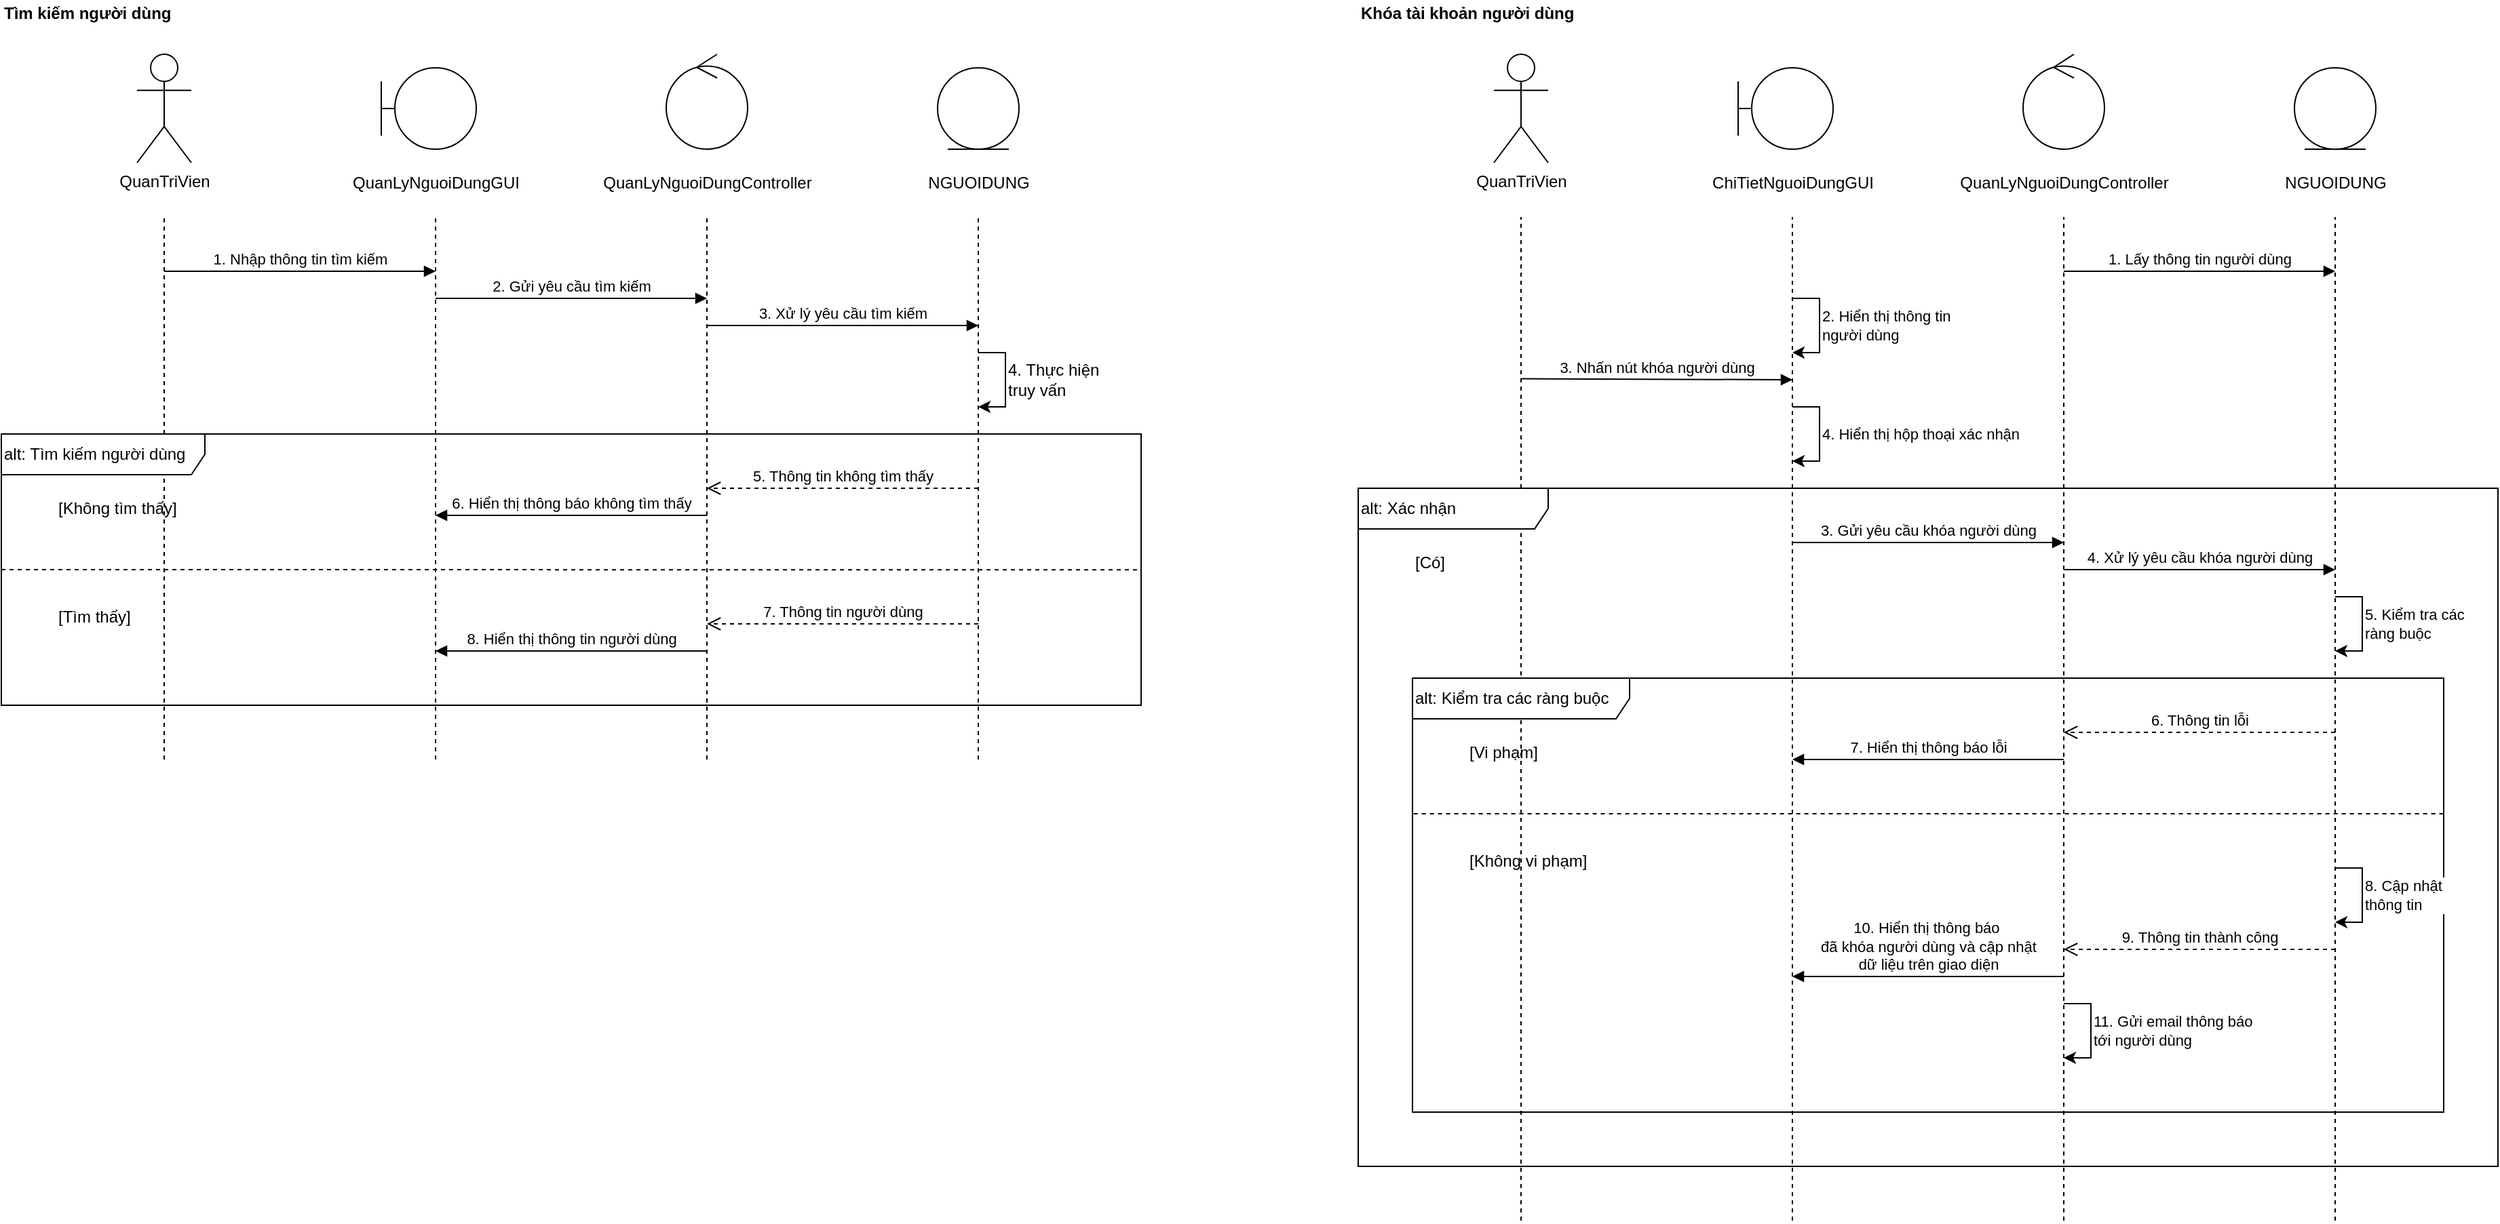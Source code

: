 <mxfile version="24.9.0" pages="4">
  <diagram id="R4UI7HR4FYrPQqVdw8g7" name="Quản lý người dùng">
    <mxGraphModel dx="1434" dy="1972" grid="1" gridSize="10" guides="1" tooltips="1" connect="1" arrows="1" fold="1" page="1" pageScale="1" pageWidth="1920" pageHeight="1200" math="0" shadow="0">
      <root>
        <mxCell id="0" />
        <mxCell id="1" parent="0" />
        <mxCell id="u39XtpDPBuL6K-rCTKZ9-1" value="QuanTriVien" style="shape=umlActor;verticalLabelPosition=bottom;verticalAlign=top;html=1;aspect=fixed;" parent="1" vertex="1">
          <mxGeometry x="140" y="-1120" width="40" height="80" as="geometry" />
        </mxCell>
        <mxCell id="u39XtpDPBuL6K-rCTKZ9-2" value="" style="group" parent="1" vertex="1" connectable="0">
          <mxGeometry x="320" y="-1110" width="70" height="100" as="geometry" />
        </mxCell>
        <mxCell id="u39XtpDPBuL6K-rCTKZ9-3" value="" style="group" parent="u39XtpDPBuL6K-rCTKZ9-2" vertex="1" connectable="0">
          <mxGeometry width="70" height="60" as="geometry" />
        </mxCell>
        <mxCell id="u39XtpDPBuL6K-rCTKZ9-4" value="" style="ellipse;whiteSpace=wrap;html=1;aspect=fixed;" parent="u39XtpDPBuL6K-rCTKZ9-3" vertex="1">
          <mxGeometry x="10" width="60" height="60" as="geometry" />
        </mxCell>
        <mxCell id="u39XtpDPBuL6K-rCTKZ9-5" value="" style="endArrow=none;html=1;rounded=0;entryX=0;entryY=0.5;entryDx=0;entryDy=0;" parent="u39XtpDPBuL6K-rCTKZ9-3" target="u39XtpDPBuL6K-rCTKZ9-4" edge="1">
          <mxGeometry width="50" height="50" relative="1" as="geometry">
            <mxPoint y="30" as="sourcePoint" />
            <mxPoint x="-80" y="30" as="targetPoint" />
          </mxGeometry>
        </mxCell>
        <mxCell id="u39XtpDPBuL6K-rCTKZ9-6" value="" style="endArrow=none;html=1;rounded=0;" parent="u39XtpDPBuL6K-rCTKZ9-3" edge="1">
          <mxGeometry width="50" height="50" relative="1" as="geometry">
            <mxPoint y="50" as="sourcePoint" />
            <mxPoint y="10" as="targetPoint" />
          </mxGeometry>
        </mxCell>
        <mxCell id="u39XtpDPBuL6K-rCTKZ9-7" value="QuanLyNguoiDungGUI" style="text;html=1;align=center;verticalAlign=middle;rounded=0;" parent="u39XtpDPBuL6K-rCTKZ9-2" vertex="1">
          <mxGeometry x="10" y="70" width="60" height="30" as="geometry" />
        </mxCell>
        <mxCell id="u39XtpDPBuL6K-rCTKZ9-8" value="" style="group" parent="1" vertex="1" connectable="0">
          <mxGeometry x="530" y="-1120" width="60" height="110" as="geometry" />
        </mxCell>
        <mxCell id="u39XtpDPBuL6K-rCTKZ9-9" value="" style="ellipse;shape=umlControl;whiteSpace=wrap;html=1;" parent="u39XtpDPBuL6K-rCTKZ9-8" vertex="1">
          <mxGeometry width="60" height="70" as="geometry" />
        </mxCell>
        <mxCell id="u39XtpDPBuL6K-rCTKZ9-10" value="QuanLyNguoiDungController" style="text;html=1;align=center;verticalAlign=middle;rounded=0;" parent="u39XtpDPBuL6K-rCTKZ9-8" vertex="1">
          <mxGeometry y="80" width="60" height="30" as="geometry" />
        </mxCell>
        <mxCell id="u39XtpDPBuL6K-rCTKZ9-11" value="" style="group" parent="1" vertex="1" connectable="0">
          <mxGeometry x="730" y="-1110" width="60" height="100" as="geometry" />
        </mxCell>
        <mxCell id="u39XtpDPBuL6K-rCTKZ9-12" value="" style="ellipse;shape=umlEntity;whiteSpace=wrap;html=1;" parent="u39XtpDPBuL6K-rCTKZ9-11" vertex="1">
          <mxGeometry width="60" height="60" as="geometry" />
        </mxCell>
        <mxCell id="u39XtpDPBuL6K-rCTKZ9-13" value="NGUOIDUNG" style="text;html=1;align=center;verticalAlign=middle;rounded=0;" parent="u39XtpDPBuL6K-rCTKZ9-11" vertex="1">
          <mxGeometry y="70" width="60" height="30" as="geometry" />
        </mxCell>
        <mxCell id="u39XtpDPBuL6K-rCTKZ9-14" value="" style="endArrow=none;dashed=1;html=1;rounded=0;" parent="1" edge="1">
          <mxGeometry width="50" height="50" relative="1" as="geometry">
            <mxPoint x="160" y="-600" as="sourcePoint" />
            <mxPoint x="160" y="-1000" as="targetPoint" />
          </mxGeometry>
        </mxCell>
        <mxCell id="u39XtpDPBuL6K-rCTKZ9-15" value="" style="endArrow=none;dashed=1;html=1;rounded=0;" parent="1" edge="1">
          <mxGeometry width="50" height="50" relative="1" as="geometry">
            <mxPoint x="360" y="-600" as="sourcePoint" />
            <mxPoint x="360" y="-1000" as="targetPoint" />
          </mxGeometry>
        </mxCell>
        <mxCell id="u39XtpDPBuL6K-rCTKZ9-16" value="" style="endArrow=none;dashed=1;html=1;rounded=0;" parent="1" edge="1">
          <mxGeometry width="50" height="50" relative="1" as="geometry">
            <mxPoint x="560" y="-600" as="sourcePoint" />
            <mxPoint x="560" y="-1000" as="targetPoint" />
          </mxGeometry>
        </mxCell>
        <mxCell id="u39XtpDPBuL6K-rCTKZ9-17" value="" style="endArrow=none;dashed=1;html=1;rounded=0;" parent="1" edge="1">
          <mxGeometry width="50" height="50" relative="1" as="geometry">
            <mxPoint x="760" y="-600" as="sourcePoint" />
            <mxPoint x="760" y="-1000" as="targetPoint" />
          </mxGeometry>
        </mxCell>
        <mxCell id="u39XtpDPBuL6K-rCTKZ9-18" value="1. Nhập thông tin tìm kiếm" style="html=1;verticalAlign=bottom;endArrow=block;curved=0;rounded=0;" parent="1" edge="1">
          <mxGeometry width="80" relative="1" as="geometry">
            <mxPoint x="160" y="-960" as="sourcePoint" />
            <mxPoint x="360" y="-960" as="targetPoint" />
          </mxGeometry>
        </mxCell>
        <mxCell id="u39XtpDPBuL6K-rCTKZ9-19" value="alt: Tìm kiếm người dùng" style="shape=umlFrame;whiteSpace=wrap;html=1;pointerEvents=0;width=150;height=30;align=left;" parent="1" vertex="1">
          <mxGeometry x="40" y="-840" width="840" height="200" as="geometry" />
        </mxCell>
        <mxCell id="u39XtpDPBuL6K-rCTKZ9-20" value="[Không tìm thấy]" style="text;html=1;align=left;verticalAlign=middle;rounded=0;" parent="1" vertex="1">
          <mxGeometry x="80" y="-800" width="60" height="30" as="geometry" />
        </mxCell>
        <mxCell id="u39XtpDPBuL6K-rCTKZ9-21" value="" style="endArrow=none;dashed=1;html=1;rounded=0;entryX=1;entryY=0.209;entryDx=0;entryDy=0;entryPerimeter=0;" parent="1" edge="1">
          <mxGeometry width="50" height="50" relative="1" as="geometry">
            <mxPoint x="40" y="-740" as="sourcePoint" />
            <mxPoint x="880.0" y="-739.87" as="targetPoint" />
          </mxGeometry>
        </mxCell>
        <mxCell id="u39XtpDPBuL6K-rCTKZ9-22" value="[Tìm thấy]" style="text;html=1;align=left;verticalAlign=middle;rounded=0;" parent="1" vertex="1">
          <mxGeometry x="80" y="-720" width="60" height="30" as="geometry" />
        </mxCell>
        <mxCell id="u39XtpDPBuL6K-rCTKZ9-25" value="" style="endArrow=classic;html=1;rounded=0;" parent="1" edge="1">
          <mxGeometry width="50" height="50" relative="1" as="geometry">
            <mxPoint x="760" y="-900" as="sourcePoint" />
            <mxPoint x="760" y="-860" as="targetPoint" />
            <Array as="points">
              <mxPoint x="780" y="-900" />
              <mxPoint x="780" y="-860" />
            </Array>
          </mxGeometry>
        </mxCell>
        <mxCell id="u39XtpDPBuL6K-rCTKZ9-26" value="4. Thực hiện truy vấn" style="text;html=1;align=left;verticalAlign=middle;whiteSpace=wrap;rounded=0;" parent="1" vertex="1">
          <mxGeometry x="780" y="-890" width="80" height="20" as="geometry" />
        </mxCell>
        <mxCell id="u39XtpDPBuL6K-rCTKZ9-39" value="7. Thông tin người dùng" style="html=1;verticalAlign=bottom;endArrow=open;dashed=1;endSize=8;curved=0;rounded=0;" parent="1" edge="1">
          <mxGeometry relative="1" as="geometry">
            <mxPoint x="760" y="-700" as="sourcePoint" />
            <mxPoint x="560" y="-700" as="targetPoint" />
          </mxGeometry>
        </mxCell>
        <mxCell id="u39XtpDPBuL6K-rCTKZ9-40" value="8. Hiển thị thông tin người dùng" style="html=1;verticalAlign=bottom;endArrow=block;curved=0;rounded=0;" parent="1" edge="1">
          <mxGeometry width="80" relative="1" as="geometry">
            <mxPoint x="560" y="-680" as="sourcePoint" />
            <mxPoint x="360" y="-680" as="targetPoint" />
          </mxGeometry>
        </mxCell>
        <mxCell id="aOEL_hJJpg-uvGrUkxw1-1" value="Tìm kiếm người dùng" style="text;html=1;align=left;verticalAlign=middle;rounded=0;fontStyle=1;" parent="1" vertex="1">
          <mxGeometry x="40" y="-1160" width="60" height="20" as="geometry" />
        </mxCell>
        <mxCell id="aOEL_hJJpg-uvGrUkxw1-2" value="2. Gửi yêu cầu tìm kiếm" style="html=1;verticalAlign=bottom;endArrow=block;curved=0;rounded=0;" parent="1" edge="1">
          <mxGeometry width="80" relative="1" as="geometry">
            <mxPoint x="360" y="-940" as="sourcePoint" />
            <mxPoint x="560" y="-940" as="targetPoint" />
          </mxGeometry>
        </mxCell>
        <mxCell id="aOEL_hJJpg-uvGrUkxw1-3" value="3. Xử lý yêu cầu tìm kiếm" style="html=1;verticalAlign=bottom;endArrow=block;curved=0;rounded=0;" parent="1" edge="1">
          <mxGeometry width="80" relative="1" as="geometry">
            <mxPoint x="560" y="-920" as="sourcePoint" />
            <mxPoint x="760" y="-920" as="targetPoint" />
          </mxGeometry>
        </mxCell>
        <mxCell id="aOEL_hJJpg-uvGrUkxw1-4" value="5. Thông tin không tìm thấy" style="html=1;verticalAlign=bottom;endArrow=open;dashed=1;endSize=8;curved=0;rounded=0;" parent="1" edge="1">
          <mxGeometry relative="1" as="geometry">
            <mxPoint x="760" y="-800" as="sourcePoint" />
            <mxPoint x="560" y="-800" as="targetPoint" />
          </mxGeometry>
        </mxCell>
        <mxCell id="aOEL_hJJpg-uvGrUkxw1-5" value="6. Hiển thị thông báo không tìm thấy" style="html=1;verticalAlign=bottom;endArrow=block;curved=0;rounded=0;" parent="1" edge="1">
          <mxGeometry width="80" relative="1" as="geometry">
            <mxPoint x="560" y="-780" as="sourcePoint" />
            <mxPoint x="360" y="-780" as="targetPoint" />
          </mxGeometry>
        </mxCell>
        <mxCell id="7aVybc6yUiPLtR8i3HWV-1" value="QuanTriVien" style="shape=umlActor;verticalLabelPosition=bottom;verticalAlign=top;html=1;aspect=fixed;" vertex="1" parent="1">
          <mxGeometry x="1140" y="-1120" width="40" height="80" as="geometry" />
        </mxCell>
        <mxCell id="7aVybc6yUiPLtR8i3HWV-2" value="" style="group" vertex="1" connectable="0" parent="1">
          <mxGeometry x="1320" y="-1110" width="70" height="100" as="geometry" />
        </mxCell>
        <mxCell id="7aVybc6yUiPLtR8i3HWV-3" value="" style="group" vertex="1" connectable="0" parent="7aVybc6yUiPLtR8i3HWV-2">
          <mxGeometry width="70" height="60" as="geometry" />
        </mxCell>
        <mxCell id="7aVybc6yUiPLtR8i3HWV-4" value="" style="ellipse;whiteSpace=wrap;html=1;aspect=fixed;" vertex="1" parent="7aVybc6yUiPLtR8i3HWV-3">
          <mxGeometry x="10" width="60" height="60" as="geometry" />
        </mxCell>
        <mxCell id="7aVybc6yUiPLtR8i3HWV-5" value="" style="endArrow=none;html=1;rounded=0;entryX=0;entryY=0.5;entryDx=0;entryDy=0;" edge="1" parent="7aVybc6yUiPLtR8i3HWV-3" target="7aVybc6yUiPLtR8i3HWV-4">
          <mxGeometry width="50" height="50" relative="1" as="geometry">
            <mxPoint y="30" as="sourcePoint" />
            <mxPoint x="-80" y="30" as="targetPoint" />
          </mxGeometry>
        </mxCell>
        <mxCell id="7aVybc6yUiPLtR8i3HWV-6" value="" style="endArrow=none;html=1;rounded=0;" edge="1" parent="7aVybc6yUiPLtR8i3HWV-3">
          <mxGeometry width="50" height="50" relative="1" as="geometry">
            <mxPoint y="50" as="sourcePoint" />
            <mxPoint y="10" as="targetPoint" />
          </mxGeometry>
        </mxCell>
        <mxCell id="7aVybc6yUiPLtR8i3HWV-7" value="ChiTietNguoiDungGUI" style="text;html=1;align=center;verticalAlign=middle;rounded=0;" vertex="1" parent="7aVybc6yUiPLtR8i3HWV-2">
          <mxGeometry x="10" y="70" width="60" height="30" as="geometry" />
        </mxCell>
        <mxCell id="7aVybc6yUiPLtR8i3HWV-8" value="" style="group" vertex="1" connectable="0" parent="1">
          <mxGeometry x="1530" y="-1120" width="60" height="110" as="geometry" />
        </mxCell>
        <mxCell id="7aVybc6yUiPLtR8i3HWV-9" value="" style="ellipse;shape=umlControl;whiteSpace=wrap;html=1;" vertex="1" parent="7aVybc6yUiPLtR8i3HWV-8">
          <mxGeometry width="60" height="70" as="geometry" />
        </mxCell>
        <mxCell id="7aVybc6yUiPLtR8i3HWV-10" value="QuanLyNguoiDungController" style="text;html=1;align=center;verticalAlign=middle;rounded=0;" vertex="1" parent="7aVybc6yUiPLtR8i3HWV-8">
          <mxGeometry y="80" width="60" height="30" as="geometry" />
        </mxCell>
        <mxCell id="7aVybc6yUiPLtR8i3HWV-11" value="" style="group" vertex="1" connectable="0" parent="1">
          <mxGeometry x="1730" y="-1110" width="60" height="100" as="geometry" />
        </mxCell>
        <mxCell id="7aVybc6yUiPLtR8i3HWV-12" value="" style="ellipse;shape=umlEntity;whiteSpace=wrap;html=1;" vertex="1" parent="7aVybc6yUiPLtR8i3HWV-11">
          <mxGeometry width="60" height="60" as="geometry" />
        </mxCell>
        <mxCell id="7aVybc6yUiPLtR8i3HWV-13" value="NGUOIDUNG" style="text;html=1;align=center;verticalAlign=middle;rounded=0;" vertex="1" parent="7aVybc6yUiPLtR8i3HWV-11">
          <mxGeometry y="70" width="60" height="30" as="geometry" />
        </mxCell>
        <mxCell id="7aVybc6yUiPLtR8i3HWV-14" value="" style="endArrow=none;dashed=1;html=1;rounded=0;" edge="1" parent="1">
          <mxGeometry width="50" height="50" relative="1" as="geometry">
            <mxPoint x="1160" y="-260" as="sourcePoint" />
            <mxPoint x="1160" y="-1000" as="targetPoint" />
          </mxGeometry>
        </mxCell>
        <mxCell id="7aVybc6yUiPLtR8i3HWV-15" value="" style="endArrow=none;dashed=1;html=1;rounded=0;" edge="1" parent="1">
          <mxGeometry width="50" height="50" relative="1" as="geometry">
            <mxPoint x="1360" y="-260" as="sourcePoint" />
            <mxPoint x="1360" y="-1000" as="targetPoint" />
          </mxGeometry>
        </mxCell>
        <mxCell id="7aVybc6yUiPLtR8i3HWV-16" value="" style="endArrow=none;dashed=1;html=1;rounded=0;" edge="1" parent="1">
          <mxGeometry width="50" height="50" relative="1" as="geometry">
            <mxPoint x="1560" y="-260" as="sourcePoint" />
            <mxPoint x="1560" y="-1000" as="targetPoint" />
          </mxGeometry>
        </mxCell>
        <mxCell id="7aVybc6yUiPLtR8i3HWV-17" value="" style="endArrow=none;dashed=1;html=1;rounded=0;" edge="1" parent="1">
          <mxGeometry width="50" height="50" relative="1" as="geometry">
            <mxPoint x="1760" y="-260" as="sourcePoint" />
            <mxPoint x="1760" y="-1000" as="targetPoint" />
          </mxGeometry>
        </mxCell>
        <mxCell id="7aVybc6yUiPLtR8i3HWV-18" value="Khóa tài khoản người dùng" style="text;html=1;align=left;verticalAlign=middle;rounded=0;fontStyle=1;" vertex="1" parent="1">
          <mxGeometry x="1040" y="-1160" width="60" height="20" as="geometry" />
        </mxCell>
        <mxCell id="7aVybc6yUiPLtR8i3HWV-19" value="1. Lấy thông tin người dùng" style="html=1;verticalAlign=bottom;endArrow=block;curved=0;rounded=0;" edge="1" parent="1">
          <mxGeometry width="80" relative="1" as="geometry">
            <mxPoint x="1560" y="-960" as="sourcePoint" />
            <mxPoint x="1760" y="-960" as="targetPoint" />
          </mxGeometry>
        </mxCell>
        <mxCell id="7aVybc6yUiPLtR8i3HWV-20" value="2. Hiển thị thông tin&amp;nbsp;&lt;div&gt;người dùng&lt;/div&gt;" style="endArrow=classic;html=1;rounded=0;align=left;" edge="1" parent="1">
          <mxGeometry width="50" height="50" relative="1" as="geometry">
            <mxPoint x="1360" y="-940" as="sourcePoint" />
            <mxPoint x="1360" y="-900" as="targetPoint" />
            <Array as="points">
              <mxPoint x="1380" y="-940" />
              <mxPoint x="1380" y="-900" />
            </Array>
          </mxGeometry>
        </mxCell>
        <mxCell id="7aVybc6yUiPLtR8i3HWV-21" value="3. Nhấn nút khóa người dùng" style="html=1;verticalAlign=bottom;endArrow=block;curved=0;rounded=0;" edge="1" parent="1">
          <mxGeometry width="80" relative="1" as="geometry">
            <mxPoint x="1160" y="-880.74" as="sourcePoint" />
            <mxPoint x="1360" y="-880" as="targetPoint" />
          </mxGeometry>
        </mxCell>
        <mxCell id="7aVybc6yUiPLtR8i3HWV-22" value="4. Hiển thị hộp thoại xác nhận" style="endArrow=classic;html=1;rounded=0;align=left;" edge="1" parent="1">
          <mxGeometry width="50" height="50" relative="1" as="geometry">
            <mxPoint x="1360" y="-860" as="sourcePoint" />
            <mxPoint x="1360" y="-820" as="targetPoint" />
            <Array as="points">
              <mxPoint x="1380" y="-860" />
              <mxPoint x="1380" y="-820" />
            </Array>
          </mxGeometry>
        </mxCell>
        <mxCell id="7aVybc6yUiPLtR8i3HWV-23" value="alt: Xác nhận" style="shape=umlFrame;whiteSpace=wrap;html=1;pointerEvents=0;width=140;height=30;align=left;" vertex="1" parent="1">
          <mxGeometry x="1040" y="-800" width="840" height="500" as="geometry" />
        </mxCell>
        <mxCell id="7aVybc6yUiPLtR8i3HWV-24" value="[Có]" style="text;html=1;align=left;verticalAlign=middle;rounded=0;" vertex="1" parent="1">
          <mxGeometry x="1080" y="-760.0" width="60" height="30" as="geometry" />
        </mxCell>
        <mxCell id="7aVybc6yUiPLtR8i3HWV-25" value="3. Gửi yêu cầu khóa người dùng" style="html=1;verticalAlign=bottom;endArrow=block;curved=0;rounded=0;" edge="1" parent="1">
          <mxGeometry width="80" relative="1" as="geometry">
            <mxPoint x="1360" y="-760" as="sourcePoint" />
            <mxPoint x="1560" y="-760" as="targetPoint" />
          </mxGeometry>
        </mxCell>
        <mxCell id="7aVybc6yUiPLtR8i3HWV-26" value="4. Xử lý yêu cầu khóa người dùng" style="html=1;verticalAlign=bottom;endArrow=block;curved=0;rounded=0;" edge="1" parent="1">
          <mxGeometry width="80" relative="1" as="geometry">
            <mxPoint x="1560" y="-740" as="sourcePoint" />
            <mxPoint x="1760" y="-740" as="targetPoint" />
          </mxGeometry>
        </mxCell>
        <mxCell id="7aVybc6yUiPLtR8i3HWV-27" value="5. Kiểm tra các&amp;nbsp;&lt;div&gt;ràng buộc&lt;/div&gt;" style="endArrow=classic;html=1;rounded=0;align=left;" edge="1" parent="1">
          <mxGeometry width="50" height="50" relative="1" as="geometry">
            <mxPoint x="1760" y="-720" as="sourcePoint" />
            <mxPoint x="1760" y="-680" as="targetPoint" />
            <Array as="points">
              <mxPoint x="1780" y="-720" />
              <mxPoint x="1780" y="-680" />
            </Array>
          </mxGeometry>
        </mxCell>
        <mxCell id="7aVybc6yUiPLtR8i3HWV-28" value="alt: Kiểm tra các ràng buộc" style="shape=umlFrame;whiteSpace=wrap;html=1;pointerEvents=0;width=160;height=30;align=left;" vertex="1" parent="1">
          <mxGeometry x="1080" y="-660" width="760" height="320" as="geometry" />
        </mxCell>
        <mxCell id="7aVybc6yUiPLtR8i3HWV-29" value="[Vi phạm]" style="text;html=1;align=left;verticalAlign=middle;rounded=0;" vertex="1" parent="1">
          <mxGeometry x="1120" y="-620.0" width="60" height="30" as="geometry" />
        </mxCell>
        <mxCell id="7aVybc6yUiPLtR8i3HWV-30" value="" style="endArrow=none;dashed=1;html=1;rounded=0;exitX=0.001;exitY=0.599;exitDx=0;exitDy=0;exitPerimeter=0;" edge="1" parent="1">
          <mxGeometry width="50" height="50" relative="1" as="geometry">
            <mxPoint x="1080.8" y="-560.0" as="sourcePoint" />
            <mxPoint x="1840" y="-560" as="targetPoint" />
          </mxGeometry>
        </mxCell>
        <mxCell id="7aVybc6yUiPLtR8i3HWV-31" value="[Không vi phạm]" style="text;html=1;align=left;verticalAlign=middle;rounded=0;" vertex="1" parent="1">
          <mxGeometry x="1120" y="-540.0" width="60" height="30" as="geometry" />
        </mxCell>
        <mxCell id="7aVybc6yUiPLtR8i3HWV-32" value="6. Thông tin lỗi" style="html=1;verticalAlign=bottom;endArrow=open;dashed=1;endSize=8;curved=0;rounded=0;" edge="1" parent="1">
          <mxGeometry relative="1" as="geometry">
            <mxPoint x="1760" y="-620" as="sourcePoint" />
            <mxPoint x="1560" y="-620" as="targetPoint" />
          </mxGeometry>
        </mxCell>
        <mxCell id="7aVybc6yUiPLtR8i3HWV-33" value="7. Hiển thị thông báo lỗi" style="html=1;verticalAlign=bottom;endArrow=block;curved=0;rounded=0;" edge="1" parent="1">
          <mxGeometry width="80" relative="1" as="geometry">
            <mxPoint x="1560" y="-600" as="sourcePoint" />
            <mxPoint x="1360" y="-600" as="targetPoint" />
          </mxGeometry>
        </mxCell>
        <mxCell id="7aVybc6yUiPLtR8i3HWV-34" value="8. Cập nhật&amp;nbsp;&lt;div&gt;thông tin&lt;/div&gt;" style="endArrow=classic;html=1;rounded=0;align=left;" edge="1" parent="1">
          <mxGeometry width="50" height="50" relative="1" as="geometry">
            <mxPoint x="1760" y="-520" as="sourcePoint" />
            <mxPoint x="1760" y="-480" as="targetPoint" />
            <Array as="points">
              <mxPoint x="1780" y="-520" />
              <mxPoint x="1780" y="-480" />
            </Array>
          </mxGeometry>
        </mxCell>
        <mxCell id="7aVybc6yUiPLtR8i3HWV-35" value="9. Thông tin thành công" style="html=1;verticalAlign=bottom;endArrow=open;dashed=1;endSize=8;curved=0;rounded=0;" edge="1" parent="1">
          <mxGeometry relative="1" as="geometry">
            <mxPoint x="1760" y="-460" as="sourcePoint" />
            <mxPoint x="1560" y="-460" as="targetPoint" />
          </mxGeometry>
        </mxCell>
        <mxCell id="7aVybc6yUiPLtR8i3HWV-36" value="10. Hiển thị thông báo&amp;nbsp;&lt;div&gt;đã khóa người dùng và cập nhật&lt;br&gt;dữ liệu trên giao diện&lt;/div&gt;" style="html=1;verticalAlign=bottom;endArrow=block;curved=0;rounded=0;" edge="1" parent="1">
          <mxGeometry width="80" relative="1" as="geometry">
            <mxPoint x="1560" y="-440" as="sourcePoint" />
            <mxPoint x="1360" y="-440" as="targetPoint" />
          </mxGeometry>
        </mxCell>
        <mxCell id="zPNkhPYrYkR3z_-9bE5_-1" value="11. Gửi email thông báo&lt;br&gt;tới người dùng" style="endArrow=classic;html=1;rounded=0;align=left;" edge="1" parent="1">
          <mxGeometry width="50" height="50" relative="1" as="geometry">
            <mxPoint x="1560" y="-420" as="sourcePoint" />
            <mxPoint x="1560" y="-380" as="targetPoint" />
            <Array as="points">
              <mxPoint x="1580" y="-420" />
              <mxPoint x="1580" y="-380" />
            </Array>
          </mxGeometry>
        </mxCell>
      </root>
    </mxGraphModel>
  </diagram>
  <diagram name="Quản lý gian hàng" id="CQnVJl9HJR79bfJ1d9ni">
    <mxGraphModel dx="3585" dy="3130" grid="1" gridSize="10" guides="1" tooltips="1" connect="1" arrows="1" fold="1" page="1" pageScale="1" pageWidth="1920" pageHeight="1200" math="0" shadow="0">
      <root>
        <mxCell id="EgLIRExn76cWqNZHyZI4-0" />
        <mxCell id="EgLIRExn76cWqNZHyZI4-1" parent="EgLIRExn76cWqNZHyZI4-0" />
        <mxCell id="EgLIRExn76cWqNZHyZI4-2" value="QuanTriVien" style="shape=umlActor;verticalLabelPosition=bottom;verticalAlign=top;html=1;aspect=fixed;" vertex="1" parent="EgLIRExn76cWqNZHyZI4-1">
          <mxGeometry x="140" y="-1120" width="40" height="80" as="geometry" />
        </mxCell>
        <mxCell id="EgLIRExn76cWqNZHyZI4-3" value="" style="group" vertex="1" connectable="0" parent="EgLIRExn76cWqNZHyZI4-1">
          <mxGeometry x="320" y="-1110" width="70" height="100" as="geometry" />
        </mxCell>
        <mxCell id="EgLIRExn76cWqNZHyZI4-4" value="" style="group" vertex="1" connectable="0" parent="EgLIRExn76cWqNZHyZI4-3">
          <mxGeometry width="70" height="60" as="geometry" />
        </mxCell>
        <mxCell id="EgLIRExn76cWqNZHyZI4-5" value="" style="ellipse;whiteSpace=wrap;html=1;aspect=fixed;" vertex="1" parent="EgLIRExn76cWqNZHyZI4-4">
          <mxGeometry x="10" width="60" height="60" as="geometry" />
        </mxCell>
        <mxCell id="EgLIRExn76cWqNZHyZI4-6" value="" style="endArrow=none;html=1;rounded=0;entryX=0;entryY=0.5;entryDx=0;entryDy=0;" edge="1" parent="EgLIRExn76cWqNZHyZI4-4" target="EgLIRExn76cWqNZHyZI4-5">
          <mxGeometry width="50" height="50" relative="1" as="geometry">
            <mxPoint y="30" as="sourcePoint" />
            <mxPoint x="-80" y="30" as="targetPoint" />
          </mxGeometry>
        </mxCell>
        <mxCell id="EgLIRExn76cWqNZHyZI4-7" value="" style="endArrow=none;html=1;rounded=0;" edge="1" parent="EgLIRExn76cWqNZHyZI4-4">
          <mxGeometry width="50" height="50" relative="1" as="geometry">
            <mxPoint y="50" as="sourcePoint" />
            <mxPoint y="10" as="targetPoint" />
          </mxGeometry>
        </mxCell>
        <mxCell id="EgLIRExn76cWqNZHyZI4-8" value="QuanLyGianHangGUI" style="text;html=1;align=center;verticalAlign=middle;rounded=0;" vertex="1" parent="EgLIRExn76cWqNZHyZI4-3">
          <mxGeometry x="10" y="70" width="60" height="30" as="geometry" />
        </mxCell>
        <mxCell id="EgLIRExn76cWqNZHyZI4-9" value="" style="group" vertex="1" connectable="0" parent="EgLIRExn76cWqNZHyZI4-1">
          <mxGeometry x="530" y="-1120" width="60" height="110" as="geometry" />
        </mxCell>
        <mxCell id="EgLIRExn76cWqNZHyZI4-10" value="" style="ellipse;shape=umlControl;whiteSpace=wrap;html=1;" vertex="1" parent="EgLIRExn76cWqNZHyZI4-9">
          <mxGeometry width="60" height="70" as="geometry" />
        </mxCell>
        <mxCell id="EgLIRExn76cWqNZHyZI4-11" value="QuanLyGianHangController" style="text;html=1;align=center;verticalAlign=middle;rounded=0;" vertex="1" parent="EgLIRExn76cWqNZHyZI4-9">
          <mxGeometry y="80" width="60" height="30" as="geometry" />
        </mxCell>
        <mxCell id="EgLIRExn76cWqNZHyZI4-12" value="" style="group" vertex="1" connectable="0" parent="EgLIRExn76cWqNZHyZI4-1">
          <mxGeometry x="730" y="-1110" width="60" height="100" as="geometry" />
        </mxCell>
        <mxCell id="EgLIRExn76cWqNZHyZI4-13" value="" style="ellipse;shape=umlEntity;whiteSpace=wrap;html=1;" vertex="1" parent="EgLIRExn76cWqNZHyZI4-12">
          <mxGeometry width="60" height="60" as="geometry" />
        </mxCell>
        <mxCell id="EgLIRExn76cWqNZHyZI4-14" value="GIANHANG" style="text;html=1;align=center;verticalAlign=middle;rounded=0;" vertex="1" parent="EgLIRExn76cWqNZHyZI4-12">
          <mxGeometry y="70" width="60" height="30" as="geometry" />
        </mxCell>
        <mxCell id="EgLIRExn76cWqNZHyZI4-15" value="" style="endArrow=none;dashed=1;html=1;rounded=0;" edge="1" parent="EgLIRExn76cWqNZHyZI4-1">
          <mxGeometry width="50" height="50" relative="1" as="geometry">
            <mxPoint x="160" y="-600" as="sourcePoint" />
            <mxPoint x="160" y="-1000" as="targetPoint" />
          </mxGeometry>
        </mxCell>
        <mxCell id="EgLIRExn76cWqNZHyZI4-16" value="" style="endArrow=none;dashed=1;html=1;rounded=0;" edge="1" parent="EgLIRExn76cWqNZHyZI4-1">
          <mxGeometry width="50" height="50" relative="1" as="geometry">
            <mxPoint x="360" y="-600" as="sourcePoint" />
            <mxPoint x="360" y="-1000" as="targetPoint" />
          </mxGeometry>
        </mxCell>
        <mxCell id="EgLIRExn76cWqNZHyZI4-17" value="" style="endArrow=none;dashed=1;html=1;rounded=0;" edge="1" parent="EgLIRExn76cWqNZHyZI4-1">
          <mxGeometry width="50" height="50" relative="1" as="geometry">
            <mxPoint x="560" y="-600" as="sourcePoint" />
            <mxPoint x="560" y="-1000" as="targetPoint" />
          </mxGeometry>
        </mxCell>
        <mxCell id="EgLIRExn76cWqNZHyZI4-18" value="" style="endArrow=none;dashed=1;html=1;rounded=0;" edge="1" parent="EgLIRExn76cWqNZHyZI4-1">
          <mxGeometry width="50" height="50" relative="1" as="geometry">
            <mxPoint x="760" y="-600" as="sourcePoint" />
            <mxPoint x="760" y="-1000" as="targetPoint" />
          </mxGeometry>
        </mxCell>
        <mxCell id="EgLIRExn76cWqNZHyZI4-19" value="1. Nhập thông tin tìm kiếm" style="html=1;verticalAlign=bottom;endArrow=block;curved=0;rounded=0;" edge="1" parent="EgLIRExn76cWqNZHyZI4-1">
          <mxGeometry width="80" relative="1" as="geometry">
            <mxPoint x="160" y="-960" as="sourcePoint" />
            <mxPoint x="360" y="-960" as="targetPoint" />
          </mxGeometry>
        </mxCell>
        <mxCell id="EgLIRExn76cWqNZHyZI4-20" value="alt: Tìm kiếm gian hàng" style="shape=umlFrame;whiteSpace=wrap;html=1;pointerEvents=0;width=140;height=30;align=left;" vertex="1" parent="EgLIRExn76cWqNZHyZI4-1">
          <mxGeometry x="40" y="-840" width="840" height="200" as="geometry" />
        </mxCell>
        <mxCell id="EgLIRExn76cWqNZHyZI4-21" value="[Không tìm thấy]" style="text;html=1;align=left;verticalAlign=middle;rounded=0;" vertex="1" parent="EgLIRExn76cWqNZHyZI4-1">
          <mxGeometry x="80" y="-800" width="60" height="30" as="geometry" />
        </mxCell>
        <mxCell id="EgLIRExn76cWqNZHyZI4-22" value="" style="endArrow=none;dashed=1;html=1;rounded=0;entryX=1;entryY=0.209;entryDx=0;entryDy=0;entryPerimeter=0;" edge="1" parent="EgLIRExn76cWqNZHyZI4-1">
          <mxGeometry width="50" height="50" relative="1" as="geometry">
            <mxPoint x="40" y="-740" as="sourcePoint" />
            <mxPoint x="880.0" y="-739.87" as="targetPoint" />
          </mxGeometry>
        </mxCell>
        <mxCell id="EgLIRExn76cWqNZHyZI4-23" value="[Tìm thấy]" style="text;html=1;align=left;verticalAlign=middle;rounded=0;" vertex="1" parent="EgLIRExn76cWqNZHyZI4-1">
          <mxGeometry x="80" y="-720" width="60" height="30" as="geometry" />
        </mxCell>
        <mxCell id="EgLIRExn76cWqNZHyZI4-24" value="" style="endArrow=classic;html=1;rounded=0;" edge="1" parent="EgLIRExn76cWqNZHyZI4-1">
          <mxGeometry width="50" height="50" relative="1" as="geometry">
            <mxPoint x="760" y="-900" as="sourcePoint" />
            <mxPoint x="760" y="-860" as="targetPoint" />
            <Array as="points">
              <mxPoint x="780" y="-900" />
              <mxPoint x="780" y="-860" />
            </Array>
          </mxGeometry>
        </mxCell>
        <mxCell id="EgLIRExn76cWqNZHyZI4-25" value="4. Thực hiện truy vấn" style="text;html=1;align=left;verticalAlign=middle;whiteSpace=wrap;rounded=0;" vertex="1" parent="EgLIRExn76cWqNZHyZI4-1">
          <mxGeometry x="780" y="-890" width="80" height="20" as="geometry" />
        </mxCell>
        <mxCell id="EgLIRExn76cWqNZHyZI4-26" value="7. Thông tin gian hàng" style="html=1;verticalAlign=bottom;endArrow=open;dashed=1;endSize=8;curved=0;rounded=0;" edge="1" parent="EgLIRExn76cWqNZHyZI4-1">
          <mxGeometry relative="1" as="geometry">
            <mxPoint x="760" y="-700" as="sourcePoint" />
            <mxPoint x="560" y="-700" as="targetPoint" />
          </mxGeometry>
        </mxCell>
        <mxCell id="EgLIRExn76cWqNZHyZI4-27" value="8. Hiển thị thông tin gian hàng" style="html=1;verticalAlign=bottom;endArrow=block;curved=0;rounded=0;" edge="1" parent="EgLIRExn76cWqNZHyZI4-1">
          <mxGeometry width="80" relative="1" as="geometry">
            <mxPoint x="560" y="-680" as="sourcePoint" />
            <mxPoint x="360" y="-680" as="targetPoint" />
          </mxGeometry>
        </mxCell>
        <mxCell id="EgLIRExn76cWqNZHyZI4-28" value="Tìm kiếm gian hàng" style="text;html=1;align=left;verticalAlign=middle;rounded=0;fontStyle=1;" vertex="1" parent="EgLIRExn76cWqNZHyZI4-1">
          <mxGeometry x="40" y="-1160" width="60" height="20" as="geometry" />
        </mxCell>
        <mxCell id="EgLIRExn76cWqNZHyZI4-29" value="2. Gửi yêu cầu tìm kiếm" style="html=1;verticalAlign=bottom;endArrow=block;curved=0;rounded=0;" edge="1" parent="EgLIRExn76cWqNZHyZI4-1">
          <mxGeometry width="80" relative="1" as="geometry">
            <mxPoint x="360" y="-940" as="sourcePoint" />
            <mxPoint x="560" y="-940" as="targetPoint" />
          </mxGeometry>
        </mxCell>
        <mxCell id="EgLIRExn76cWqNZHyZI4-30" value="3. Xử lý yêu cầu tìm kiếm" style="html=1;verticalAlign=bottom;endArrow=block;curved=0;rounded=0;" edge="1" parent="EgLIRExn76cWqNZHyZI4-1">
          <mxGeometry width="80" relative="1" as="geometry">
            <mxPoint x="560" y="-920" as="sourcePoint" />
            <mxPoint x="760" y="-920" as="targetPoint" />
          </mxGeometry>
        </mxCell>
        <mxCell id="EgLIRExn76cWqNZHyZI4-31" value="5. Thông tin không tìm thấy" style="html=1;verticalAlign=bottom;endArrow=open;dashed=1;endSize=8;curved=0;rounded=0;" edge="1" parent="EgLIRExn76cWqNZHyZI4-1">
          <mxGeometry relative="1" as="geometry">
            <mxPoint x="760" y="-800" as="sourcePoint" />
            <mxPoint x="560" y="-800" as="targetPoint" />
          </mxGeometry>
        </mxCell>
        <mxCell id="EgLIRExn76cWqNZHyZI4-32" value="6. Hiển thị thông báo không tìm thấy" style="html=1;verticalAlign=bottom;endArrow=block;curved=0;rounded=0;" edge="1" parent="EgLIRExn76cWqNZHyZI4-1">
          <mxGeometry width="80" relative="1" as="geometry">
            <mxPoint x="560" y="-780" as="sourcePoint" />
            <mxPoint x="360" y="-780" as="targetPoint" />
          </mxGeometry>
        </mxCell>
        <mxCell id="EgLIRExn76cWqNZHyZI4-33" value="QuanTriVien" style="shape=umlActor;verticalLabelPosition=bottom;verticalAlign=top;html=1;aspect=fixed;" vertex="1" parent="EgLIRExn76cWqNZHyZI4-1">
          <mxGeometry x="1140" y="-1120" width="40" height="80" as="geometry" />
        </mxCell>
        <mxCell id="EgLIRExn76cWqNZHyZI4-34" value="" style="group" vertex="1" connectable="0" parent="EgLIRExn76cWqNZHyZI4-1">
          <mxGeometry x="1320" y="-1110" width="70" height="100" as="geometry" />
        </mxCell>
        <mxCell id="EgLIRExn76cWqNZHyZI4-35" value="" style="group" vertex="1" connectable="0" parent="EgLIRExn76cWqNZHyZI4-34">
          <mxGeometry width="70" height="60" as="geometry" />
        </mxCell>
        <mxCell id="EgLIRExn76cWqNZHyZI4-36" value="" style="ellipse;whiteSpace=wrap;html=1;aspect=fixed;" vertex="1" parent="EgLIRExn76cWqNZHyZI4-35">
          <mxGeometry x="10" width="60" height="60" as="geometry" />
        </mxCell>
        <mxCell id="EgLIRExn76cWqNZHyZI4-37" value="" style="endArrow=none;html=1;rounded=0;entryX=0;entryY=0.5;entryDx=0;entryDy=0;" edge="1" parent="EgLIRExn76cWqNZHyZI4-35" target="EgLIRExn76cWqNZHyZI4-36">
          <mxGeometry width="50" height="50" relative="1" as="geometry">
            <mxPoint y="30" as="sourcePoint" />
            <mxPoint x="-80" y="30" as="targetPoint" />
          </mxGeometry>
        </mxCell>
        <mxCell id="EgLIRExn76cWqNZHyZI4-38" value="" style="endArrow=none;html=1;rounded=0;" edge="1" parent="EgLIRExn76cWqNZHyZI4-35">
          <mxGeometry width="50" height="50" relative="1" as="geometry">
            <mxPoint y="50" as="sourcePoint" />
            <mxPoint y="10" as="targetPoint" />
          </mxGeometry>
        </mxCell>
        <mxCell id="EgLIRExn76cWqNZHyZI4-39" value="ChiTietGianHangGUI" style="text;html=1;align=center;verticalAlign=middle;rounded=0;" vertex="1" parent="EgLIRExn76cWqNZHyZI4-34">
          <mxGeometry x="10" y="70" width="60" height="30" as="geometry" />
        </mxCell>
        <mxCell id="EgLIRExn76cWqNZHyZI4-40" value="" style="group" vertex="1" connectable="0" parent="EgLIRExn76cWqNZHyZI4-1">
          <mxGeometry x="1530" y="-1120" width="60" height="110" as="geometry" />
        </mxCell>
        <mxCell id="EgLIRExn76cWqNZHyZI4-41" value="" style="ellipse;shape=umlControl;whiteSpace=wrap;html=1;" vertex="1" parent="EgLIRExn76cWqNZHyZI4-40">
          <mxGeometry width="60" height="70" as="geometry" />
        </mxCell>
        <mxCell id="EgLIRExn76cWqNZHyZI4-42" value="QuanLyGianHangController" style="text;html=1;align=center;verticalAlign=middle;rounded=0;" vertex="1" parent="EgLIRExn76cWqNZHyZI4-40">
          <mxGeometry y="80" width="60" height="30" as="geometry" />
        </mxCell>
        <mxCell id="EgLIRExn76cWqNZHyZI4-43" value="" style="group" vertex="1" connectable="0" parent="EgLIRExn76cWqNZHyZI4-1">
          <mxGeometry x="1730" y="-1110" width="60" height="100" as="geometry" />
        </mxCell>
        <mxCell id="EgLIRExn76cWqNZHyZI4-44" value="" style="ellipse;shape=umlEntity;whiteSpace=wrap;html=1;" vertex="1" parent="EgLIRExn76cWqNZHyZI4-43">
          <mxGeometry width="60" height="60" as="geometry" />
        </mxCell>
        <mxCell id="EgLIRExn76cWqNZHyZI4-45" value="GIANHANG" style="text;html=1;align=center;verticalAlign=middle;rounded=0;" vertex="1" parent="EgLIRExn76cWqNZHyZI4-43">
          <mxGeometry y="70" width="60" height="30" as="geometry" />
        </mxCell>
        <mxCell id="EgLIRExn76cWqNZHyZI4-46" value="" style="endArrow=none;dashed=1;html=1;rounded=0;" edge="1" parent="EgLIRExn76cWqNZHyZI4-1">
          <mxGeometry width="50" height="50" relative="1" as="geometry">
            <mxPoint x="1160" y="-260" as="sourcePoint" />
            <mxPoint x="1160" y="-1000" as="targetPoint" />
          </mxGeometry>
        </mxCell>
        <mxCell id="EgLIRExn76cWqNZHyZI4-47" value="" style="endArrow=none;dashed=1;html=1;rounded=0;" edge="1" parent="EgLIRExn76cWqNZHyZI4-1">
          <mxGeometry width="50" height="50" relative="1" as="geometry">
            <mxPoint x="1360" y="-260" as="sourcePoint" />
            <mxPoint x="1360" y="-1000" as="targetPoint" />
          </mxGeometry>
        </mxCell>
        <mxCell id="EgLIRExn76cWqNZHyZI4-48" value="" style="endArrow=none;dashed=1;html=1;rounded=0;" edge="1" parent="EgLIRExn76cWqNZHyZI4-1">
          <mxGeometry width="50" height="50" relative="1" as="geometry">
            <mxPoint x="1560" y="-260" as="sourcePoint" />
            <mxPoint x="1560" y="-1000" as="targetPoint" />
          </mxGeometry>
        </mxCell>
        <mxCell id="EgLIRExn76cWqNZHyZI4-49" value="" style="endArrow=none;dashed=1;html=1;rounded=0;" edge="1" parent="EgLIRExn76cWqNZHyZI4-1">
          <mxGeometry width="50" height="50" relative="1" as="geometry">
            <mxPoint x="1760" y="-260" as="sourcePoint" />
            <mxPoint x="1760" y="-1000" as="targetPoint" />
          </mxGeometry>
        </mxCell>
        <mxCell id="EgLIRExn76cWqNZHyZI4-50" value="Duyệt yêu cầu mở gian hàng" style="text;html=1;align=left;verticalAlign=middle;rounded=0;fontStyle=1;" vertex="1" parent="EgLIRExn76cWqNZHyZI4-1">
          <mxGeometry x="1040" y="-1160" width="60" height="20" as="geometry" />
        </mxCell>
        <mxCell id="EgLIRExn76cWqNZHyZI4-51" value="1. Lấy thông tin gian hàng" style="html=1;verticalAlign=bottom;endArrow=block;curved=0;rounded=0;" edge="1" parent="EgLIRExn76cWqNZHyZI4-1">
          <mxGeometry width="80" relative="1" as="geometry">
            <mxPoint x="1560" y="-960" as="sourcePoint" />
            <mxPoint x="1760" y="-960" as="targetPoint" />
          </mxGeometry>
        </mxCell>
        <mxCell id="EgLIRExn76cWqNZHyZI4-52" value="2. Hiển thị thông tin&amp;nbsp;&lt;div&gt;gian hàng&lt;/div&gt;" style="endArrow=classic;html=1;rounded=0;align=left;" edge="1" parent="EgLIRExn76cWqNZHyZI4-1">
          <mxGeometry width="50" height="50" relative="1" as="geometry">
            <mxPoint x="1360" y="-940" as="sourcePoint" />
            <mxPoint x="1360" y="-900" as="targetPoint" />
            <Array as="points">
              <mxPoint x="1380" y="-940" />
              <mxPoint x="1380" y="-900" />
            </Array>
          </mxGeometry>
        </mxCell>
        <mxCell id="EgLIRExn76cWqNZHyZI4-53" value="3. Nhấn nút chấp thuận" style="html=1;verticalAlign=bottom;endArrow=block;curved=0;rounded=0;" edge="1" parent="EgLIRExn76cWqNZHyZI4-1">
          <mxGeometry width="80" relative="1" as="geometry">
            <mxPoint x="1160" y="-880.74" as="sourcePoint" />
            <mxPoint x="1360" y="-880" as="targetPoint" />
          </mxGeometry>
        </mxCell>
        <mxCell id="EgLIRExn76cWqNZHyZI4-54" value="4. Hiển thị hộp thoại xác nhận" style="endArrow=classic;html=1;rounded=0;align=left;" edge="1" parent="EgLIRExn76cWqNZHyZI4-1">
          <mxGeometry width="50" height="50" relative="1" as="geometry">
            <mxPoint x="1360" y="-860" as="sourcePoint" />
            <mxPoint x="1360" y="-820" as="targetPoint" />
            <Array as="points">
              <mxPoint x="1380" y="-860" />
              <mxPoint x="1380" y="-820" />
            </Array>
          </mxGeometry>
        </mxCell>
        <mxCell id="EgLIRExn76cWqNZHyZI4-55" value="alt: Xác nhận" style="shape=umlFrame;whiteSpace=wrap;html=1;pointerEvents=0;width=140;height=30;align=left;" vertex="1" parent="EgLIRExn76cWqNZHyZI4-1">
          <mxGeometry x="1040" y="-800" width="840" height="500" as="geometry" />
        </mxCell>
        <mxCell id="EgLIRExn76cWqNZHyZI4-56" value="[Có]" style="text;html=1;align=left;verticalAlign=middle;rounded=0;" vertex="1" parent="EgLIRExn76cWqNZHyZI4-1">
          <mxGeometry x="1080" y="-760.0" width="60" height="30" as="geometry" />
        </mxCell>
        <mxCell id="EgLIRExn76cWqNZHyZI4-57" value="3. Gửi yêu cầu&lt;br&gt;chấp thuận mở gian hàng" style="html=1;verticalAlign=bottom;endArrow=block;curved=0;rounded=0;" edge="1" parent="EgLIRExn76cWqNZHyZI4-1">
          <mxGeometry width="80" relative="1" as="geometry">
            <mxPoint x="1360" y="-760" as="sourcePoint" />
            <mxPoint x="1560" y="-760" as="targetPoint" />
          </mxGeometry>
        </mxCell>
        <mxCell id="EgLIRExn76cWqNZHyZI4-58" value="4. Xử lý yêu cầu&lt;br&gt;chấp thuận mở gian hàng" style="html=1;verticalAlign=bottom;endArrow=block;curved=0;rounded=0;" edge="1" parent="EgLIRExn76cWqNZHyZI4-1">
          <mxGeometry width="80" relative="1" as="geometry">
            <mxPoint x="1560" y="-740" as="sourcePoint" />
            <mxPoint x="1760" y="-740" as="targetPoint" />
          </mxGeometry>
        </mxCell>
        <mxCell id="EgLIRExn76cWqNZHyZI4-59" value="5. Kiểm tra các&amp;nbsp;&lt;div&gt;ràng buộc&lt;/div&gt;" style="endArrow=classic;html=1;rounded=0;align=left;" edge="1" parent="EgLIRExn76cWqNZHyZI4-1">
          <mxGeometry width="50" height="50" relative="1" as="geometry">
            <mxPoint x="1760" y="-720" as="sourcePoint" />
            <mxPoint x="1760" y="-680" as="targetPoint" />
            <Array as="points">
              <mxPoint x="1780" y="-720" />
              <mxPoint x="1780" y="-680" />
            </Array>
          </mxGeometry>
        </mxCell>
        <mxCell id="EgLIRExn76cWqNZHyZI4-60" value="alt: Kiểm tra các ràng buộc" style="shape=umlFrame;whiteSpace=wrap;html=1;pointerEvents=0;width=160;height=30;align=left;" vertex="1" parent="EgLIRExn76cWqNZHyZI4-1">
          <mxGeometry x="1080" y="-660" width="760" height="320" as="geometry" />
        </mxCell>
        <mxCell id="EgLIRExn76cWqNZHyZI4-61" value="[Vi phạm]" style="text;html=1;align=left;verticalAlign=middle;rounded=0;" vertex="1" parent="EgLIRExn76cWqNZHyZI4-1">
          <mxGeometry x="1120" y="-620.0" width="60" height="30" as="geometry" />
        </mxCell>
        <mxCell id="EgLIRExn76cWqNZHyZI4-62" value="" style="endArrow=none;dashed=1;html=1;rounded=0;exitX=0.001;exitY=0.599;exitDx=0;exitDy=0;exitPerimeter=0;" edge="1" parent="EgLIRExn76cWqNZHyZI4-1">
          <mxGeometry width="50" height="50" relative="1" as="geometry">
            <mxPoint x="1080.8" y="-560.0" as="sourcePoint" />
            <mxPoint x="1840" y="-560" as="targetPoint" />
          </mxGeometry>
        </mxCell>
        <mxCell id="EgLIRExn76cWqNZHyZI4-63" value="[Không vi phạm]" style="text;html=1;align=left;verticalAlign=middle;rounded=0;" vertex="1" parent="EgLIRExn76cWqNZHyZI4-1">
          <mxGeometry x="1120" y="-540.0" width="60" height="30" as="geometry" />
        </mxCell>
        <mxCell id="EgLIRExn76cWqNZHyZI4-64" value="6. Thông tin lỗi" style="html=1;verticalAlign=bottom;endArrow=open;dashed=1;endSize=8;curved=0;rounded=0;" edge="1" parent="EgLIRExn76cWqNZHyZI4-1">
          <mxGeometry relative="1" as="geometry">
            <mxPoint x="1760" y="-620" as="sourcePoint" />
            <mxPoint x="1560" y="-620" as="targetPoint" />
          </mxGeometry>
        </mxCell>
        <mxCell id="EgLIRExn76cWqNZHyZI4-65" value="7. Hiển thị thông báo lỗi" style="html=1;verticalAlign=bottom;endArrow=block;curved=0;rounded=0;" edge="1" parent="EgLIRExn76cWqNZHyZI4-1">
          <mxGeometry width="80" relative="1" as="geometry">
            <mxPoint x="1560" y="-600" as="sourcePoint" />
            <mxPoint x="1360" y="-600" as="targetPoint" />
          </mxGeometry>
        </mxCell>
        <mxCell id="EgLIRExn76cWqNZHyZI4-66" value="8. Cập nhật&amp;nbsp;&lt;div&gt;thông tin&lt;/div&gt;" style="endArrow=classic;html=1;rounded=0;align=left;" edge="1" parent="EgLIRExn76cWqNZHyZI4-1">
          <mxGeometry width="50" height="50" relative="1" as="geometry">
            <mxPoint x="1760" y="-520" as="sourcePoint" />
            <mxPoint x="1760" y="-480" as="targetPoint" />
            <Array as="points">
              <mxPoint x="1780" y="-520" />
              <mxPoint x="1780" y="-480" />
            </Array>
          </mxGeometry>
        </mxCell>
        <mxCell id="EgLIRExn76cWqNZHyZI4-67" value="9. Thông tin thành công" style="html=1;verticalAlign=bottom;endArrow=open;dashed=1;endSize=8;curved=0;rounded=0;" edge="1" parent="EgLIRExn76cWqNZHyZI4-1">
          <mxGeometry relative="1" as="geometry">
            <mxPoint x="1760" y="-460" as="sourcePoint" />
            <mxPoint x="1560" y="-460" as="targetPoint" />
          </mxGeometry>
        </mxCell>
        <mxCell id="EgLIRExn76cWqNZHyZI4-68" value="10. Hiển thị thông báo&amp;nbsp;&lt;div&gt;đã chấp thuận mở gian hàng&lt;br&gt;và cập nhật thông tin trên giao diện&lt;/div&gt;" style="html=1;verticalAlign=bottom;endArrow=block;curved=0;rounded=0;" edge="1" parent="EgLIRExn76cWqNZHyZI4-1">
          <mxGeometry width="80" relative="1" as="geometry">
            <mxPoint x="1560" y="-440" as="sourcePoint" />
            <mxPoint x="1360" y="-440" as="targetPoint" />
          </mxGeometry>
        </mxCell>
        <mxCell id="EgLIRExn76cWqNZHyZI4-69" value="11. Gửi email thông báo&lt;br&gt;tới người dùng" style="endArrow=classic;html=1;rounded=0;align=left;" edge="1" parent="EgLIRExn76cWqNZHyZI4-1">
          <mxGeometry width="50" height="50" relative="1" as="geometry">
            <mxPoint x="1560" y="-420" as="sourcePoint" />
            <mxPoint x="1560" y="-380" as="targetPoint" />
            <Array as="points">
              <mxPoint x="1580" y="-420" />
              <mxPoint x="1580" y="-380" />
            </Array>
          </mxGeometry>
        </mxCell>
        <mxCell id="32uFm5mopnhSi2YVrdOn-0" value="QuanTriVien" style="shape=umlActor;verticalLabelPosition=bottom;verticalAlign=top;html=1;aspect=fixed;" vertex="1" parent="EgLIRExn76cWqNZHyZI4-1">
          <mxGeometry x="2140" y="-1120" width="40" height="80" as="geometry" />
        </mxCell>
        <mxCell id="32uFm5mopnhSi2YVrdOn-1" value="" style="group" vertex="1" connectable="0" parent="EgLIRExn76cWqNZHyZI4-1">
          <mxGeometry x="2320" y="-1110" width="70" height="100" as="geometry" />
        </mxCell>
        <mxCell id="32uFm5mopnhSi2YVrdOn-2" value="" style="group" vertex="1" connectable="0" parent="32uFm5mopnhSi2YVrdOn-1">
          <mxGeometry width="70" height="60" as="geometry" />
        </mxCell>
        <mxCell id="32uFm5mopnhSi2YVrdOn-3" value="" style="ellipse;whiteSpace=wrap;html=1;aspect=fixed;" vertex="1" parent="32uFm5mopnhSi2YVrdOn-2">
          <mxGeometry x="10" width="60" height="60" as="geometry" />
        </mxCell>
        <mxCell id="32uFm5mopnhSi2YVrdOn-4" value="" style="endArrow=none;html=1;rounded=0;entryX=0;entryY=0.5;entryDx=0;entryDy=0;" edge="1" parent="32uFm5mopnhSi2YVrdOn-2" target="32uFm5mopnhSi2YVrdOn-3">
          <mxGeometry width="50" height="50" relative="1" as="geometry">
            <mxPoint y="30" as="sourcePoint" />
            <mxPoint x="-80" y="30" as="targetPoint" />
          </mxGeometry>
        </mxCell>
        <mxCell id="32uFm5mopnhSi2YVrdOn-5" value="" style="endArrow=none;html=1;rounded=0;" edge="1" parent="32uFm5mopnhSi2YVrdOn-2">
          <mxGeometry width="50" height="50" relative="1" as="geometry">
            <mxPoint y="50" as="sourcePoint" />
            <mxPoint y="10" as="targetPoint" />
          </mxGeometry>
        </mxCell>
        <mxCell id="32uFm5mopnhSi2YVrdOn-6" value="ChiTietGianHangGUI" style="text;html=1;align=center;verticalAlign=middle;rounded=0;" vertex="1" parent="32uFm5mopnhSi2YVrdOn-1">
          <mxGeometry x="10" y="70" width="60" height="30" as="geometry" />
        </mxCell>
        <mxCell id="32uFm5mopnhSi2YVrdOn-7" value="" style="group" vertex="1" connectable="0" parent="EgLIRExn76cWqNZHyZI4-1">
          <mxGeometry x="2530" y="-1120" width="60" height="110" as="geometry" />
        </mxCell>
        <mxCell id="32uFm5mopnhSi2YVrdOn-8" value="" style="ellipse;shape=umlControl;whiteSpace=wrap;html=1;" vertex="1" parent="32uFm5mopnhSi2YVrdOn-7">
          <mxGeometry width="60" height="70" as="geometry" />
        </mxCell>
        <mxCell id="32uFm5mopnhSi2YVrdOn-9" value="QuanLyGianHangController" style="text;html=1;align=center;verticalAlign=middle;rounded=0;" vertex="1" parent="32uFm5mopnhSi2YVrdOn-7">
          <mxGeometry y="80" width="60" height="30" as="geometry" />
        </mxCell>
        <mxCell id="32uFm5mopnhSi2YVrdOn-10" value="" style="group" vertex="1" connectable="0" parent="EgLIRExn76cWqNZHyZI4-1">
          <mxGeometry x="2730" y="-1110" width="60" height="100" as="geometry" />
        </mxCell>
        <mxCell id="32uFm5mopnhSi2YVrdOn-11" value="" style="ellipse;shape=umlEntity;whiteSpace=wrap;html=1;" vertex="1" parent="32uFm5mopnhSi2YVrdOn-10">
          <mxGeometry width="60" height="60" as="geometry" />
        </mxCell>
        <mxCell id="32uFm5mopnhSi2YVrdOn-12" value="GIANHANG" style="text;html=1;align=center;verticalAlign=middle;rounded=0;" vertex="1" parent="32uFm5mopnhSi2YVrdOn-10">
          <mxGeometry y="70" width="60" height="30" as="geometry" />
        </mxCell>
        <mxCell id="32uFm5mopnhSi2YVrdOn-13" value="" style="endArrow=none;dashed=1;html=1;rounded=0;" edge="1" parent="EgLIRExn76cWqNZHyZI4-1">
          <mxGeometry width="50" height="50" relative="1" as="geometry">
            <mxPoint x="2160" y="-260" as="sourcePoint" />
            <mxPoint x="2160" y="-1000" as="targetPoint" />
          </mxGeometry>
        </mxCell>
        <mxCell id="32uFm5mopnhSi2YVrdOn-14" value="" style="endArrow=none;dashed=1;html=1;rounded=0;" edge="1" parent="EgLIRExn76cWqNZHyZI4-1">
          <mxGeometry width="50" height="50" relative="1" as="geometry">
            <mxPoint x="2360" y="-260" as="sourcePoint" />
            <mxPoint x="2360" y="-1000" as="targetPoint" />
          </mxGeometry>
        </mxCell>
        <mxCell id="32uFm5mopnhSi2YVrdOn-15" value="" style="endArrow=none;dashed=1;html=1;rounded=0;" edge="1" parent="EgLIRExn76cWqNZHyZI4-1">
          <mxGeometry width="50" height="50" relative="1" as="geometry">
            <mxPoint x="2560" y="-260" as="sourcePoint" />
            <mxPoint x="2560" y="-1000" as="targetPoint" />
          </mxGeometry>
        </mxCell>
        <mxCell id="32uFm5mopnhSi2YVrdOn-16" value="" style="endArrow=none;dashed=1;html=1;rounded=0;" edge="1" parent="EgLIRExn76cWqNZHyZI4-1">
          <mxGeometry width="50" height="50" relative="1" as="geometry">
            <mxPoint x="2760" y="-260" as="sourcePoint" />
            <mxPoint x="2760" y="-1000" as="targetPoint" />
          </mxGeometry>
        </mxCell>
        <mxCell id="32uFm5mopnhSi2YVrdOn-17" value="Từ chối yêu cầu mở gian hàng" style="text;html=1;align=left;verticalAlign=middle;rounded=0;fontStyle=1;" vertex="1" parent="EgLIRExn76cWqNZHyZI4-1">
          <mxGeometry x="2040" y="-1160" width="60" height="20" as="geometry" />
        </mxCell>
        <mxCell id="32uFm5mopnhSi2YVrdOn-18" value="1. Lấy thông tin gian hàng" style="html=1;verticalAlign=bottom;endArrow=block;curved=0;rounded=0;" edge="1" parent="EgLIRExn76cWqNZHyZI4-1">
          <mxGeometry width="80" relative="1" as="geometry">
            <mxPoint x="2560" y="-960" as="sourcePoint" />
            <mxPoint x="2760" y="-960" as="targetPoint" />
          </mxGeometry>
        </mxCell>
        <mxCell id="32uFm5mopnhSi2YVrdOn-19" value="2. Hiển thị thông tin&amp;nbsp;&lt;div&gt;gian hàng&lt;/div&gt;" style="endArrow=classic;html=1;rounded=0;align=left;" edge="1" parent="EgLIRExn76cWqNZHyZI4-1">
          <mxGeometry width="50" height="50" relative="1" as="geometry">
            <mxPoint x="2360" y="-940" as="sourcePoint" />
            <mxPoint x="2360" y="-900" as="targetPoint" />
            <Array as="points">
              <mxPoint x="2380" y="-940" />
              <mxPoint x="2380" y="-900" />
            </Array>
          </mxGeometry>
        </mxCell>
        <mxCell id="32uFm5mopnhSi2YVrdOn-20" value="3. Nhấn nút từ chối" style="html=1;verticalAlign=bottom;endArrow=block;curved=0;rounded=0;" edge="1" parent="EgLIRExn76cWqNZHyZI4-1">
          <mxGeometry width="80" relative="1" as="geometry">
            <mxPoint x="2160" y="-880.74" as="sourcePoint" />
            <mxPoint x="2360" y="-880" as="targetPoint" />
          </mxGeometry>
        </mxCell>
        <mxCell id="32uFm5mopnhSi2YVrdOn-21" value="4. Hiển thị hộp thoại xác nhận" style="endArrow=classic;html=1;rounded=0;align=left;" edge="1" parent="EgLIRExn76cWqNZHyZI4-1">
          <mxGeometry width="50" height="50" relative="1" as="geometry">
            <mxPoint x="2360" y="-860" as="sourcePoint" />
            <mxPoint x="2360" y="-820" as="targetPoint" />
            <Array as="points">
              <mxPoint x="2380" y="-860" />
              <mxPoint x="2380" y="-820" />
            </Array>
          </mxGeometry>
        </mxCell>
        <mxCell id="32uFm5mopnhSi2YVrdOn-22" value="alt: Xác nhận" style="shape=umlFrame;whiteSpace=wrap;html=1;pointerEvents=0;width=140;height=30;align=left;" vertex="1" parent="EgLIRExn76cWqNZHyZI4-1">
          <mxGeometry x="2040" y="-800" width="840" height="500" as="geometry" />
        </mxCell>
        <mxCell id="32uFm5mopnhSi2YVrdOn-23" value="[Có]" style="text;html=1;align=left;verticalAlign=middle;rounded=0;" vertex="1" parent="EgLIRExn76cWqNZHyZI4-1">
          <mxGeometry x="2080" y="-760.0" width="60" height="30" as="geometry" />
        </mxCell>
        <mxCell id="32uFm5mopnhSi2YVrdOn-24" value="3. Gửi yêu cầu&lt;br&gt;từ chối mở gian hàng" style="html=1;verticalAlign=bottom;endArrow=block;curved=0;rounded=0;" edge="1" parent="EgLIRExn76cWqNZHyZI4-1">
          <mxGeometry width="80" relative="1" as="geometry">
            <mxPoint x="2360" y="-760" as="sourcePoint" />
            <mxPoint x="2560" y="-760" as="targetPoint" />
          </mxGeometry>
        </mxCell>
        <mxCell id="32uFm5mopnhSi2YVrdOn-25" value="4. Xử lý yêu cầu&lt;br&gt;từ chối mở gian hàng" style="html=1;verticalAlign=bottom;endArrow=block;curved=0;rounded=0;" edge="1" parent="EgLIRExn76cWqNZHyZI4-1">
          <mxGeometry width="80" relative="1" as="geometry">
            <mxPoint x="2560" y="-740" as="sourcePoint" />
            <mxPoint x="2760" y="-740" as="targetPoint" />
          </mxGeometry>
        </mxCell>
        <mxCell id="32uFm5mopnhSi2YVrdOn-26" value="5. Kiểm tra các&amp;nbsp;&lt;div&gt;ràng buộc&lt;/div&gt;" style="endArrow=classic;html=1;rounded=0;align=left;" edge="1" parent="EgLIRExn76cWqNZHyZI4-1">
          <mxGeometry width="50" height="50" relative="1" as="geometry">
            <mxPoint x="2760" y="-720" as="sourcePoint" />
            <mxPoint x="2760" y="-680" as="targetPoint" />
            <Array as="points">
              <mxPoint x="2780" y="-720" />
              <mxPoint x="2780" y="-680" />
            </Array>
          </mxGeometry>
        </mxCell>
        <mxCell id="32uFm5mopnhSi2YVrdOn-27" value="alt: Kiểm tra các ràng buộc" style="shape=umlFrame;whiteSpace=wrap;html=1;pointerEvents=0;width=160;height=30;align=left;" vertex="1" parent="EgLIRExn76cWqNZHyZI4-1">
          <mxGeometry x="2080" y="-660" width="760" height="320" as="geometry" />
        </mxCell>
        <mxCell id="32uFm5mopnhSi2YVrdOn-28" value="[Vi phạm]" style="text;html=1;align=left;verticalAlign=middle;rounded=0;" vertex="1" parent="EgLIRExn76cWqNZHyZI4-1">
          <mxGeometry x="2120" y="-620.0" width="60" height="30" as="geometry" />
        </mxCell>
        <mxCell id="32uFm5mopnhSi2YVrdOn-29" value="" style="endArrow=none;dashed=1;html=1;rounded=0;exitX=0.001;exitY=0.599;exitDx=0;exitDy=0;exitPerimeter=0;" edge="1" parent="EgLIRExn76cWqNZHyZI4-1">
          <mxGeometry width="50" height="50" relative="1" as="geometry">
            <mxPoint x="2080.8" y="-560.0" as="sourcePoint" />
            <mxPoint x="2840" y="-560" as="targetPoint" />
          </mxGeometry>
        </mxCell>
        <mxCell id="32uFm5mopnhSi2YVrdOn-30" value="[Không vi phạm]" style="text;html=1;align=left;verticalAlign=middle;rounded=0;" vertex="1" parent="EgLIRExn76cWqNZHyZI4-1">
          <mxGeometry x="2120" y="-540.0" width="60" height="30" as="geometry" />
        </mxCell>
        <mxCell id="32uFm5mopnhSi2YVrdOn-31" value="6. Thông tin lỗi" style="html=1;verticalAlign=bottom;endArrow=open;dashed=1;endSize=8;curved=0;rounded=0;" edge="1" parent="EgLIRExn76cWqNZHyZI4-1">
          <mxGeometry relative="1" as="geometry">
            <mxPoint x="2760" y="-620" as="sourcePoint" />
            <mxPoint x="2560" y="-620" as="targetPoint" />
          </mxGeometry>
        </mxCell>
        <mxCell id="32uFm5mopnhSi2YVrdOn-32" value="7. Hiển thị thông báo lỗi" style="html=1;verticalAlign=bottom;endArrow=block;curved=0;rounded=0;" edge="1" parent="EgLIRExn76cWqNZHyZI4-1">
          <mxGeometry width="80" relative="1" as="geometry">
            <mxPoint x="2560" y="-600" as="sourcePoint" />
            <mxPoint x="2360" y="-600" as="targetPoint" />
          </mxGeometry>
        </mxCell>
        <mxCell id="32uFm5mopnhSi2YVrdOn-33" value="8. Cập nhật&amp;nbsp;&lt;div&gt;thông tin&lt;/div&gt;" style="endArrow=classic;html=1;rounded=0;align=left;" edge="1" parent="EgLIRExn76cWqNZHyZI4-1">
          <mxGeometry width="50" height="50" relative="1" as="geometry">
            <mxPoint x="2760" y="-520" as="sourcePoint" />
            <mxPoint x="2760" y="-480" as="targetPoint" />
            <Array as="points">
              <mxPoint x="2780" y="-520" />
              <mxPoint x="2780" y="-480" />
            </Array>
          </mxGeometry>
        </mxCell>
        <mxCell id="32uFm5mopnhSi2YVrdOn-34" value="9. Thông tin thành công" style="html=1;verticalAlign=bottom;endArrow=open;dashed=1;endSize=8;curved=0;rounded=0;" edge="1" parent="EgLIRExn76cWqNZHyZI4-1">
          <mxGeometry relative="1" as="geometry">
            <mxPoint x="2760" y="-460" as="sourcePoint" />
            <mxPoint x="2560" y="-460" as="targetPoint" />
          </mxGeometry>
        </mxCell>
        <mxCell id="32uFm5mopnhSi2YVrdOn-35" value="10. Hiển thị thông báo&amp;nbsp;&lt;div&gt;đã từ chối mở gian hàng&lt;br&gt;và cập nhật thông tin trên giao diện&lt;/div&gt;" style="html=1;verticalAlign=bottom;endArrow=block;curved=0;rounded=0;" edge="1" parent="EgLIRExn76cWqNZHyZI4-1">
          <mxGeometry width="80" relative="1" as="geometry">
            <mxPoint x="2560" y="-440" as="sourcePoint" />
            <mxPoint x="2360" y="-440" as="targetPoint" />
          </mxGeometry>
        </mxCell>
        <mxCell id="32uFm5mopnhSi2YVrdOn-36" value="11. Gửi email thông báo&lt;br&gt;tới người dùng" style="endArrow=classic;html=1;rounded=0;align=left;" edge="1" parent="EgLIRExn76cWqNZHyZI4-1">
          <mxGeometry width="50" height="50" relative="1" as="geometry">
            <mxPoint x="2560" y="-420" as="sourcePoint" />
            <mxPoint x="2560" y="-380" as="targetPoint" />
            <Array as="points">
              <mxPoint x="2580" y="-420" />
              <mxPoint x="2580" y="-380" />
            </Array>
          </mxGeometry>
        </mxCell>
        <mxCell id="32uFm5mopnhSi2YVrdOn-37" value="QuanTriVien" style="shape=umlActor;verticalLabelPosition=bottom;verticalAlign=top;html=1;aspect=fixed;" vertex="1" parent="EgLIRExn76cWqNZHyZI4-1">
          <mxGeometry x="3140" y="-1120" width="40" height="80" as="geometry" />
        </mxCell>
        <mxCell id="32uFm5mopnhSi2YVrdOn-38" value="" style="group" vertex="1" connectable="0" parent="EgLIRExn76cWqNZHyZI4-1">
          <mxGeometry x="3320" y="-1110" width="70" height="100" as="geometry" />
        </mxCell>
        <mxCell id="32uFm5mopnhSi2YVrdOn-39" value="" style="group" vertex="1" connectable="0" parent="32uFm5mopnhSi2YVrdOn-38">
          <mxGeometry width="70" height="60" as="geometry" />
        </mxCell>
        <mxCell id="32uFm5mopnhSi2YVrdOn-40" value="" style="ellipse;whiteSpace=wrap;html=1;aspect=fixed;" vertex="1" parent="32uFm5mopnhSi2YVrdOn-39">
          <mxGeometry x="10" width="60" height="60" as="geometry" />
        </mxCell>
        <mxCell id="32uFm5mopnhSi2YVrdOn-41" value="" style="endArrow=none;html=1;rounded=0;entryX=0;entryY=0.5;entryDx=0;entryDy=0;" edge="1" parent="32uFm5mopnhSi2YVrdOn-39" target="32uFm5mopnhSi2YVrdOn-40">
          <mxGeometry width="50" height="50" relative="1" as="geometry">
            <mxPoint y="30" as="sourcePoint" />
            <mxPoint x="-80" y="30" as="targetPoint" />
          </mxGeometry>
        </mxCell>
        <mxCell id="32uFm5mopnhSi2YVrdOn-42" value="" style="endArrow=none;html=1;rounded=0;" edge="1" parent="32uFm5mopnhSi2YVrdOn-39">
          <mxGeometry width="50" height="50" relative="1" as="geometry">
            <mxPoint y="50" as="sourcePoint" />
            <mxPoint y="10" as="targetPoint" />
          </mxGeometry>
        </mxCell>
        <mxCell id="32uFm5mopnhSi2YVrdOn-43" value="ChiTietGianHangGUI" style="text;html=1;align=center;verticalAlign=middle;rounded=0;" vertex="1" parent="32uFm5mopnhSi2YVrdOn-38">
          <mxGeometry x="10" y="70" width="60" height="30" as="geometry" />
        </mxCell>
        <mxCell id="32uFm5mopnhSi2YVrdOn-44" value="" style="group" vertex="1" connectable="0" parent="EgLIRExn76cWqNZHyZI4-1">
          <mxGeometry x="3530" y="-1120" width="60" height="110" as="geometry" />
        </mxCell>
        <mxCell id="32uFm5mopnhSi2YVrdOn-45" value="" style="ellipse;shape=umlControl;whiteSpace=wrap;html=1;" vertex="1" parent="32uFm5mopnhSi2YVrdOn-44">
          <mxGeometry width="60" height="70" as="geometry" />
        </mxCell>
        <mxCell id="32uFm5mopnhSi2YVrdOn-46" value="QuanLyGianHangController" style="text;html=1;align=center;verticalAlign=middle;rounded=0;" vertex="1" parent="32uFm5mopnhSi2YVrdOn-44">
          <mxGeometry y="80" width="60" height="30" as="geometry" />
        </mxCell>
        <mxCell id="32uFm5mopnhSi2YVrdOn-47" value="" style="group" vertex="1" connectable="0" parent="EgLIRExn76cWqNZHyZI4-1">
          <mxGeometry x="3730" y="-1110" width="60" height="100" as="geometry" />
        </mxCell>
        <mxCell id="32uFm5mopnhSi2YVrdOn-48" value="" style="ellipse;shape=umlEntity;whiteSpace=wrap;html=1;" vertex="1" parent="32uFm5mopnhSi2YVrdOn-47">
          <mxGeometry width="60" height="60" as="geometry" />
        </mxCell>
        <mxCell id="32uFm5mopnhSi2YVrdOn-49" value="GIANHANG" style="text;html=1;align=center;verticalAlign=middle;rounded=0;" vertex="1" parent="32uFm5mopnhSi2YVrdOn-47">
          <mxGeometry y="70" width="60" height="30" as="geometry" />
        </mxCell>
        <mxCell id="32uFm5mopnhSi2YVrdOn-50" value="" style="endArrow=none;dashed=1;html=1;rounded=0;" edge="1" parent="EgLIRExn76cWqNZHyZI4-1">
          <mxGeometry width="50" height="50" relative="1" as="geometry">
            <mxPoint x="3160" y="-260" as="sourcePoint" />
            <mxPoint x="3160" y="-1000" as="targetPoint" />
          </mxGeometry>
        </mxCell>
        <mxCell id="32uFm5mopnhSi2YVrdOn-51" value="" style="endArrow=none;dashed=1;html=1;rounded=0;" edge="1" parent="EgLIRExn76cWqNZHyZI4-1">
          <mxGeometry width="50" height="50" relative="1" as="geometry">
            <mxPoint x="3360" y="-260" as="sourcePoint" />
            <mxPoint x="3360" y="-1000" as="targetPoint" />
          </mxGeometry>
        </mxCell>
        <mxCell id="32uFm5mopnhSi2YVrdOn-52" value="" style="endArrow=none;dashed=1;html=1;rounded=0;" edge="1" parent="EgLIRExn76cWqNZHyZI4-1">
          <mxGeometry width="50" height="50" relative="1" as="geometry">
            <mxPoint x="3560" y="-260" as="sourcePoint" />
            <mxPoint x="3560" y="-1000" as="targetPoint" />
          </mxGeometry>
        </mxCell>
        <mxCell id="32uFm5mopnhSi2YVrdOn-53" value="" style="endArrow=none;dashed=1;html=1;rounded=0;" edge="1" parent="EgLIRExn76cWqNZHyZI4-1">
          <mxGeometry width="50" height="50" relative="1" as="geometry">
            <mxPoint x="3760" y="-260" as="sourcePoint" />
            <mxPoint x="3760" y="-1000" as="targetPoint" />
          </mxGeometry>
        </mxCell>
        <mxCell id="32uFm5mopnhSi2YVrdOn-54" value="Đình chỉ gian hàng" style="text;html=1;align=left;verticalAlign=middle;rounded=0;fontStyle=1;" vertex="1" parent="EgLIRExn76cWqNZHyZI4-1">
          <mxGeometry x="3040" y="-1160" width="60" height="20" as="geometry" />
        </mxCell>
        <mxCell id="32uFm5mopnhSi2YVrdOn-55" value="1. Lấy thông tin gian hàng" style="html=1;verticalAlign=bottom;endArrow=block;curved=0;rounded=0;" edge="1" parent="EgLIRExn76cWqNZHyZI4-1">
          <mxGeometry width="80" relative="1" as="geometry">
            <mxPoint x="3560" y="-960" as="sourcePoint" />
            <mxPoint x="3760" y="-960" as="targetPoint" />
          </mxGeometry>
        </mxCell>
        <mxCell id="32uFm5mopnhSi2YVrdOn-56" value="2. Hiển thị thông tin&amp;nbsp;&lt;div&gt;gian hàng&lt;/div&gt;" style="endArrow=classic;html=1;rounded=0;align=left;" edge="1" parent="EgLIRExn76cWqNZHyZI4-1">
          <mxGeometry width="50" height="50" relative="1" as="geometry">
            <mxPoint x="3360" y="-940" as="sourcePoint" />
            <mxPoint x="3360" y="-900" as="targetPoint" />
            <Array as="points">
              <mxPoint x="3380" y="-940" />
              <mxPoint x="3380" y="-900" />
            </Array>
          </mxGeometry>
        </mxCell>
        <mxCell id="32uFm5mopnhSi2YVrdOn-57" value="3. Nhấn nút đình chỉ" style="html=1;verticalAlign=bottom;endArrow=block;curved=0;rounded=0;" edge="1" parent="EgLIRExn76cWqNZHyZI4-1">
          <mxGeometry width="80" relative="1" as="geometry">
            <mxPoint x="3160" y="-880.74" as="sourcePoint" />
            <mxPoint x="3360" y="-880" as="targetPoint" />
          </mxGeometry>
        </mxCell>
        <mxCell id="32uFm5mopnhSi2YVrdOn-58" value="4. Hiển thị hộp thoại xác nhận" style="endArrow=classic;html=1;rounded=0;align=left;" edge="1" parent="EgLIRExn76cWqNZHyZI4-1">
          <mxGeometry width="50" height="50" relative="1" as="geometry">
            <mxPoint x="3360" y="-860" as="sourcePoint" />
            <mxPoint x="3360" y="-820" as="targetPoint" />
            <Array as="points">
              <mxPoint x="3380" y="-860" />
              <mxPoint x="3380" y="-820" />
            </Array>
          </mxGeometry>
        </mxCell>
        <mxCell id="32uFm5mopnhSi2YVrdOn-59" value="alt: Xác nhận" style="shape=umlFrame;whiteSpace=wrap;html=1;pointerEvents=0;width=140;height=30;align=left;" vertex="1" parent="EgLIRExn76cWqNZHyZI4-1">
          <mxGeometry x="3040" y="-800" width="840" height="500" as="geometry" />
        </mxCell>
        <mxCell id="32uFm5mopnhSi2YVrdOn-60" value="[Có]" style="text;html=1;align=left;verticalAlign=middle;rounded=0;" vertex="1" parent="EgLIRExn76cWqNZHyZI4-1">
          <mxGeometry x="3080" y="-760.0" width="60" height="30" as="geometry" />
        </mxCell>
        <mxCell id="32uFm5mopnhSi2YVrdOn-61" value="3. Gửi yêu cầu&lt;br&gt;đình chỉ gian hàng" style="html=1;verticalAlign=bottom;endArrow=block;curved=0;rounded=0;" edge="1" parent="EgLIRExn76cWqNZHyZI4-1">
          <mxGeometry width="80" relative="1" as="geometry">
            <mxPoint x="3360" y="-760" as="sourcePoint" />
            <mxPoint x="3560" y="-760" as="targetPoint" />
          </mxGeometry>
        </mxCell>
        <mxCell id="32uFm5mopnhSi2YVrdOn-62" value="4. Xử lý yêu cầu&lt;br&gt;đình chỉ&amp;nbsp;gian hàng" style="html=1;verticalAlign=bottom;endArrow=block;curved=0;rounded=0;" edge="1" parent="EgLIRExn76cWqNZHyZI4-1">
          <mxGeometry width="80" relative="1" as="geometry">
            <mxPoint x="3560" y="-740" as="sourcePoint" />
            <mxPoint x="3760" y="-740" as="targetPoint" />
          </mxGeometry>
        </mxCell>
        <mxCell id="32uFm5mopnhSi2YVrdOn-63" value="5. Kiểm tra các&amp;nbsp;&lt;div&gt;ràng buộc&lt;/div&gt;" style="endArrow=classic;html=1;rounded=0;align=left;" edge="1" parent="EgLIRExn76cWqNZHyZI4-1">
          <mxGeometry width="50" height="50" relative="1" as="geometry">
            <mxPoint x="3760" y="-720" as="sourcePoint" />
            <mxPoint x="3760" y="-680" as="targetPoint" />
            <Array as="points">
              <mxPoint x="3780" y="-720" />
              <mxPoint x="3780" y="-680" />
            </Array>
          </mxGeometry>
        </mxCell>
        <mxCell id="32uFm5mopnhSi2YVrdOn-64" value="alt: Kiểm tra các ràng buộc" style="shape=umlFrame;whiteSpace=wrap;html=1;pointerEvents=0;width=160;height=30;align=left;" vertex="1" parent="EgLIRExn76cWqNZHyZI4-1">
          <mxGeometry x="3080" y="-660" width="760" height="320" as="geometry" />
        </mxCell>
        <mxCell id="32uFm5mopnhSi2YVrdOn-65" value="[Vi phạm]" style="text;html=1;align=left;verticalAlign=middle;rounded=0;" vertex="1" parent="EgLIRExn76cWqNZHyZI4-1">
          <mxGeometry x="3120" y="-620.0" width="60" height="30" as="geometry" />
        </mxCell>
        <mxCell id="32uFm5mopnhSi2YVrdOn-66" value="" style="endArrow=none;dashed=1;html=1;rounded=0;exitX=0.001;exitY=0.599;exitDx=0;exitDy=0;exitPerimeter=0;" edge="1" parent="EgLIRExn76cWqNZHyZI4-1">
          <mxGeometry width="50" height="50" relative="1" as="geometry">
            <mxPoint x="3080.8" y="-560.0" as="sourcePoint" />
            <mxPoint x="3840" y="-560" as="targetPoint" />
          </mxGeometry>
        </mxCell>
        <mxCell id="32uFm5mopnhSi2YVrdOn-67" value="[Không vi phạm]" style="text;html=1;align=left;verticalAlign=middle;rounded=0;" vertex="1" parent="EgLIRExn76cWqNZHyZI4-1">
          <mxGeometry x="3120" y="-540.0" width="60" height="30" as="geometry" />
        </mxCell>
        <mxCell id="32uFm5mopnhSi2YVrdOn-68" value="6. Thông tin lỗi" style="html=1;verticalAlign=bottom;endArrow=open;dashed=1;endSize=8;curved=0;rounded=0;" edge="1" parent="EgLIRExn76cWqNZHyZI4-1">
          <mxGeometry relative="1" as="geometry">
            <mxPoint x="3760" y="-620" as="sourcePoint" />
            <mxPoint x="3560" y="-620" as="targetPoint" />
          </mxGeometry>
        </mxCell>
        <mxCell id="32uFm5mopnhSi2YVrdOn-69" value="7. Hiển thị thông báo lỗi" style="html=1;verticalAlign=bottom;endArrow=block;curved=0;rounded=0;" edge="1" parent="EgLIRExn76cWqNZHyZI4-1">
          <mxGeometry width="80" relative="1" as="geometry">
            <mxPoint x="3560" y="-600" as="sourcePoint" />
            <mxPoint x="3360" y="-600" as="targetPoint" />
          </mxGeometry>
        </mxCell>
        <mxCell id="32uFm5mopnhSi2YVrdOn-70" value="8. Cập nhật&amp;nbsp;&lt;div&gt;thông tin&lt;/div&gt;" style="endArrow=classic;html=1;rounded=0;align=left;" edge="1" parent="EgLIRExn76cWqNZHyZI4-1">
          <mxGeometry width="50" height="50" relative="1" as="geometry">
            <mxPoint x="3760" y="-520" as="sourcePoint" />
            <mxPoint x="3760" y="-480" as="targetPoint" />
            <Array as="points">
              <mxPoint x="3780" y="-520" />
              <mxPoint x="3780" y="-480" />
            </Array>
          </mxGeometry>
        </mxCell>
        <mxCell id="32uFm5mopnhSi2YVrdOn-71" value="9. Thông tin thành công" style="html=1;verticalAlign=bottom;endArrow=open;dashed=1;endSize=8;curved=0;rounded=0;" edge="1" parent="EgLIRExn76cWqNZHyZI4-1">
          <mxGeometry relative="1" as="geometry">
            <mxPoint x="3760" y="-460" as="sourcePoint" />
            <mxPoint x="3560" y="-460" as="targetPoint" />
          </mxGeometry>
        </mxCell>
        <mxCell id="32uFm5mopnhSi2YVrdOn-72" value="10. Hiển thị thông báo&amp;nbsp;&lt;div&gt;đã đình chỉ&amp;nbsp;gian hàng&lt;br&gt;và cập nhật thông tin trên giao diện&lt;/div&gt;" style="html=1;verticalAlign=bottom;endArrow=block;curved=0;rounded=0;" edge="1" parent="EgLIRExn76cWqNZHyZI4-1">
          <mxGeometry width="80" relative="1" as="geometry">
            <mxPoint x="3560" y="-440" as="sourcePoint" />
            <mxPoint x="3360" y="-440" as="targetPoint" />
          </mxGeometry>
        </mxCell>
        <mxCell id="32uFm5mopnhSi2YVrdOn-73" value="11. Gửi email thông báo&lt;br&gt;tới người dùng" style="endArrow=classic;html=1;rounded=0;align=left;" edge="1" parent="EgLIRExn76cWqNZHyZI4-1">
          <mxGeometry width="50" height="50" relative="1" as="geometry">
            <mxPoint x="3560" y="-420" as="sourcePoint" />
            <mxPoint x="3560" y="-380" as="targetPoint" />
            <Array as="points">
              <mxPoint x="3580" y="-420" />
              <mxPoint x="3580" y="-380" />
            </Array>
          </mxGeometry>
        </mxCell>
      </root>
    </mxGraphModel>
  </diagram>
  <diagram id="ltqPeJ4zL_C1ZLFB9-U2" name="Quản lý khuyến mãi">
    <mxGraphModel dx="1434" dy="1972" grid="1" gridSize="10" guides="1" tooltips="1" connect="1" arrows="1" fold="1" page="1" pageScale="1" pageWidth="1920" pageHeight="1200" math="0" shadow="0">
      <root>
        <mxCell id="0" />
        <mxCell id="1" parent="0" />
        <mxCell id="Uj9wuzg5rbcvWCoDShJy-1" value="QuanTriVien" style="shape=umlActor;verticalLabelPosition=bottom;verticalAlign=top;html=1;aspect=fixed;" parent="1" vertex="1">
          <mxGeometry x="140" y="-1120" width="40" height="80" as="geometry" />
        </mxCell>
        <mxCell id="Uj9wuzg5rbcvWCoDShJy-2" value="" style="group" parent="1" vertex="1" connectable="0">
          <mxGeometry x="320" y="-1110" width="70" height="100" as="geometry" />
        </mxCell>
        <mxCell id="Uj9wuzg5rbcvWCoDShJy-3" value="" style="group" parent="Uj9wuzg5rbcvWCoDShJy-2" vertex="1" connectable="0">
          <mxGeometry width="70" height="60" as="geometry" />
        </mxCell>
        <mxCell id="Uj9wuzg5rbcvWCoDShJy-4" value="" style="ellipse;whiteSpace=wrap;html=1;aspect=fixed;" parent="Uj9wuzg5rbcvWCoDShJy-3" vertex="1">
          <mxGeometry x="10" width="60" height="60" as="geometry" />
        </mxCell>
        <mxCell id="Uj9wuzg5rbcvWCoDShJy-5" value="" style="endArrow=none;html=1;rounded=0;entryX=0;entryY=0.5;entryDx=0;entryDy=0;" parent="Uj9wuzg5rbcvWCoDShJy-3" target="Uj9wuzg5rbcvWCoDShJy-4" edge="1">
          <mxGeometry width="50" height="50" relative="1" as="geometry">
            <mxPoint y="30" as="sourcePoint" />
            <mxPoint x="-80" y="30" as="targetPoint" />
          </mxGeometry>
        </mxCell>
        <mxCell id="Uj9wuzg5rbcvWCoDShJy-6" value="" style="endArrow=none;html=1;rounded=0;" parent="Uj9wuzg5rbcvWCoDShJy-3" edge="1">
          <mxGeometry width="50" height="50" relative="1" as="geometry">
            <mxPoint y="50" as="sourcePoint" />
            <mxPoint y="10" as="targetPoint" />
          </mxGeometry>
        </mxCell>
        <mxCell id="Uj9wuzg5rbcvWCoDShJy-7" value="QuanLyKhuyenMaiGUI" style="text;html=1;align=center;verticalAlign=middle;rounded=0;" parent="Uj9wuzg5rbcvWCoDShJy-2" vertex="1">
          <mxGeometry x="10" y="70" width="60" height="30" as="geometry" />
        </mxCell>
        <mxCell id="Uj9wuzg5rbcvWCoDShJy-8" value="" style="group" parent="1" vertex="1" connectable="0">
          <mxGeometry x="530" y="-1120" width="60" height="110" as="geometry" />
        </mxCell>
        <mxCell id="Uj9wuzg5rbcvWCoDShJy-9" value="" style="ellipse;shape=umlControl;whiteSpace=wrap;html=1;" parent="Uj9wuzg5rbcvWCoDShJy-8" vertex="1">
          <mxGeometry width="60" height="70" as="geometry" />
        </mxCell>
        <mxCell id="Uj9wuzg5rbcvWCoDShJy-10" value="QuanLyKhuyenMaiController" style="text;html=1;align=center;verticalAlign=middle;rounded=0;" parent="Uj9wuzg5rbcvWCoDShJy-8" vertex="1">
          <mxGeometry y="80" width="60" height="30" as="geometry" />
        </mxCell>
        <mxCell id="Uj9wuzg5rbcvWCoDShJy-11" value="" style="group" parent="1" vertex="1" connectable="0">
          <mxGeometry x="730" y="-1110" width="60" height="100" as="geometry" />
        </mxCell>
        <mxCell id="Uj9wuzg5rbcvWCoDShJy-12" value="" style="ellipse;shape=umlEntity;whiteSpace=wrap;html=1;" parent="Uj9wuzg5rbcvWCoDShJy-11" vertex="1">
          <mxGeometry width="60" height="60" as="geometry" />
        </mxCell>
        <mxCell id="Uj9wuzg5rbcvWCoDShJy-13" value="KHUYENMAI" style="text;html=1;align=center;verticalAlign=middle;rounded=0;" parent="Uj9wuzg5rbcvWCoDShJy-11" vertex="1">
          <mxGeometry y="70" width="60" height="30" as="geometry" />
        </mxCell>
        <mxCell id="Uj9wuzg5rbcvWCoDShJy-14" value="" style="endArrow=none;dashed=1;html=1;rounded=0;" parent="1" edge="1">
          <mxGeometry width="50" height="50" relative="1" as="geometry">
            <mxPoint x="160" y="-600" as="sourcePoint" />
            <mxPoint x="160" y="-1000" as="targetPoint" />
          </mxGeometry>
        </mxCell>
        <mxCell id="Uj9wuzg5rbcvWCoDShJy-15" value="" style="endArrow=none;dashed=1;html=1;rounded=0;" parent="1" edge="1">
          <mxGeometry width="50" height="50" relative="1" as="geometry">
            <mxPoint x="360" y="-600" as="sourcePoint" />
            <mxPoint x="360" y="-1000" as="targetPoint" />
          </mxGeometry>
        </mxCell>
        <mxCell id="Uj9wuzg5rbcvWCoDShJy-16" value="" style="endArrow=none;dashed=1;html=1;rounded=0;" parent="1" edge="1">
          <mxGeometry width="50" height="50" relative="1" as="geometry">
            <mxPoint x="560" y="-600" as="sourcePoint" />
            <mxPoint x="560" y="-1000" as="targetPoint" />
          </mxGeometry>
        </mxCell>
        <mxCell id="Uj9wuzg5rbcvWCoDShJy-17" value="" style="endArrow=none;dashed=1;html=1;rounded=0;" parent="1" edge="1">
          <mxGeometry width="50" height="50" relative="1" as="geometry">
            <mxPoint x="760" y="-600" as="sourcePoint" />
            <mxPoint x="760" y="-1000" as="targetPoint" />
          </mxGeometry>
        </mxCell>
        <mxCell id="Uj9wuzg5rbcvWCoDShJy-18" value="1. Nhập thông tin tìm kiếm" style="html=1;verticalAlign=bottom;endArrow=block;curved=0;rounded=0;" parent="1" edge="1">
          <mxGeometry width="80" relative="1" as="geometry">
            <mxPoint x="160" y="-960" as="sourcePoint" />
            <mxPoint x="360" y="-960" as="targetPoint" />
          </mxGeometry>
        </mxCell>
        <mxCell id="Uj9wuzg5rbcvWCoDShJy-19" value="alt: Tìm kiếm Khuyến mãi" style="shape=umlFrame;whiteSpace=wrap;html=1;pointerEvents=0;width=140;height=30;align=left;" parent="1" vertex="1">
          <mxGeometry x="40" y="-840" width="840" height="200" as="geometry" />
        </mxCell>
        <mxCell id="Uj9wuzg5rbcvWCoDShJy-20" value="[Không tìm thấy]" style="text;html=1;align=left;verticalAlign=middle;rounded=0;" parent="1" vertex="1">
          <mxGeometry x="80" y="-800" width="60" height="30" as="geometry" />
        </mxCell>
        <mxCell id="Uj9wuzg5rbcvWCoDShJy-21" value="" style="endArrow=none;dashed=1;html=1;rounded=0;entryX=1;entryY=0.209;entryDx=0;entryDy=0;entryPerimeter=0;" parent="1" edge="1">
          <mxGeometry width="50" height="50" relative="1" as="geometry">
            <mxPoint x="40" y="-740" as="sourcePoint" />
            <mxPoint x="880.0" y="-739.87" as="targetPoint" />
          </mxGeometry>
        </mxCell>
        <mxCell id="Uj9wuzg5rbcvWCoDShJy-22" value="[Tìm thấy]" style="text;html=1;align=left;verticalAlign=middle;rounded=0;" parent="1" vertex="1">
          <mxGeometry x="80" y="-720" width="60" height="30" as="geometry" />
        </mxCell>
        <mxCell id="Uj9wuzg5rbcvWCoDShJy-23" value="" style="endArrow=classic;html=1;rounded=0;" parent="1" edge="1">
          <mxGeometry width="50" height="50" relative="1" as="geometry">
            <mxPoint x="760" y="-900" as="sourcePoint" />
            <mxPoint x="760" y="-860" as="targetPoint" />
            <Array as="points">
              <mxPoint x="780" y="-900" />
              <mxPoint x="780" y="-860" />
            </Array>
          </mxGeometry>
        </mxCell>
        <mxCell id="Uj9wuzg5rbcvWCoDShJy-24" value="4. Thực hiện truy vấn" style="text;html=1;align=left;verticalAlign=middle;whiteSpace=wrap;rounded=0;" parent="1" vertex="1">
          <mxGeometry x="780" y="-890" width="80" height="20" as="geometry" />
        </mxCell>
        <mxCell id="Uj9wuzg5rbcvWCoDShJy-25" value="7. Thông tin Khuyến mãi" style="html=1;verticalAlign=bottom;endArrow=open;dashed=1;endSize=8;curved=0;rounded=0;" parent="1" edge="1">
          <mxGeometry relative="1" as="geometry">
            <mxPoint x="760" y="-700" as="sourcePoint" />
            <mxPoint x="560" y="-700" as="targetPoint" />
          </mxGeometry>
        </mxCell>
        <mxCell id="Uj9wuzg5rbcvWCoDShJy-26" value="8. Hiển thị thông tin Khuyến mãi" style="html=1;verticalAlign=bottom;endArrow=block;curved=0;rounded=0;" parent="1" edge="1">
          <mxGeometry width="80" relative="1" as="geometry">
            <mxPoint x="560" y="-680" as="sourcePoint" />
            <mxPoint x="360" y="-680" as="targetPoint" />
          </mxGeometry>
        </mxCell>
        <mxCell id="Uj9wuzg5rbcvWCoDShJy-27" value="Tìm kiếm khuyến mãi" style="text;html=1;align=left;verticalAlign=middle;rounded=0;fontStyle=1;" parent="1" vertex="1">
          <mxGeometry x="40" y="-1160" width="60" height="20" as="geometry" />
        </mxCell>
        <mxCell id="Uj9wuzg5rbcvWCoDShJy-28" value="2. Gửi yêu cầu tìm kiếm" style="html=1;verticalAlign=bottom;endArrow=block;curved=0;rounded=0;" parent="1" edge="1">
          <mxGeometry width="80" relative="1" as="geometry">
            <mxPoint x="360" y="-940" as="sourcePoint" />
            <mxPoint x="560" y="-940" as="targetPoint" />
          </mxGeometry>
        </mxCell>
        <mxCell id="Uj9wuzg5rbcvWCoDShJy-29" value="3. Xử lý yêu cầu tìm kiếm" style="html=1;verticalAlign=bottom;endArrow=block;curved=0;rounded=0;" parent="1" edge="1">
          <mxGeometry width="80" relative="1" as="geometry">
            <mxPoint x="560" y="-920" as="sourcePoint" />
            <mxPoint x="760" y="-920" as="targetPoint" />
          </mxGeometry>
        </mxCell>
        <mxCell id="Uj9wuzg5rbcvWCoDShJy-30" value="5. Thông tin không tìm thấy" style="html=1;verticalAlign=bottom;endArrow=open;dashed=1;endSize=8;curved=0;rounded=0;" parent="1" edge="1">
          <mxGeometry relative="1" as="geometry">
            <mxPoint x="760" y="-800" as="sourcePoint" />
            <mxPoint x="560" y="-800" as="targetPoint" />
          </mxGeometry>
        </mxCell>
        <mxCell id="Uj9wuzg5rbcvWCoDShJy-31" value="6. Hiển thị thông báo không tìm thấy" style="html=1;verticalAlign=bottom;endArrow=block;curved=0;rounded=0;" parent="1" edge="1">
          <mxGeometry width="80" relative="1" as="geometry">
            <mxPoint x="560" y="-780" as="sourcePoint" />
            <mxPoint x="360" y="-780" as="targetPoint" />
          </mxGeometry>
        </mxCell>
        <mxCell id="Uj9wuzg5rbcvWCoDShJy-32" value="QuanTriVien" style="shape=umlActor;verticalLabelPosition=bottom;verticalAlign=top;html=1;aspect=fixed;" parent="1" vertex="1">
          <mxGeometry x="1140" y="-1120" width="40" height="80" as="geometry" />
        </mxCell>
        <mxCell id="Uj9wuzg5rbcvWCoDShJy-33" value="" style="group" parent="1" vertex="1" connectable="0">
          <mxGeometry x="1320" y="-1110" width="70" height="100" as="geometry" />
        </mxCell>
        <mxCell id="Uj9wuzg5rbcvWCoDShJy-34" value="" style="group" parent="Uj9wuzg5rbcvWCoDShJy-33" vertex="1" connectable="0">
          <mxGeometry width="70" height="60" as="geometry" />
        </mxCell>
        <mxCell id="Uj9wuzg5rbcvWCoDShJy-35" value="" style="ellipse;whiteSpace=wrap;html=1;aspect=fixed;" parent="Uj9wuzg5rbcvWCoDShJy-34" vertex="1">
          <mxGeometry x="10" width="60" height="60" as="geometry" />
        </mxCell>
        <mxCell id="Uj9wuzg5rbcvWCoDShJy-36" value="" style="endArrow=none;html=1;rounded=0;entryX=0;entryY=0.5;entryDx=0;entryDy=0;" parent="Uj9wuzg5rbcvWCoDShJy-34" target="Uj9wuzg5rbcvWCoDShJy-35" edge="1">
          <mxGeometry width="50" height="50" relative="1" as="geometry">
            <mxPoint y="30" as="sourcePoint" />
            <mxPoint x="-80" y="30" as="targetPoint" />
          </mxGeometry>
        </mxCell>
        <mxCell id="Uj9wuzg5rbcvWCoDShJy-37" value="" style="endArrow=none;html=1;rounded=0;" parent="Uj9wuzg5rbcvWCoDShJy-34" edge="1">
          <mxGeometry width="50" height="50" relative="1" as="geometry">
            <mxPoint y="50" as="sourcePoint" />
            <mxPoint y="10" as="targetPoint" />
          </mxGeometry>
        </mxCell>
        <mxCell id="Uj9wuzg5rbcvWCoDShJy-38" value="ChiTietKhuyenMaiGUI" style="text;html=1;align=center;verticalAlign=middle;rounded=0;" parent="Uj9wuzg5rbcvWCoDShJy-33" vertex="1">
          <mxGeometry x="10" y="70" width="60" height="30" as="geometry" />
        </mxCell>
        <mxCell id="Uj9wuzg5rbcvWCoDShJy-39" value="" style="group" parent="1" vertex="1" connectable="0">
          <mxGeometry x="1730" y="-1120" width="60" height="110" as="geometry" />
        </mxCell>
        <mxCell id="Uj9wuzg5rbcvWCoDShJy-40" value="" style="ellipse;shape=umlControl;whiteSpace=wrap;html=1;" parent="Uj9wuzg5rbcvWCoDShJy-39" vertex="1">
          <mxGeometry width="60" height="70" as="geometry" />
        </mxCell>
        <mxCell id="Uj9wuzg5rbcvWCoDShJy-41" value="QuanLyKhuyenMaiController" style="text;html=1;align=center;verticalAlign=middle;rounded=0;" parent="Uj9wuzg5rbcvWCoDShJy-39" vertex="1">
          <mxGeometry y="80" width="60" height="30" as="geometry" />
        </mxCell>
        <mxCell id="Uj9wuzg5rbcvWCoDShJy-42" value="" style="group" parent="1" vertex="1" connectable="0">
          <mxGeometry x="1930" y="-1110" width="60" height="100" as="geometry" />
        </mxCell>
        <mxCell id="Uj9wuzg5rbcvWCoDShJy-43" value="" style="ellipse;shape=umlEntity;whiteSpace=wrap;html=1;" parent="Uj9wuzg5rbcvWCoDShJy-42" vertex="1">
          <mxGeometry width="60" height="60" as="geometry" />
        </mxCell>
        <mxCell id="Uj9wuzg5rbcvWCoDShJy-44" value="KHUYENMAI" style="text;html=1;align=center;verticalAlign=middle;rounded=0;" parent="Uj9wuzg5rbcvWCoDShJy-42" vertex="1">
          <mxGeometry y="70" width="60" height="30" as="geometry" />
        </mxCell>
        <mxCell id="Uj9wuzg5rbcvWCoDShJy-45" value="" style="endArrow=none;dashed=1;html=1;rounded=0;" parent="1" edge="1">
          <mxGeometry width="50" height="50" relative="1" as="geometry">
            <mxPoint x="1160" y="-280" as="sourcePoint" />
            <mxPoint x="1160" y="-1000" as="targetPoint" />
          </mxGeometry>
        </mxCell>
        <mxCell id="Uj9wuzg5rbcvWCoDShJy-46" value="" style="endArrow=none;dashed=1;html=1;rounded=0;" parent="1" edge="1">
          <mxGeometry width="50" height="50" relative="1" as="geometry">
            <mxPoint x="1360" y="-280" as="sourcePoint" />
            <mxPoint x="1360" y="-1000" as="targetPoint" />
          </mxGeometry>
        </mxCell>
        <mxCell id="Uj9wuzg5rbcvWCoDShJy-47" value="" style="endArrow=none;dashed=1;html=1;rounded=0;" parent="1" edge="1">
          <mxGeometry width="50" height="50" relative="1" as="geometry">
            <mxPoint x="1760" y="-280" as="sourcePoint" />
            <mxPoint x="1760" y="-1000" as="targetPoint" />
          </mxGeometry>
        </mxCell>
        <mxCell id="Uj9wuzg5rbcvWCoDShJy-48" value="" style="endArrow=none;dashed=1;html=1;rounded=0;" parent="1" edge="1">
          <mxGeometry width="50" height="50" relative="1" as="geometry">
            <mxPoint x="1960" y="-280" as="sourcePoint" />
            <mxPoint x="1960" y="-1000" as="targetPoint" />
          </mxGeometry>
        </mxCell>
        <mxCell id="Uj9wuzg5rbcvWCoDShJy-49" value="Thêm Khuyến mãi" style="text;html=1;align=left;verticalAlign=middle;rounded=0;fontStyle=1;" parent="1" vertex="1">
          <mxGeometry x="1040" y="-1160" width="60" height="20" as="geometry" />
        </mxCell>
        <mxCell id="Uj9wuzg5rbcvWCoDShJy-50" value="" style="group" parent="1" vertex="1" connectable="0">
          <mxGeometry x="1520" y="-1110" width="70" height="100" as="geometry" />
        </mxCell>
        <mxCell id="Uj9wuzg5rbcvWCoDShJy-51" value="" style="group" parent="Uj9wuzg5rbcvWCoDShJy-50" vertex="1" connectable="0">
          <mxGeometry width="70" height="60" as="geometry" />
        </mxCell>
        <mxCell id="Uj9wuzg5rbcvWCoDShJy-52" value="" style="ellipse;whiteSpace=wrap;html=1;aspect=fixed;" parent="Uj9wuzg5rbcvWCoDShJy-51" vertex="1">
          <mxGeometry x="10" width="60" height="60" as="geometry" />
        </mxCell>
        <mxCell id="Uj9wuzg5rbcvWCoDShJy-53" value="" style="endArrow=none;html=1;rounded=0;entryX=0;entryY=0.5;entryDx=0;entryDy=0;" parent="Uj9wuzg5rbcvWCoDShJy-51" target="Uj9wuzg5rbcvWCoDShJy-52" edge="1">
          <mxGeometry width="50" height="50" relative="1" as="geometry">
            <mxPoint y="30" as="sourcePoint" />
            <mxPoint x="-80" y="30" as="targetPoint" />
          </mxGeometry>
        </mxCell>
        <mxCell id="Uj9wuzg5rbcvWCoDShJy-54" value="" style="endArrow=none;html=1;rounded=0;" parent="Uj9wuzg5rbcvWCoDShJy-51" edge="1">
          <mxGeometry width="50" height="50" relative="1" as="geometry">
            <mxPoint y="50" as="sourcePoint" />
            <mxPoint y="10" as="targetPoint" />
          </mxGeometry>
        </mxCell>
        <mxCell id="Uj9wuzg5rbcvWCoDShJy-55" value="ThemKhuyenMaiGUI" style="text;html=1;align=center;verticalAlign=middle;rounded=0;" parent="Uj9wuzg5rbcvWCoDShJy-50" vertex="1">
          <mxGeometry x="10" y="70" width="60" height="30" as="geometry" />
        </mxCell>
        <mxCell id="Uj9wuzg5rbcvWCoDShJy-56" value="" style="endArrow=none;dashed=1;html=1;rounded=0;" parent="1" edge="1">
          <mxGeometry width="50" height="50" relative="1" as="geometry">
            <mxPoint x="1560" y="-280" as="sourcePoint" />
            <mxPoint x="1560" y="-1000" as="targetPoint" />
          </mxGeometry>
        </mxCell>
        <mxCell id="Uj9wuzg5rbcvWCoDShJy-57" value="1. Nhập thông tin Khuyến mãi" style="html=1;verticalAlign=bottom;endArrow=block;curved=0;rounded=0;" parent="1" edge="1">
          <mxGeometry width="80" relative="1" as="geometry">
            <mxPoint x="1160" y="-960" as="sourcePoint" />
            <mxPoint x="1560" y="-960" as="targetPoint" />
          </mxGeometry>
        </mxCell>
        <mxCell id="Uj9wuzg5rbcvWCoDShJy-58" value="2. Kiểm tra định dạng&amp;nbsp;&lt;div&gt;các thông tin&lt;/div&gt;" style="endArrow=classic;html=1;rounded=0;align=left;" parent="1" edge="1">
          <mxGeometry width="50" height="50" relative="1" as="geometry">
            <mxPoint x="1560" y="-940" as="sourcePoint" />
            <mxPoint x="1560" y="-900" as="targetPoint" />
            <Array as="points">
              <mxPoint x="1580" y="-940" />
              <mxPoint x="1580" y="-900" />
            </Array>
          </mxGeometry>
        </mxCell>
        <mxCell id="Uj9wuzg5rbcvWCoDShJy-59" value="alt: Kiểm tra định dạng" style="shape=umlFrame;whiteSpace=wrap;html=1;pointerEvents=0;width=140;height=30;align=left;" parent="1" vertex="1">
          <mxGeometry x="1040" y="-880" width="1040" height="560" as="geometry" />
        </mxCell>
        <mxCell id="Uj9wuzg5rbcvWCoDShJy-60" value="[Sai định dạng]" style="text;html=1;align=left;verticalAlign=middle;rounded=0;" parent="1" vertex="1">
          <mxGeometry x="1080" y="-840.0" width="60" height="30" as="geometry" />
        </mxCell>
        <mxCell id="Uj9wuzg5rbcvWCoDShJy-61" value="" style="endArrow=none;dashed=1;html=1;rounded=0;exitX=0.001;exitY=0.599;exitDx=0;exitDy=0;exitPerimeter=0;entryX=1.001;entryY=0.498;entryDx=0;entryDy=0;entryPerimeter=0;" parent="1" edge="1">
          <mxGeometry width="50" height="50" relative="1" as="geometry">
            <mxPoint x="1040.0" y="-759.96" as="sourcePoint" />
            <mxPoint x="2079.76" y="-760.24" as="targetPoint" />
          </mxGeometry>
        </mxCell>
        <mxCell id="Uj9wuzg5rbcvWCoDShJy-62" value="[Đúng định dạng]" style="text;html=1;align=left;verticalAlign=middle;rounded=0;" parent="1" vertex="1">
          <mxGeometry x="1080" y="-740.0" width="60" height="30" as="geometry" />
        </mxCell>
        <mxCell id="Uj9wuzg5rbcvWCoDShJy-63" value="3. Hiển thị thông báo lỗi" style="endArrow=classic;html=1;rounded=0;align=left;" parent="1" edge="1">
          <mxGeometry width="50" height="50" relative="1" as="geometry">
            <mxPoint x="1560" y="-840" as="sourcePoint" />
            <mxPoint x="1560" y="-800" as="targetPoint" />
            <Array as="points">
              <mxPoint x="1580" y="-840" />
              <mxPoint x="1580" y="-800" />
            </Array>
          </mxGeometry>
        </mxCell>
        <mxCell id="Uj9wuzg5rbcvWCoDShJy-64" value="4. Gửi yêu cầu thêm Khuyến mãi" style="html=1;verticalAlign=bottom;endArrow=block;curved=0;rounded=0;" parent="1" edge="1">
          <mxGeometry width="80" relative="1" as="geometry">
            <mxPoint x="1560" y="-720" as="sourcePoint" />
            <mxPoint x="1760" y="-720" as="targetPoint" />
          </mxGeometry>
        </mxCell>
        <mxCell id="Uj9wuzg5rbcvWCoDShJy-65" value="5. Xử lý yêu cầu thêm Khuyến mãi" style="html=1;verticalAlign=bottom;endArrow=block;curved=0;rounded=0;" parent="1" edge="1">
          <mxGeometry width="80" relative="1" as="geometry">
            <mxPoint x="1760" y="-700" as="sourcePoint" />
            <mxPoint x="1960" y="-700" as="targetPoint" />
          </mxGeometry>
        </mxCell>
        <mxCell id="Uj9wuzg5rbcvWCoDShJy-66" value="6. Kiểm tra các&amp;nbsp;&lt;div&gt;ràng buộc&lt;/div&gt;" style="endArrow=classic;html=1;rounded=0;align=left;" parent="1" edge="1">
          <mxGeometry width="50" height="50" relative="1" as="geometry">
            <mxPoint x="1960" y="-680" as="sourcePoint" />
            <mxPoint x="1960" y="-640" as="targetPoint" />
            <Array as="points">
              <mxPoint x="1980" y="-680" />
              <mxPoint x="1980" y="-640" />
            </Array>
          </mxGeometry>
        </mxCell>
        <mxCell id="Uj9wuzg5rbcvWCoDShJy-67" value="alt: Kiểm tra các ràng buộc" style="shape=umlFrame;whiteSpace=wrap;html=1;pointerEvents=0;width=160;height=30;align=left;" parent="1" vertex="1">
          <mxGeometry x="1080" y="-620" width="960" height="260" as="geometry" />
        </mxCell>
        <mxCell id="Uj9wuzg5rbcvWCoDShJy-68" value="[Vi phạm]" style="text;html=1;align=left;verticalAlign=middle;rounded=0;" parent="1" vertex="1">
          <mxGeometry x="1120" y="-580.0" width="60" height="30" as="geometry" />
        </mxCell>
        <mxCell id="Uj9wuzg5rbcvWCoDShJy-69" value="" style="endArrow=none;dashed=1;html=1;rounded=0;exitX=0.001;exitY=0.599;exitDx=0;exitDy=0;exitPerimeter=0;entryX=0.962;entryY=0.623;entryDx=0;entryDy=0;entryPerimeter=0;" parent="1" edge="1">
          <mxGeometry width="50" height="50" relative="1" as="geometry">
            <mxPoint x="1080.8" y="-520.0" as="sourcePoint" />
            <mxPoint x="2040" y="-519.77" as="targetPoint" />
          </mxGeometry>
        </mxCell>
        <mxCell id="Uj9wuzg5rbcvWCoDShJy-70" value="[Không vi phạm]" style="text;html=1;align=left;verticalAlign=middle;rounded=0;" parent="1" vertex="1">
          <mxGeometry x="1120" y="-500.0" width="60" height="30" as="geometry" />
        </mxCell>
        <mxCell id="Uj9wuzg5rbcvWCoDShJy-71" value="7. Thông tin lỗi" style="html=1;verticalAlign=bottom;endArrow=open;dashed=1;endSize=8;curved=0;rounded=0;" parent="1" edge="1">
          <mxGeometry relative="1" as="geometry">
            <mxPoint x="1960" y="-580" as="sourcePoint" />
            <mxPoint x="1760" y="-580" as="targetPoint" />
          </mxGeometry>
        </mxCell>
        <mxCell id="Uj9wuzg5rbcvWCoDShJy-72" value="8. Hiển thị thông báo lỗi" style="html=1;verticalAlign=bottom;endArrow=block;curved=0;rounded=0;" parent="1" edge="1">
          <mxGeometry width="80" relative="1" as="geometry">
            <mxPoint x="1760" y="-560" as="sourcePoint" />
            <mxPoint x="1560" y="-560" as="targetPoint" />
          </mxGeometry>
        </mxCell>
        <mxCell id="Uj9wuzg5rbcvWCoDShJy-73" value="9. Lưu Khuyến&amp;nbsp;&lt;div&gt;mãi mới&lt;/div&gt;" style="endArrow=classic;html=1;rounded=0;align=left;" parent="1" edge="1">
          <mxGeometry width="50" height="50" relative="1" as="geometry">
            <mxPoint x="1960" y="-480" as="sourcePoint" />
            <mxPoint x="1960" y="-440" as="targetPoint" />
            <Array as="points">
              <mxPoint x="1980" y="-480" />
              <mxPoint x="1980" y="-440" />
            </Array>
          </mxGeometry>
        </mxCell>
        <mxCell id="Uj9wuzg5rbcvWCoDShJy-74" value="10. Thông tin thành công &lt;br&gt;và Khuyến mãi" style="html=1;verticalAlign=bottom;endArrow=open;dashed=1;endSize=8;curved=0;rounded=0;" parent="1" edge="1">
          <mxGeometry relative="1" as="geometry">
            <mxPoint x="1960" y="-420" as="sourcePoint" />
            <mxPoint x="1760" y="-420" as="targetPoint" />
          </mxGeometry>
        </mxCell>
        <mxCell id="Uj9wuzg5rbcvWCoDShJy-75" value="11. Hiển thị thông tin Khuyến mãi" style="html=1;verticalAlign=bottom;endArrow=block;curved=0;rounded=0;" parent="1" edge="1">
          <mxGeometry width="80" relative="1" as="geometry">
            <mxPoint x="1760" y="-400" as="sourcePoint" />
            <mxPoint x="1360" y="-400" as="targetPoint" />
          </mxGeometry>
        </mxCell>
        <mxCell id="Uj9wuzg5rbcvWCoDShJy-76" value="QuanTriVien" style="shape=umlActor;verticalLabelPosition=bottom;verticalAlign=top;html=1;aspect=fixed;" parent="1" vertex="1">
          <mxGeometry x="2340" y="-1120" width="40" height="80" as="geometry" />
        </mxCell>
        <mxCell id="Uj9wuzg5rbcvWCoDShJy-77" value="" style="group" parent="1" vertex="1" connectable="0">
          <mxGeometry x="2520" y="-1110" width="70" height="100" as="geometry" />
        </mxCell>
        <mxCell id="Uj9wuzg5rbcvWCoDShJy-78" value="" style="group" parent="Uj9wuzg5rbcvWCoDShJy-77" vertex="1" connectable="0">
          <mxGeometry width="70" height="60" as="geometry" />
        </mxCell>
        <mxCell id="Uj9wuzg5rbcvWCoDShJy-79" value="" style="ellipse;whiteSpace=wrap;html=1;aspect=fixed;" parent="Uj9wuzg5rbcvWCoDShJy-78" vertex="1">
          <mxGeometry x="10" width="60" height="60" as="geometry" />
        </mxCell>
        <mxCell id="Uj9wuzg5rbcvWCoDShJy-80" value="" style="endArrow=none;html=1;rounded=0;entryX=0;entryY=0.5;entryDx=0;entryDy=0;" parent="Uj9wuzg5rbcvWCoDShJy-78" target="Uj9wuzg5rbcvWCoDShJy-79" edge="1">
          <mxGeometry width="50" height="50" relative="1" as="geometry">
            <mxPoint y="30" as="sourcePoint" />
            <mxPoint x="-80" y="30" as="targetPoint" />
          </mxGeometry>
        </mxCell>
        <mxCell id="Uj9wuzg5rbcvWCoDShJy-81" value="" style="endArrow=none;html=1;rounded=0;" parent="Uj9wuzg5rbcvWCoDShJy-78" edge="1">
          <mxGeometry width="50" height="50" relative="1" as="geometry">
            <mxPoint y="50" as="sourcePoint" />
            <mxPoint y="10" as="targetPoint" />
          </mxGeometry>
        </mxCell>
        <mxCell id="Uj9wuzg5rbcvWCoDShJy-82" value="ChiTietKhuyenMaiGUI" style="text;html=1;align=center;verticalAlign=middle;rounded=0;" parent="Uj9wuzg5rbcvWCoDShJy-77" vertex="1">
          <mxGeometry x="10" y="70" width="60" height="30" as="geometry" />
        </mxCell>
        <mxCell id="Uj9wuzg5rbcvWCoDShJy-83" value="" style="group" parent="1" vertex="1" connectable="0">
          <mxGeometry x="2930" y="-1120" width="60" height="110" as="geometry" />
        </mxCell>
        <mxCell id="Uj9wuzg5rbcvWCoDShJy-84" value="" style="ellipse;shape=umlControl;whiteSpace=wrap;html=1;" parent="Uj9wuzg5rbcvWCoDShJy-83" vertex="1">
          <mxGeometry width="60" height="70" as="geometry" />
        </mxCell>
        <mxCell id="Uj9wuzg5rbcvWCoDShJy-85" value="QuanLyKhuyenMaiController" style="text;html=1;align=center;verticalAlign=middle;rounded=0;" parent="Uj9wuzg5rbcvWCoDShJy-83" vertex="1">
          <mxGeometry y="80" width="60" height="30" as="geometry" />
        </mxCell>
        <mxCell id="Uj9wuzg5rbcvWCoDShJy-86" value="" style="group" parent="1" vertex="1" connectable="0">
          <mxGeometry x="3130" y="-1110" width="60" height="100" as="geometry" />
        </mxCell>
        <mxCell id="Uj9wuzg5rbcvWCoDShJy-87" value="" style="ellipse;shape=umlEntity;whiteSpace=wrap;html=1;" parent="Uj9wuzg5rbcvWCoDShJy-86" vertex="1">
          <mxGeometry width="60" height="60" as="geometry" />
        </mxCell>
        <mxCell id="Uj9wuzg5rbcvWCoDShJy-88" value="KHUYENMAI" style="text;html=1;align=center;verticalAlign=middle;rounded=0;" parent="Uj9wuzg5rbcvWCoDShJy-86" vertex="1">
          <mxGeometry y="70" width="60" height="30" as="geometry" />
        </mxCell>
        <mxCell id="Uj9wuzg5rbcvWCoDShJy-89" value="" style="endArrow=none;dashed=1;html=1;rounded=0;" parent="1" edge="1">
          <mxGeometry width="50" height="50" relative="1" as="geometry">
            <mxPoint x="2360" y="-200" as="sourcePoint" />
            <mxPoint x="2360" y="-1000" as="targetPoint" />
          </mxGeometry>
        </mxCell>
        <mxCell id="Uj9wuzg5rbcvWCoDShJy-90" value="" style="endArrow=none;dashed=1;html=1;rounded=0;" parent="1" edge="1">
          <mxGeometry width="50" height="50" relative="1" as="geometry">
            <mxPoint x="2560" y="-200" as="sourcePoint" />
            <mxPoint x="2560" y="-1000" as="targetPoint" />
          </mxGeometry>
        </mxCell>
        <mxCell id="Uj9wuzg5rbcvWCoDShJy-91" value="" style="endArrow=none;dashed=1;html=1;rounded=0;" parent="1" edge="1">
          <mxGeometry width="50" height="50" relative="1" as="geometry">
            <mxPoint x="2960" y="-200" as="sourcePoint" />
            <mxPoint x="2960" y="-1000" as="targetPoint" />
          </mxGeometry>
        </mxCell>
        <mxCell id="Uj9wuzg5rbcvWCoDShJy-92" value="" style="endArrow=none;dashed=1;html=1;rounded=0;" parent="1" edge="1">
          <mxGeometry width="50" height="50" relative="1" as="geometry">
            <mxPoint x="3160" y="-200" as="sourcePoint" />
            <mxPoint x="3160" y="-1000" as="targetPoint" />
          </mxGeometry>
        </mxCell>
        <mxCell id="Uj9wuzg5rbcvWCoDShJy-93" value="Sửa Khuyến mãi" style="text;html=1;align=left;verticalAlign=middle;rounded=0;fontStyle=1;" parent="1" vertex="1">
          <mxGeometry x="2240" y="-1160" width="60" height="20" as="geometry" />
        </mxCell>
        <mxCell id="Uj9wuzg5rbcvWCoDShJy-94" value="" style="group" parent="1" vertex="1" connectable="0">
          <mxGeometry x="2720" y="-1110" width="70" height="100" as="geometry" />
        </mxCell>
        <mxCell id="Uj9wuzg5rbcvWCoDShJy-95" value="" style="group" parent="Uj9wuzg5rbcvWCoDShJy-94" vertex="1" connectable="0">
          <mxGeometry width="70" height="60" as="geometry" />
        </mxCell>
        <mxCell id="Uj9wuzg5rbcvWCoDShJy-96" value="" style="ellipse;whiteSpace=wrap;html=1;aspect=fixed;" parent="Uj9wuzg5rbcvWCoDShJy-95" vertex="1">
          <mxGeometry x="10" width="60" height="60" as="geometry" />
        </mxCell>
        <mxCell id="Uj9wuzg5rbcvWCoDShJy-97" value="" style="endArrow=none;html=1;rounded=0;entryX=0;entryY=0.5;entryDx=0;entryDy=0;" parent="Uj9wuzg5rbcvWCoDShJy-95" target="Uj9wuzg5rbcvWCoDShJy-96" edge="1">
          <mxGeometry width="50" height="50" relative="1" as="geometry">
            <mxPoint y="30" as="sourcePoint" />
            <mxPoint x="-80" y="30" as="targetPoint" />
          </mxGeometry>
        </mxCell>
        <mxCell id="Uj9wuzg5rbcvWCoDShJy-98" value="" style="endArrow=none;html=1;rounded=0;" parent="Uj9wuzg5rbcvWCoDShJy-95" edge="1">
          <mxGeometry width="50" height="50" relative="1" as="geometry">
            <mxPoint y="50" as="sourcePoint" />
            <mxPoint y="10" as="targetPoint" />
          </mxGeometry>
        </mxCell>
        <mxCell id="Uj9wuzg5rbcvWCoDShJy-99" value="ChinhSuaKhuyenMaiGUI" style="text;html=1;align=center;verticalAlign=middle;rounded=0;" parent="Uj9wuzg5rbcvWCoDShJy-94" vertex="1">
          <mxGeometry x="10" y="70" width="60" height="30" as="geometry" />
        </mxCell>
        <mxCell id="Uj9wuzg5rbcvWCoDShJy-100" value="" style="endArrow=none;dashed=1;html=1;rounded=0;" parent="1" edge="1">
          <mxGeometry width="50" height="50" relative="1" as="geometry">
            <mxPoint x="2760" y="-200" as="sourcePoint" />
            <mxPoint x="2760" y="-1000" as="targetPoint" />
          </mxGeometry>
        </mxCell>
        <mxCell id="Uj9wuzg5rbcvWCoDShJy-101" value="1. Lấy thông tin Khuyến mãi&amp;nbsp;&lt;div&gt;cần chỉnh sửa&lt;/div&gt;" style="html=1;verticalAlign=bottom;endArrow=block;curved=0;rounded=0;" parent="1" edge="1">
          <mxGeometry width="80" relative="1" as="geometry">
            <mxPoint x="2960" y="-960" as="sourcePoint" />
            <mxPoint x="3160" y="-960" as="targetPoint" />
          </mxGeometry>
        </mxCell>
        <mxCell id="Uj9wuzg5rbcvWCoDShJy-102" value="2. Hiển thị thông tin&amp;nbsp;&lt;div&gt;Khuyến mãi cần chỉnh sửa&lt;/div&gt;" style="endArrow=classic;html=1;rounded=0;align=left;" parent="1" edge="1">
          <mxGeometry width="50" height="50" relative="1" as="geometry">
            <mxPoint x="2760" y="-940" as="sourcePoint" />
            <mxPoint x="2760" y="-900" as="targetPoint" />
            <Array as="points">
              <mxPoint x="2780" y="-940" />
              <mxPoint x="2780" y="-900" />
            </Array>
          </mxGeometry>
        </mxCell>
        <mxCell id="Uj9wuzg5rbcvWCoDShJy-103" value="alt: Kiểm tra định dạng" style="shape=umlFrame;whiteSpace=wrap;html=1;pointerEvents=0;width=140;height=30;align=left;" parent="1" vertex="1">
          <mxGeometry x="2240" y="-800" width="1040" height="560" as="geometry" />
        </mxCell>
        <mxCell id="Uj9wuzg5rbcvWCoDShJy-104" value="[Sai định dạng]" style="text;html=1;align=left;verticalAlign=middle;rounded=0;" parent="1" vertex="1">
          <mxGeometry x="2280" y="-760.0" width="60" height="30" as="geometry" />
        </mxCell>
        <mxCell id="Uj9wuzg5rbcvWCoDShJy-105" value="" style="endArrow=none;dashed=1;html=1;rounded=0;exitX=0.001;exitY=0.599;exitDx=0;exitDy=0;exitPerimeter=0;entryX=1.001;entryY=0.498;entryDx=0;entryDy=0;entryPerimeter=0;" parent="1" edge="1">
          <mxGeometry width="50" height="50" relative="1" as="geometry">
            <mxPoint x="2240" y="-679.96" as="sourcePoint" />
            <mxPoint x="3279.76" y="-680.24" as="targetPoint" />
          </mxGeometry>
        </mxCell>
        <mxCell id="Uj9wuzg5rbcvWCoDShJy-106" value="[Đúng định dạng]" style="text;html=1;align=left;verticalAlign=middle;rounded=0;" parent="1" vertex="1">
          <mxGeometry x="2280" y="-660.0" width="60" height="30" as="geometry" />
        </mxCell>
        <mxCell id="Uj9wuzg5rbcvWCoDShJy-107" value="5. Hiển thị thông báo lỗi" style="endArrow=classic;html=1;rounded=0;align=left;" parent="1" edge="1">
          <mxGeometry width="50" height="50" relative="1" as="geometry">
            <mxPoint x="2760" y="-760" as="sourcePoint" />
            <mxPoint x="2760" y="-720" as="targetPoint" />
            <Array as="points">
              <mxPoint x="2780" y="-760" />
              <mxPoint x="2780" y="-720" />
            </Array>
          </mxGeometry>
        </mxCell>
        <mxCell id="Uj9wuzg5rbcvWCoDShJy-108" value="6. Gửi yêu cầu chỉnh sửa Khuyến mãi" style="html=1;verticalAlign=bottom;endArrow=block;curved=0;rounded=0;" parent="1" edge="1">
          <mxGeometry width="80" relative="1" as="geometry">
            <mxPoint x="2760" y="-640" as="sourcePoint" />
            <mxPoint x="2960" y="-640" as="targetPoint" />
          </mxGeometry>
        </mxCell>
        <mxCell id="Uj9wuzg5rbcvWCoDShJy-109" value="7. Xử lý yêu cầu chỉnh sửa Khuyến mãi" style="html=1;verticalAlign=bottom;endArrow=block;curved=0;rounded=0;" parent="1" edge="1">
          <mxGeometry width="80" relative="1" as="geometry">
            <mxPoint x="2960" y="-620" as="sourcePoint" />
            <mxPoint x="3160" y="-620" as="targetPoint" />
          </mxGeometry>
        </mxCell>
        <mxCell id="Uj9wuzg5rbcvWCoDShJy-110" value="8. Kiểm tra các&amp;nbsp;&lt;div&gt;ràng buộc&lt;/div&gt;" style="endArrow=classic;html=1;rounded=0;align=left;" parent="1" edge="1">
          <mxGeometry width="50" height="50" relative="1" as="geometry">
            <mxPoint x="3160" y="-600" as="sourcePoint" />
            <mxPoint x="3160" y="-560" as="targetPoint" />
            <Array as="points">
              <mxPoint x="3180" y="-600" />
              <mxPoint x="3180" y="-560" />
            </Array>
          </mxGeometry>
        </mxCell>
        <mxCell id="Uj9wuzg5rbcvWCoDShJy-111" value="alt: Kiểm tra các ràng buộc" style="shape=umlFrame;whiteSpace=wrap;html=1;pointerEvents=0;width=160;height=30;align=left;" parent="1" vertex="1">
          <mxGeometry x="2280" y="-540" width="960" height="260" as="geometry" />
        </mxCell>
        <mxCell id="Uj9wuzg5rbcvWCoDShJy-112" value="[Vi phạm]" style="text;html=1;align=left;verticalAlign=middle;rounded=0;" parent="1" vertex="1">
          <mxGeometry x="2320" y="-500.0" width="60" height="30" as="geometry" />
        </mxCell>
        <mxCell id="Uj9wuzg5rbcvWCoDShJy-113" value="" style="endArrow=none;dashed=1;html=1;rounded=0;exitX=0.001;exitY=0.599;exitDx=0;exitDy=0;exitPerimeter=0;entryX=0.962;entryY=0.623;entryDx=0;entryDy=0;entryPerimeter=0;" parent="1" edge="1">
          <mxGeometry width="50" height="50" relative="1" as="geometry">
            <mxPoint x="2280.8" y="-440.0" as="sourcePoint" />
            <mxPoint x="3240" y="-439.77" as="targetPoint" />
          </mxGeometry>
        </mxCell>
        <mxCell id="Uj9wuzg5rbcvWCoDShJy-114" value="[Không vi phạm]" style="text;html=1;align=left;verticalAlign=middle;rounded=0;" parent="1" vertex="1">
          <mxGeometry x="2320" y="-420.0" width="60" height="30" as="geometry" />
        </mxCell>
        <mxCell id="Uj9wuzg5rbcvWCoDShJy-115" value="9. Thông tin lỗi" style="html=1;verticalAlign=bottom;endArrow=open;dashed=1;endSize=8;curved=0;rounded=0;" parent="1" edge="1">
          <mxGeometry relative="1" as="geometry">
            <mxPoint x="3160" y="-500" as="sourcePoint" />
            <mxPoint x="2960" y="-500" as="targetPoint" />
          </mxGeometry>
        </mxCell>
        <mxCell id="Uj9wuzg5rbcvWCoDShJy-116" value="10. Hiển thị thông báo lỗi" style="html=1;verticalAlign=bottom;endArrow=block;curved=0;rounded=0;" parent="1" edge="1">
          <mxGeometry width="80" relative="1" as="geometry">
            <mxPoint x="2960" y="-480" as="sourcePoint" />
            <mxPoint x="2760" y="-480" as="targetPoint" />
          </mxGeometry>
        </mxCell>
        <mxCell id="Uj9wuzg5rbcvWCoDShJy-117" value="11. Lưu&amp;nbsp;&lt;div&gt;thông tin&lt;/div&gt;" style="endArrow=classic;html=1;rounded=0;align=left;" parent="1" edge="1">
          <mxGeometry width="50" height="50" relative="1" as="geometry">
            <mxPoint x="3160" y="-400" as="sourcePoint" />
            <mxPoint x="3160" y="-360" as="targetPoint" />
            <Array as="points">
              <mxPoint x="3180" y="-400" />
              <mxPoint x="3180" y="-360" />
            </Array>
          </mxGeometry>
        </mxCell>
        <mxCell id="Uj9wuzg5rbcvWCoDShJy-118" value="12. Thông tin thành công &lt;br&gt;và Khuyến mãi" style="html=1;verticalAlign=bottom;endArrow=open;dashed=1;endSize=8;curved=0;rounded=0;" parent="1" edge="1">
          <mxGeometry relative="1" as="geometry">
            <mxPoint x="3160" y="-340" as="sourcePoint" />
            <mxPoint x="2960" y="-340" as="targetPoint" />
          </mxGeometry>
        </mxCell>
        <mxCell id="Uj9wuzg5rbcvWCoDShJy-119" value="13. Hiển thị thông tin Khuyến mãi" style="html=1;verticalAlign=bottom;endArrow=block;curved=0;rounded=0;" parent="1" edge="1">
          <mxGeometry width="80" relative="1" as="geometry">
            <mxPoint x="2960" y="-320" as="sourcePoint" />
            <mxPoint x="2560" y="-320" as="targetPoint" />
          </mxGeometry>
        </mxCell>
        <mxCell id="Uj9wuzg5rbcvWCoDShJy-120" value="3. Chỉnh sửa các thông tin của Khuyến mãi và xác nhận" style="html=1;verticalAlign=bottom;endArrow=block;curved=0;rounded=0;" parent="1" edge="1">
          <mxGeometry width="80" relative="1" as="geometry">
            <mxPoint x="2360" y="-880.74" as="sourcePoint" />
            <mxPoint x="2760" y="-880" as="targetPoint" />
          </mxGeometry>
        </mxCell>
        <mxCell id="Uj9wuzg5rbcvWCoDShJy-121" value="4. Kiểm tra định dạng&amp;nbsp;&lt;div&gt;các thông tin&lt;/div&gt;" style="endArrow=classic;html=1;rounded=0;align=left;" parent="1" edge="1">
          <mxGeometry width="50" height="50" relative="1" as="geometry">
            <mxPoint x="2760" y="-860" as="sourcePoint" />
            <mxPoint x="2760" y="-820" as="targetPoint" />
            <Array as="points">
              <mxPoint x="2780" y="-860" />
              <mxPoint x="2780" y="-820" />
            </Array>
          </mxGeometry>
        </mxCell>
        <mxCell id="Uj9wuzg5rbcvWCoDShJy-122" value="QuanTriVien" style="shape=umlActor;verticalLabelPosition=bottom;verticalAlign=top;html=1;aspect=fixed;" parent="1" vertex="1">
          <mxGeometry x="3540" y="-1120" width="40" height="80" as="geometry" />
        </mxCell>
        <mxCell id="Uj9wuzg5rbcvWCoDShJy-123" value="" style="group" parent="1" vertex="1" connectable="0">
          <mxGeometry x="3720" y="-1110" width="70" height="100" as="geometry" />
        </mxCell>
        <mxCell id="Uj9wuzg5rbcvWCoDShJy-124" value="" style="group" parent="Uj9wuzg5rbcvWCoDShJy-123" vertex="1" connectable="0">
          <mxGeometry width="70" height="60" as="geometry" />
        </mxCell>
        <mxCell id="Uj9wuzg5rbcvWCoDShJy-125" value="" style="ellipse;whiteSpace=wrap;html=1;aspect=fixed;" parent="Uj9wuzg5rbcvWCoDShJy-124" vertex="1">
          <mxGeometry x="10" width="60" height="60" as="geometry" />
        </mxCell>
        <mxCell id="Uj9wuzg5rbcvWCoDShJy-126" value="" style="endArrow=none;html=1;rounded=0;entryX=0;entryY=0.5;entryDx=0;entryDy=0;" parent="Uj9wuzg5rbcvWCoDShJy-124" target="Uj9wuzg5rbcvWCoDShJy-125" edge="1">
          <mxGeometry width="50" height="50" relative="1" as="geometry">
            <mxPoint y="30" as="sourcePoint" />
            <mxPoint x="-80" y="30" as="targetPoint" />
          </mxGeometry>
        </mxCell>
        <mxCell id="Uj9wuzg5rbcvWCoDShJy-127" value="" style="endArrow=none;html=1;rounded=0;" parent="Uj9wuzg5rbcvWCoDShJy-124" edge="1">
          <mxGeometry width="50" height="50" relative="1" as="geometry">
            <mxPoint y="50" as="sourcePoint" />
            <mxPoint y="10" as="targetPoint" />
          </mxGeometry>
        </mxCell>
        <mxCell id="Uj9wuzg5rbcvWCoDShJy-128" value="QuanLyKhuyenMaiGUI" style="text;html=1;align=center;verticalAlign=middle;rounded=0;" parent="Uj9wuzg5rbcvWCoDShJy-123" vertex="1">
          <mxGeometry x="10" y="70" width="60" height="30" as="geometry" />
        </mxCell>
        <mxCell id="Uj9wuzg5rbcvWCoDShJy-129" value="" style="group" parent="1" vertex="1" connectable="0">
          <mxGeometry x="4130" y="-1120" width="60" height="110" as="geometry" />
        </mxCell>
        <mxCell id="Uj9wuzg5rbcvWCoDShJy-130" value="" style="ellipse;shape=umlControl;whiteSpace=wrap;html=1;" parent="Uj9wuzg5rbcvWCoDShJy-129" vertex="1">
          <mxGeometry width="60" height="70" as="geometry" />
        </mxCell>
        <mxCell id="Uj9wuzg5rbcvWCoDShJy-131" value="QuanLyKhuyenMaiController" style="text;html=1;align=center;verticalAlign=middle;rounded=0;" parent="Uj9wuzg5rbcvWCoDShJy-129" vertex="1">
          <mxGeometry y="80" width="60" height="30" as="geometry" />
        </mxCell>
        <mxCell id="Uj9wuzg5rbcvWCoDShJy-132" value="" style="group" parent="1" vertex="1" connectable="0">
          <mxGeometry x="4330" y="-1110" width="60" height="100" as="geometry" />
        </mxCell>
        <mxCell id="Uj9wuzg5rbcvWCoDShJy-133" value="" style="ellipse;shape=umlEntity;whiteSpace=wrap;html=1;" parent="Uj9wuzg5rbcvWCoDShJy-132" vertex="1">
          <mxGeometry width="60" height="60" as="geometry" />
        </mxCell>
        <mxCell id="Uj9wuzg5rbcvWCoDShJy-134" value="KHUYENMAI" style="text;html=1;align=center;verticalAlign=middle;rounded=0;" parent="Uj9wuzg5rbcvWCoDShJy-132" vertex="1">
          <mxGeometry y="70" width="60" height="30" as="geometry" />
        </mxCell>
        <mxCell id="Uj9wuzg5rbcvWCoDShJy-135" value="" style="endArrow=none;dashed=1;html=1;rounded=0;" parent="1" edge="1">
          <mxGeometry width="50" height="50" relative="1" as="geometry">
            <mxPoint x="3560" y="-400" as="sourcePoint" />
            <mxPoint x="3560" y="-1000" as="targetPoint" />
          </mxGeometry>
        </mxCell>
        <mxCell id="Uj9wuzg5rbcvWCoDShJy-136" value="" style="endArrow=none;dashed=1;html=1;rounded=0;" parent="1" edge="1">
          <mxGeometry width="50" height="50" relative="1" as="geometry">
            <mxPoint x="3760" y="-400" as="sourcePoint" />
            <mxPoint x="3760" y="-1000" as="targetPoint" />
          </mxGeometry>
        </mxCell>
        <mxCell id="Uj9wuzg5rbcvWCoDShJy-137" value="" style="endArrow=none;dashed=1;html=1;rounded=0;" parent="1" edge="1">
          <mxGeometry width="50" height="50" relative="1" as="geometry">
            <mxPoint x="4160" y="-400" as="sourcePoint" />
            <mxPoint x="4160" y="-1000" as="targetPoint" />
          </mxGeometry>
        </mxCell>
        <mxCell id="Uj9wuzg5rbcvWCoDShJy-138" value="" style="endArrow=none;dashed=1;html=1;rounded=0;" parent="1" edge="1">
          <mxGeometry width="50" height="50" relative="1" as="geometry">
            <mxPoint x="4360" y="-400" as="sourcePoint" />
            <mxPoint x="4360" y="-1000" as="targetPoint" />
          </mxGeometry>
        </mxCell>
        <mxCell id="Uj9wuzg5rbcvWCoDShJy-139" value="Xóa Khuyến mãi" style="text;html=1;align=left;verticalAlign=middle;rounded=0;fontStyle=1;" parent="1" vertex="1">
          <mxGeometry x="3440" y="-1160" width="60" height="20" as="geometry" />
        </mxCell>
        <mxCell id="Uj9wuzg5rbcvWCoDShJy-140" value="" style="group" parent="1" vertex="1" connectable="0">
          <mxGeometry x="3920" y="-1110" width="70" height="100" as="geometry" />
        </mxCell>
        <mxCell id="Uj9wuzg5rbcvWCoDShJy-141" value="" style="group" parent="Uj9wuzg5rbcvWCoDShJy-140" vertex="1" connectable="0">
          <mxGeometry width="70" height="60" as="geometry" />
        </mxCell>
        <mxCell id="Uj9wuzg5rbcvWCoDShJy-142" value="" style="ellipse;whiteSpace=wrap;html=1;aspect=fixed;" parent="Uj9wuzg5rbcvWCoDShJy-141" vertex="1">
          <mxGeometry x="10" width="60" height="60" as="geometry" />
        </mxCell>
        <mxCell id="Uj9wuzg5rbcvWCoDShJy-143" value="" style="endArrow=none;html=1;rounded=0;entryX=0;entryY=0.5;entryDx=0;entryDy=0;" parent="Uj9wuzg5rbcvWCoDShJy-141" target="Uj9wuzg5rbcvWCoDShJy-142" edge="1">
          <mxGeometry width="50" height="50" relative="1" as="geometry">
            <mxPoint y="30" as="sourcePoint" />
            <mxPoint x="-80" y="30" as="targetPoint" />
          </mxGeometry>
        </mxCell>
        <mxCell id="Uj9wuzg5rbcvWCoDShJy-144" value="" style="endArrow=none;html=1;rounded=0;" parent="Uj9wuzg5rbcvWCoDShJy-141" edge="1">
          <mxGeometry width="50" height="50" relative="1" as="geometry">
            <mxPoint y="50" as="sourcePoint" />
            <mxPoint y="10" as="targetPoint" />
          </mxGeometry>
        </mxCell>
        <mxCell id="Uj9wuzg5rbcvWCoDShJy-145" value="ChiTietKhuyenMaiGUI" style="text;html=1;align=center;verticalAlign=middle;rounded=0;" parent="Uj9wuzg5rbcvWCoDShJy-140" vertex="1">
          <mxGeometry x="10" y="70" width="60" height="30" as="geometry" />
        </mxCell>
        <mxCell id="Uj9wuzg5rbcvWCoDShJy-146" value="" style="endArrow=none;dashed=1;html=1;rounded=0;" parent="1" edge="1">
          <mxGeometry width="50" height="50" relative="1" as="geometry">
            <mxPoint x="3960" y="-400" as="sourcePoint" />
            <mxPoint x="3960" y="-1000" as="targetPoint" />
          </mxGeometry>
        </mxCell>
        <mxCell id="Uj9wuzg5rbcvWCoDShJy-147" value="1. Nhận nút xóa Khuyến mãi" style="html=1;verticalAlign=bottom;endArrow=block;curved=0;rounded=0;" parent="1" edge="1">
          <mxGeometry width="80" relative="1" as="geometry">
            <mxPoint x="3560" y="-960" as="sourcePoint" />
            <mxPoint x="3960" y="-960" as="targetPoint" />
          </mxGeometry>
        </mxCell>
        <mxCell id="Uj9wuzg5rbcvWCoDShJy-148" value="2. Hiển thị hộp thoại xác nhận" style="endArrow=classic;html=1;rounded=0;align=left;" parent="1" edge="1">
          <mxGeometry width="50" height="50" relative="1" as="geometry">
            <mxPoint x="3960" y="-940" as="sourcePoint" />
            <mxPoint x="3960" y="-900" as="targetPoint" />
            <Array as="points">
              <mxPoint x="3980" y="-940" />
              <mxPoint x="3980" y="-900" />
            </Array>
          </mxGeometry>
        </mxCell>
        <mxCell id="Uj9wuzg5rbcvWCoDShJy-149" value="alt: Xác nhận xóa" style="shape=umlFrame;whiteSpace=wrap;html=1;pointerEvents=0;width=140;height=30;align=left;" parent="1" vertex="1">
          <mxGeometry x="3440" y="-880" width="1040" height="440" as="geometry" />
        </mxCell>
        <mxCell id="Uj9wuzg5rbcvWCoDShJy-150" value="[Có]" style="text;html=1;align=left;verticalAlign=middle;rounded=0;" parent="1" vertex="1">
          <mxGeometry x="3480" y="-840.0" width="60" height="30" as="geometry" />
        </mxCell>
        <mxCell id="Uj9wuzg5rbcvWCoDShJy-151" value="3. Gửi yêu cầu xóa Khuyến mãi" style="html=1;verticalAlign=bottom;endArrow=block;curved=0;rounded=0;" parent="1" edge="1">
          <mxGeometry width="80" relative="1" as="geometry">
            <mxPoint x="3960" y="-840" as="sourcePoint" />
            <mxPoint x="4160" y="-840" as="targetPoint" />
          </mxGeometry>
        </mxCell>
        <mxCell id="Uj9wuzg5rbcvWCoDShJy-152" value="4. Xử lý yêu cầu xóa Khuyến mãi" style="html=1;verticalAlign=bottom;endArrow=block;curved=0;rounded=0;" parent="1" edge="1">
          <mxGeometry width="80" relative="1" as="geometry">
            <mxPoint x="4160" y="-820" as="sourcePoint" />
            <mxPoint x="4360" y="-820" as="targetPoint" />
          </mxGeometry>
        </mxCell>
        <mxCell id="Uj9wuzg5rbcvWCoDShJy-153" value="5. Kiểm tra các&amp;nbsp;&lt;div&gt;ràng buộc&lt;/div&gt;" style="endArrow=classic;html=1;rounded=0;align=left;" parent="1" edge="1">
          <mxGeometry width="50" height="50" relative="1" as="geometry">
            <mxPoint x="4360" y="-800" as="sourcePoint" />
            <mxPoint x="4360" y="-760" as="targetPoint" />
            <Array as="points">
              <mxPoint x="4380" y="-800" />
              <mxPoint x="4380" y="-760" />
            </Array>
          </mxGeometry>
        </mxCell>
        <mxCell id="Uj9wuzg5rbcvWCoDShJy-154" value="alt: Kiểm tra các ràng buộc" style="shape=umlFrame;whiteSpace=wrap;html=1;pointerEvents=0;width=160;height=30;align=left;" parent="1" vertex="1">
          <mxGeometry x="3480" y="-740" width="960" height="260" as="geometry" />
        </mxCell>
        <mxCell id="Uj9wuzg5rbcvWCoDShJy-155" value="[Vi phạm]" style="text;html=1;align=left;verticalAlign=middle;rounded=0;" parent="1" vertex="1">
          <mxGeometry x="3520" y="-700.0" width="60" height="30" as="geometry" />
        </mxCell>
        <mxCell id="Uj9wuzg5rbcvWCoDShJy-156" value="" style="endArrow=none;dashed=1;html=1;rounded=0;exitX=0.001;exitY=0.599;exitDx=0;exitDy=0;exitPerimeter=0;entryX=0.962;entryY=0.623;entryDx=0;entryDy=0;entryPerimeter=0;" parent="1" edge="1">
          <mxGeometry width="50" height="50" relative="1" as="geometry">
            <mxPoint x="3480.8" y="-640.0" as="sourcePoint" />
            <mxPoint x="4440" y="-639.77" as="targetPoint" />
          </mxGeometry>
        </mxCell>
        <mxCell id="Uj9wuzg5rbcvWCoDShJy-157" value="[Không vi phạm]" style="text;html=1;align=left;verticalAlign=middle;rounded=0;" parent="1" vertex="1">
          <mxGeometry x="3520" y="-620.0" width="60" height="30" as="geometry" />
        </mxCell>
        <mxCell id="Uj9wuzg5rbcvWCoDShJy-158" value="6. Thông tin lỗi" style="html=1;verticalAlign=bottom;endArrow=open;dashed=1;endSize=8;curved=0;rounded=0;" parent="1" edge="1">
          <mxGeometry relative="1" as="geometry">
            <mxPoint x="4360" y="-700" as="sourcePoint" />
            <mxPoint x="4160" y="-700" as="targetPoint" />
          </mxGeometry>
        </mxCell>
        <mxCell id="Uj9wuzg5rbcvWCoDShJy-159" value="7. Hiển thị thông báo lỗi" style="html=1;verticalAlign=bottom;endArrow=block;curved=0;rounded=0;" parent="1" edge="1">
          <mxGeometry width="80" relative="1" as="geometry">
            <mxPoint x="4160" y="-680" as="sourcePoint" />
            <mxPoint x="3960" y="-680" as="targetPoint" />
          </mxGeometry>
        </mxCell>
        <mxCell id="Uj9wuzg5rbcvWCoDShJy-160" value="8. Xóa&lt;div&gt;Khuyến mãi&lt;/div&gt;" style="endArrow=classic;html=1;rounded=0;align=left;" parent="1" edge="1">
          <mxGeometry width="50" height="50" relative="1" as="geometry">
            <mxPoint x="4360" y="-600" as="sourcePoint" />
            <mxPoint x="4360" y="-560" as="targetPoint" />
            <Array as="points">
              <mxPoint x="4380" y="-600" />
              <mxPoint x="4380" y="-560" />
            </Array>
          </mxGeometry>
        </mxCell>
        <mxCell id="Uj9wuzg5rbcvWCoDShJy-161" value="9. Thông tin thành công" style="html=1;verticalAlign=bottom;endArrow=open;dashed=1;endSize=8;curved=0;rounded=0;" parent="1" edge="1">
          <mxGeometry relative="1" as="geometry">
            <mxPoint x="4360" y="-540" as="sourcePoint" />
            <mxPoint x="4160" y="-540" as="targetPoint" />
          </mxGeometry>
        </mxCell>
        <mxCell id="Uj9wuzg5rbcvWCoDShJy-162" value="10. Hiển thị thông báo xóa thành công và cập nhật lại dữ liệu trên giao diện" style="html=1;verticalAlign=bottom;endArrow=block;curved=0;rounded=0;" parent="1" edge="1">
          <mxGeometry width="80" relative="1" as="geometry">
            <mxPoint x="4160" y="-520" as="sourcePoint" />
            <mxPoint x="3760" y="-520" as="targetPoint" />
          </mxGeometry>
        </mxCell>
        <mxCell id="yZxyq21EEMIQ5fG6G84q-38" value="QuanTriVien" style="shape=umlActor;verticalLabelPosition=bottom;verticalAlign=top;html=1;aspect=fixed;" parent="1" vertex="1">
          <mxGeometry x="4740" y="-1120" width="40" height="80" as="geometry" />
        </mxCell>
        <mxCell id="yZxyq21EEMIQ5fG6G84q-39" value="" style="group" parent="1" vertex="1" connectable="0">
          <mxGeometry x="4920" y="-1110" width="70" height="100" as="geometry" />
        </mxCell>
        <mxCell id="yZxyq21EEMIQ5fG6G84q-40" value="" style="group" parent="yZxyq21EEMIQ5fG6G84q-39" vertex="1" connectable="0">
          <mxGeometry width="70" height="60" as="geometry" />
        </mxCell>
        <mxCell id="yZxyq21EEMIQ5fG6G84q-41" value="" style="ellipse;whiteSpace=wrap;html=1;aspect=fixed;" parent="yZxyq21EEMIQ5fG6G84q-40" vertex="1">
          <mxGeometry x="10" width="60" height="60" as="geometry" />
        </mxCell>
        <mxCell id="yZxyq21EEMIQ5fG6G84q-42" value="" style="endArrow=none;html=1;rounded=0;entryX=0;entryY=0.5;entryDx=0;entryDy=0;" parent="yZxyq21EEMIQ5fG6G84q-40" target="yZxyq21EEMIQ5fG6G84q-41" edge="1">
          <mxGeometry width="50" height="50" relative="1" as="geometry">
            <mxPoint y="30" as="sourcePoint" />
            <mxPoint x="-80" y="30" as="targetPoint" />
          </mxGeometry>
        </mxCell>
        <mxCell id="yZxyq21EEMIQ5fG6G84q-43" value="" style="endArrow=none;html=1;rounded=0;" parent="yZxyq21EEMIQ5fG6G84q-40" edge="1">
          <mxGeometry width="50" height="50" relative="1" as="geometry">
            <mxPoint y="50" as="sourcePoint" />
            <mxPoint y="10" as="targetPoint" />
          </mxGeometry>
        </mxCell>
        <mxCell id="yZxyq21EEMIQ5fG6G84q-44" value="ChiTietKhuyenMaiGUI" style="text;html=1;align=center;verticalAlign=middle;rounded=0;" parent="yZxyq21EEMIQ5fG6G84q-39" vertex="1">
          <mxGeometry x="10" y="70" width="60" height="30" as="geometry" />
        </mxCell>
        <mxCell id="yZxyq21EEMIQ5fG6G84q-45" value="" style="group" parent="1" vertex="1" connectable="0">
          <mxGeometry x="5130" y="-1120" width="60" height="110" as="geometry" />
        </mxCell>
        <mxCell id="yZxyq21EEMIQ5fG6G84q-46" value="" style="ellipse;shape=umlControl;whiteSpace=wrap;html=1;" parent="yZxyq21EEMIQ5fG6G84q-45" vertex="1">
          <mxGeometry width="60" height="70" as="geometry" />
        </mxCell>
        <mxCell id="yZxyq21EEMIQ5fG6G84q-47" value="QuanLyKhuyenMaiController" style="text;html=1;align=center;verticalAlign=middle;rounded=0;" parent="yZxyq21EEMIQ5fG6G84q-45" vertex="1">
          <mxGeometry y="80" width="60" height="30" as="geometry" />
        </mxCell>
        <mxCell id="yZxyq21EEMIQ5fG6G84q-48" value="" style="group" parent="1" vertex="1" connectable="0">
          <mxGeometry x="5330" y="-1110" width="60" height="100" as="geometry" />
        </mxCell>
        <mxCell id="yZxyq21EEMIQ5fG6G84q-49" value="" style="ellipse;shape=umlEntity;whiteSpace=wrap;html=1;" parent="yZxyq21EEMIQ5fG6G84q-48" vertex="1">
          <mxGeometry width="60" height="60" as="geometry" />
        </mxCell>
        <mxCell id="yZxyq21EEMIQ5fG6G84q-50" value="KHUYENMAI" style="text;html=1;align=center;verticalAlign=middle;rounded=0;" parent="yZxyq21EEMIQ5fG6G84q-48" vertex="1">
          <mxGeometry y="70" width="60" height="30" as="geometry" />
        </mxCell>
        <mxCell id="yZxyq21EEMIQ5fG6G84q-51" value="" style="endArrow=none;dashed=1;html=1;rounded=0;" parent="1" edge="1">
          <mxGeometry width="50" height="50" relative="1" as="geometry">
            <mxPoint x="4760" y="-320" as="sourcePoint" />
            <mxPoint x="4760" y="-1000" as="targetPoint" />
          </mxGeometry>
        </mxCell>
        <mxCell id="yZxyq21EEMIQ5fG6G84q-52" value="" style="endArrow=none;dashed=1;html=1;rounded=0;" parent="1" edge="1">
          <mxGeometry width="50" height="50" relative="1" as="geometry">
            <mxPoint x="4960" y="-320" as="sourcePoint" />
            <mxPoint x="4960" y="-1000" as="targetPoint" />
          </mxGeometry>
        </mxCell>
        <mxCell id="yZxyq21EEMIQ5fG6G84q-53" value="" style="endArrow=none;dashed=1;html=1;rounded=0;" parent="1" edge="1">
          <mxGeometry width="50" height="50" relative="1" as="geometry">
            <mxPoint x="5160" y="-320" as="sourcePoint" />
            <mxPoint x="5160" y="-1000" as="targetPoint" />
          </mxGeometry>
        </mxCell>
        <mxCell id="yZxyq21EEMIQ5fG6G84q-54" value="" style="endArrow=none;dashed=1;html=1;rounded=0;" parent="1" edge="1">
          <mxGeometry width="50" height="50" relative="1" as="geometry">
            <mxPoint x="5360" y="-320" as="sourcePoint" />
            <mxPoint x="5360" y="-1000" as="targetPoint" />
          </mxGeometry>
        </mxCell>
        <mxCell id="yZxyq21EEMIQ5fG6G84q-55" value="Kích hoạt Khuyến mãi (Vô hiệu tương tự)" style="text;html=1;align=left;verticalAlign=middle;rounded=0;fontStyle=1;" parent="1" vertex="1">
          <mxGeometry x="4640" y="-1160" width="60" height="20" as="geometry" />
        </mxCell>
        <mxCell id="yZxyq21EEMIQ5fG6G84q-56" value="1. Lấy thông tin Khuyến mãi&amp;nbsp;&lt;div&gt;cần kích hoạt&lt;/div&gt;" style="html=1;verticalAlign=bottom;endArrow=block;curved=0;rounded=0;" parent="1" edge="1">
          <mxGeometry width="80" relative="1" as="geometry">
            <mxPoint x="5160" y="-960" as="sourcePoint" />
            <mxPoint x="5360" y="-960" as="targetPoint" />
          </mxGeometry>
        </mxCell>
        <mxCell id="yZxyq21EEMIQ5fG6G84q-57" value="2. Hiển thị thông tin&amp;nbsp;&lt;div&gt;Khuyến mãi cần kích hoạt&lt;/div&gt;" style="endArrow=classic;html=1;rounded=0;align=left;" parent="1" edge="1">
          <mxGeometry width="50" height="50" relative="1" as="geometry">
            <mxPoint x="4960" y="-940" as="sourcePoint" />
            <mxPoint x="4960" y="-900" as="targetPoint" />
            <Array as="points">
              <mxPoint x="4980" y="-940" />
              <mxPoint x="4980" y="-900" />
            </Array>
          </mxGeometry>
        </mxCell>
        <mxCell id="yZxyq21EEMIQ5fG6G84q-58" value="3. Nhấn nút kích hoạt" style="html=1;verticalAlign=bottom;endArrow=block;curved=0;rounded=0;" parent="1" edge="1">
          <mxGeometry width="80" relative="1" as="geometry">
            <mxPoint x="4760" y="-880.74" as="sourcePoint" />
            <mxPoint x="4960" y="-880" as="targetPoint" />
          </mxGeometry>
        </mxCell>
        <mxCell id="yZxyq21EEMIQ5fG6G84q-59" value="4. Hiển thị hộp thoại xác nhận" style="endArrow=classic;html=1;rounded=0;align=left;" parent="1" edge="1">
          <mxGeometry width="50" height="50" relative="1" as="geometry">
            <mxPoint x="4960" y="-860" as="sourcePoint" />
            <mxPoint x="4960" y="-820" as="targetPoint" />
            <Array as="points">
              <mxPoint x="4980" y="-860" />
              <mxPoint x="4980" y="-820" />
            </Array>
          </mxGeometry>
        </mxCell>
        <mxCell id="yZxyq21EEMIQ5fG6G84q-60" value="alt: Xác nhận" style="shape=umlFrame;whiteSpace=wrap;html=1;pointerEvents=0;width=140;height=30;align=left;" parent="1" vertex="1">
          <mxGeometry x="4640" y="-800" width="840" height="440" as="geometry" />
        </mxCell>
        <mxCell id="yZxyq21EEMIQ5fG6G84q-61" value="[Có]" style="text;html=1;align=left;verticalAlign=middle;rounded=0;" parent="1" vertex="1">
          <mxGeometry x="4680" y="-760.0" width="60" height="30" as="geometry" />
        </mxCell>
        <mxCell id="yZxyq21EEMIQ5fG6G84q-62" value="3. Gửi yêu cầu kích hoạt Khuyến mãi" style="html=1;verticalAlign=bottom;endArrow=block;curved=0;rounded=0;" parent="1" edge="1">
          <mxGeometry width="80" relative="1" as="geometry">
            <mxPoint x="4960" y="-760" as="sourcePoint" />
            <mxPoint x="5160" y="-760" as="targetPoint" />
          </mxGeometry>
        </mxCell>
        <mxCell id="yZxyq21EEMIQ5fG6G84q-63" value="4. Xử lý yêu cầu kích hoạt Khuyến mãi" style="html=1;verticalAlign=bottom;endArrow=block;curved=0;rounded=0;" parent="1" edge="1">
          <mxGeometry width="80" relative="1" as="geometry">
            <mxPoint x="5160" y="-740" as="sourcePoint" />
            <mxPoint x="5360" y="-740" as="targetPoint" />
          </mxGeometry>
        </mxCell>
        <mxCell id="yZxyq21EEMIQ5fG6G84q-64" value="5. Kiểm tra các&amp;nbsp;&lt;div&gt;ràng buộc&lt;/div&gt;" style="endArrow=classic;html=1;rounded=0;align=left;" parent="1" edge="1">
          <mxGeometry width="50" height="50" relative="1" as="geometry">
            <mxPoint x="5360" y="-720" as="sourcePoint" />
            <mxPoint x="5360" y="-680" as="targetPoint" />
            <Array as="points">
              <mxPoint x="5380" y="-720" />
              <mxPoint x="5380" y="-680" />
            </Array>
          </mxGeometry>
        </mxCell>
        <mxCell id="yZxyq21EEMIQ5fG6G84q-65" value="alt: Kiểm tra các ràng buộc" style="shape=umlFrame;whiteSpace=wrap;html=1;pointerEvents=0;width=160;height=30;align=left;" parent="1" vertex="1">
          <mxGeometry x="4680" y="-660" width="760" height="260" as="geometry" />
        </mxCell>
        <mxCell id="yZxyq21EEMIQ5fG6G84q-66" value="[Vi phạm]" style="text;html=1;align=left;verticalAlign=middle;rounded=0;" parent="1" vertex="1">
          <mxGeometry x="4720" y="-620.0" width="60" height="30" as="geometry" />
        </mxCell>
        <mxCell id="yZxyq21EEMIQ5fG6G84q-67" value="" style="endArrow=none;dashed=1;html=1;rounded=0;exitX=0.001;exitY=0.599;exitDx=0;exitDy=0;exitPerimeter=0;" parent="1" edge="1">
          <mxGeometry width="50" height="50" relative="1" as="geometry">
            <mxPoint x="4680.8" y="-560.0" as="sourcePoint" />
            <mxPoint x="5440" y="-560" as="targetPoint" />
          </mxGeometry>
        </mxCell>
        <mxCell id="yZxyq21EEMIQ5fG6G84q-68" value="[Không vi phạm]" style="text;html=1;align=left;verticalAlign=middle;rounded=0;" parent="1" vertex="1">
          <mxGeometry x="4720" y="-540.0" width="60" height="30" as="geometry" />
        </mxCell>
        <mxCell id="yZxyq21EEMIQ5fG6G84q-69" value="6. Thông tin lỗi" style="html=1;verticalAlign=bottom;endArrow=open;dashed=1;endSize=8;curved=0;rounded=0;" parent="1" edge="1">
          <mxGeometry relative="1" as="geometry">
            <mxPoint x="5360" y="-620" as="sourcePoint" />
            <mxPoint x="5160" y="-620" as="targetPoint" />
          </mxGeometry>
        </mxCell>
        <mxCell id="yZxyq21EEMIQ5fG6G84q-70" value="7. Hiển thị thông báo lỗi" style="html=1;verticalAlign=bottom;endArrow=block;curved=0;rounded=0;" parent="1" edge="1">
          <mxGeometry width="80" relative="1" as="geometry">
            <mxPoint x="5160" y="-600" as="sourcePoint" />
            <mxPoint x="4960" y="-600" as="targetPoint" />
          </mxGeometry>
        </mxCell>
        <mxCell id="yZxyq21EEMIQ5fG6G84q-71" value="8. Cập nhật&amp;nbsp;&lt;div&gt;thông tin&lt;/div&gt;" style="endArrow=classic;html=1;rounded=0;align=left;" parent="1" edge="1">
          <mxGeometry width="50" height="50" relative="1" as="geometry">
            <mxPoint x="5360" y="-520" as="sourcePoint" />
            <mxPoint x="5360" y="-480" as="targetPoint" />
            <Array as="points">
              <mxPoint x="5380" y="-520" />
              <mxPoint x="5380" y="-480" />
            </Array>
          </mxGeometry>
        </mxCell>
        <mxCell id="yZxyq21EEMIQ5fG6G84q-72" value="9. Thông tin thành công" style="html=1;verticalAlign=bottom;endArrow=open;dashed=1;endSize=8;curved=0;rounded=0;" parent="1" edge="1">
          <mxGeometry relative="1" as="geometry">
            <mxPoint x="5360" y="-460" as="sourcePoint" />
            <mxPoint x="5160" y="-460" as="targetPoint" />
          </mxGeometry>
        </mxCell>
        <mxCell id="yZxyq21EEMIQ5fG6G84q-73" value="10. Hiển thị thông báo&amp;nbsp;&lt;div&gt;kích hoạt thành công&amp;nbsp;&lt;div&gt;và cập nhật lại dữ liệu&amp;nbsp;&lt;/div&gt;&lt;div&gt;trên giao diện&lt;/div&gt;&lt;/div&gt;" style="html=1;verticalAlign=bottom;endArrow=block;curved=0;rounded=0;" parent="1" edge="1">
          <mxGeometry width="80" relative="1" as="geometry">
            <mxPoint x="5160" y="-440" as="sourcePoint" />
            <mxPoint x="4960" y="-440" as="targetPoint" />
          </mxGeometry>
        </mxCell>
      </root>
    </mxGraphModel>
  </diagram>
  <diagram id="u1d_RBZ56PjAHdTZrymR" name="Quản lý sản phẩm">
    <mxGraphModel dx="2206" dy="2388" grid="1" gridSize="10" guides="1" tooltips="1" connect="1" arrows="1" fold="1" page="1" pageScale="1" pageWidth="1920" pageHeight="1200" math="0" shadow="0">
      <root>
        <mxCell id="0" />
        <mxCell id="1" parent="0" />
        <mxCell id="BZ5M8ruQGedc8RELXeaE-1" value="QuanTriVien" style="shape=umlActor;verticalLabelPosition=bottom;verticalAlign=top;html=1;aspect=fixed;" vertex="1" parent="1">
          <mxGeometry x="140" y="-1120" width="40" height="80" as="geometry" />
        </mxCell>
        <mxCell id="BZ5M8ruQGedc8RELXeaE-2" value="" style="group" vertex="1" connectable="0" parent="1">
          <mxGeometry x="320" y="-1110" width="70" height="100" as="geometry" />
        </mxCell>
        <mxCell id="BZ5M8ruQGedc8RELXeaE-3" value="" style="group" vertex="1" connectable="0" parent="BZ5M8ruQGedc8RELXeaE-2">
          <mxGeometry width="70" height="60" as="geometry" />
        </mxCell>
        <mxCell id="BZ5M8ruQGedc8RELXeaE-4" value="" style="ellipse;whiteSpace=wrap;html=1;aspect=fixed;" vertex="1" parent="BZ5M8ruQGedc8RELXeaE-3">
          <mxGeometry x="10" width="60" height="60" as="geometry" />
        </mxCell>
        <mxCell id="BZ5M8ruQGedc8RELXeaE-5" value="" style="endArrow=none;html=1;rounded=0;entryX=0;entryY=0.5;entryDx=0;entryDy=0;" edge="1" parent="BZ5M8ruQGedc8RELXeaE-3" target="BZ5M8ruQGedc8RELXeaE-4">
          <mxGeometry width="50" height="50" relative="1" as="geometry">
            <mxPoint y="30" as="sourcePoint" />
            <mxPoint x="-80" y="30" as="targetPoint" />
          </mxGeometry>
        </mxCell>
        <mxCell id="BZ5M8ruQGedc8RELXeaE-6" value="" style="endArrow=none;html=1;rounded=0;" edge="1" parent="BZ5M8ruQGedc8RELXeaE-3">
          <mxGeometry width="50" height="50" relative="1" as="geometry">
            <mxPoint y="50" as="sourcePoint" />
            <mxPoint y="10" as="targetPoint" />
          </mxGeometry>
        </mxCell>
        <mxCell id="BZ5M8ruQGedc8RELXeaE-7" value="QuanLyGianHangGUI" style="text;html=1;align=center;verticalAlign=middle;rounded=0;" vertex="1" parent="BZ5M8ruQGedc8RELXeaE-2">
          <mxGeometry x="10" y="70" width="60" height="30" as="geometry" />
        </mxCell>
        <mxCell id="BZ5M8ruQGedc8RELXeaE-8" value="" style="group" vertex="1" connectable="0" parent="1">
          <mxGeometry x="530" y="-1120" width="60" height="110" as="geometry" />
        </mxCell>
        <mxCell id="BZ5M8ruQGedc8RELXeaE-9" value="" style="ellipse;shape=umlControl;whiteSpace=wrap;html=1;" vertex="1" parent="BZ5M8ruQGedc8RELXeaE-8">
          <mxGeometry width="60" height="70" as="geometry" />
        </mxCell>
        <mxCell id="BZ5M8ruQGedc8RELXeaE-10" value="QuanLyGianHangController" style="text;html=1;align=center;verticalAlign=middle;rounded=0;" vertex="1" parent="BZ5M8ruQGedc8RELXeaE-8">
          <mxGeometry y="80" width="60" height="30" as="geometry" />
        </mxCell>
        <mxCell id="BZ5M8ruQGedc8RELXeaE-11" value="" style="group" vertex="1" connectable="0" parent="1">
          <mxGeometry x="730" y="-1110" width="60" height="100" as="geometry" />
        </mxCell>
        <mxCell id="BZ5M8ruQGedc8RELXeaE-12" value="" style="ellipse;shape=umlEntity;whiteSpace=wrap;html=1;" vertex="1" parent="BZ5M8ruQGedc8RELXeaE-11">
          <mxGeometry width="60" height="60" as="geometry" />
        </mxCell>
        <mxCell id="BZ5M8ruQGedc8RELXeaE-13" value="SANPHAM" style="text;html=1;align=center;verticalAlign=middle;rounded=0;" vertex="1" parent="BZ5M8ruQGedc8RELXeaE-11">
          <mxGeometry y="70" width="60" height="30" as="geometry" />
        </mxCell>
        <mxCell id="BZ5M8ruQGedc8RELXeaE-14" value="" style="endArrow=none;dashed=1;html=1;rounded=0;" edge="1" parent="1">
          <mxGeometry width="50" height="50" relative="1" as="geometry">
            <mxPoint x="160" y="-600" as="sourcePoint" />
            <mxPoint x="160" y="-1000" as="targetPoint" />
          </mxGeometry>
        </mxCell>
        <mxCell id="BZ5M8ruQGedc8RELXeaE-15" value="" style="endArrow=none;dashed=1;html=1;rounded=0;" edge="1" parent="1">
          <mxGeometry width="50" height="50" relative="1" as="geometry">
            <mxPoint x="360" y="-600" as="sourcePoint" />
            <mxPoint x="360" y="-1000" as="targetPoint" />
          </mxGeometry>
        </mxCell>
        <mxCell id="BZ5M8ruQGedc8RELXeaE-16" value="" style="endArrow=none;dashed=1;html=1;rounded=0;" edge="1" parent="1">
          <mxGeometry width="50" height="50" relative="1" as="geometry">
            <mxPoint x="560" y="-600" as="sourcePoint" />
            <mxPoint x="560" y="-1000" as="targetPoint" />
          </mxGeometry>
        </mxCell>
        <mxCell id="BZ5M8ruQGedc8RELXeaE-17" value="" style="endArrow=none;dashed=1;html=1;rounded=0;" edge="1" parent="1">
          <mxGeometry width="50" height="50" relative="1" as="geometry">
            <mxPoint x="760" y="-600" as="sourcePoint" />
            <mxPoint x="760" y="-1000" as="targetPoint" />
          </mxGeometry>
        </mxCell>
        <mxCell id="BZ5M8ruQGedc8RELXeaE-18" value="1. Nhập thông tin tìm kiếm" style="html=1;verticalAlign=bottom;endArrow=block;curved=0;rounded=0;" edge="1" parent="1">
          <mxGeometry width="80" relative="1" as="geometry">
            <mxPoint x="160" y="-960" as="sourcePoint" />
            <mxPoint x="360" y="-960" as="targetPoint" />
          </mxGeometry>
        </mxCell>
        <mxCell id="BZ5M8ruQGedc8RELXeaE-19" value="alt: Tìm kiếm sản phẩm" style="shape=umlFrame;whiteSpace=wrap;html=1;pointerEvents=0;width=140;height=30;align=left;" vertex="1" parent="1">
          <mxGeometry x="40" y="-840" width="840" height="200" as="geometry" />
        </mxCell>
        <mxCell id="BZ5M8ruQGedc8RELXeaE-20" value="[Không tìm thấy]" style="text;html=1;align=left;verticalAlign=middle;rounded=0;" vertex="1" parent="1">
          <mxGeometry x="80" y="-800" width="60" height="30" as="geometry" />
        </mxCell>
        <mxCell id="BZ5M8ruQGedc8RELXeaE-21" value="" style="endArrow=none;dashed=1;html=1;rounded=0;entryX=1;entryY=0.209;entryDx=0;entryDy=0;entryPerimeter=0;" edge="1" parent="1">
          <mxGeometry width="50" height="50" relative="1" as="geometry">
            <mxPoint x="40" y="-740" as="sourcePoint" />
            <mxPoint x="880.0" y="-739.87" as="targetPoint" />
          </mxGeometry>
        </mxCell>
        <mxCell id="BZ5M8ruQGedc8RELXeaE-22" value="[Tìm thấy]" style="text;html=1;align=left;verticalAlign=middle;rounded=0;" vertex="1" parent="1">
          <mxGeometry x="80" y="-720" width="60" height="30" as="geometry" />
        </mxCell>
        <mxCell id="BZ5M8ruQGedc8RELXeaE-23" value="" style="endArrow=classic;html=1;rounded=0;" edge="1" parent="1">
          <mxGeometry width="50" height="50" relative="1" as="geometry">
            <mxPoint x="760" y="-900" as="sourcePoint" />
            <mxPoint x="760" y="-860" as="targetPoint" />
            <Array as="points">
              <mxPoint x="780" y="-900" />
              <mxPoint x="780" y="-860" />
            </Array>
          </mxGeometry>
        </mxCell>
        <mxCell id="BZ5M8ruQGedc8RELXeaE-24" value="4. Thực hiện truy vấn" style="text;html=1;align=left;verticalAlign=middle;whiteSpace=wrap;rounded=0;" vertex="1" parent="1">
          <mxGeometry x="780" y="-890" width="80" height="20" as="geometry" />
        </mxCell>
        <mxCell id="BZ5M8ruQGedc8RELXeaE-25" value="7. Thông tin sản phẩm" style="html=1;verticalAlign=bottom;endArrow=open;dashed=1;endSize=8;curved=0;rounded=0;" edge="1" parent="1">
          <mxGeometry relative="1" as="geometry">
            <mxPoint x="760" y="-700" as="sourcePoint" />
            <mxPoint x="560" y="-700" as="targetPoint" />
          </mxGeometry>
        </mxCell>
        <mxCell id="BZ5M8ruQGedc8RELXeaE-26" value="8. Hiển thị thông tin sản phẩm" style="html=1;verticalAlign=bottom;endArrow=block;curved=0;rounded=0;" edge="1" parent="1">
          <mxGeometry width="80" relative="1" as="geometry">
            <mxPoint x="560" y="-680" as="sourcePoint" />
            <mxPoint x="360" y="-680" as="targetPoint" />
          </mxGeometry>
        </mxCell>
        <mxCell id="BZ5M8ruQGedc8RELXeaE-27" value="Tìm kiếm sản phẩm" style="text;html=1;align=left;verticalAlign=middle;rounded=0;fontStyle=1;" vertex="1" parent="1">
          <mxGeometry x="40" y="-1160" width="60" height="20" as="geometry" />
        </mxCell>
        <mxCell id="BZ5M8ruQGedc8RELXeaE-28" value="2. Gửi yêu cầu tìm kiếm" style="html=1;verticalAlign=bottom;endArrow=block;curved=0;rounded=0;" edge="1" parent="1">
          <mxGeometry width="80" relative="1" as="geometry">
            <mxPoint x="360" y="-940" as="sourcePoint" />
            <mxPoint x="560" y="-940" as="targetPoint" />
          </mxGeometry>
        </mxCell>
        <mxCell id="BZ5M8ruQGedc8RELXeaE-29" value="3. Xử lý yêu cầu tìm kiếm" style="html=1;verticalAlign=bottom;endArrow=block;curved=0;rounded=0;" edge="1" parent="1">
          <mxGeometry width="80" relative="1" as="geometry">
            <mxPoint x="560" y="-920" as="sourcePoint" />
            <mxPoint x="760" y="-920" as="targetPoint" />
          </mxGeometry>
        </mxCell>
        <mxCell id="BZ5M8ruQGedc8RELXeaE-30" value="5. Thông tin không tìm thấy" style="html=1;verticalAlign=bottom;endArrow=open;dashed=1;endSize=8;curved=0;rounded=0;" edge="1" parent="1">
          <mxGeometry relative="1" as="geometry">
            <mxPoint x="760" y="-800" as="sourcePoint" />
            <mxPoint x="560" y="-800" as="targetPoint" />
          </mxGeometry>
        </mxCell>
        <mxCell id="BZ5M8ruQGedc8RELXeaE-31" value="6. Hiển thị thông báo không tìm thấy" style="html=1;verticalAlign=bottom;endArrow=block;curved=0;rounded=0;" edge="1" parent="1">
          <mxGeometry width="80" relative="1" as="geometry">
            <mxPoint x="560" y="-780" as="sourcePoint" />
            <mxPoint x="360" y="-780" as="targetPoint" />
          </mxGeometry>
        </mxCell>
        <mxCell id="BZ5M8ruQGedc8RELXeaE-32" value="QuanTriVien" style="shape=umlActor;verticalLabelPosition=bottom;verticalAlign=top;html=1;aspect=fixed;" vertex="1" parent="1">
          <mxGeometry x="1140" y="-1120" width="40" height="80" as="geometry" />
        </mxCell>
        <mxCell id="BZ5M8ruQGedc8RELXeaE-33" value="" style="group" vertex="1" connectable="0" parent="1">
          <mxGeometry x="1320" y="-1110" width="70" height="100" as="geometry" />
        </mxCell>
        <mxCell id="BZ5M8ruQGedc8RELXeaE-34" value="" style="group" vertex="1" connectable="0" parent="BZ5M8ruQGedc8RELXeaE-33">
          <mxGeometry width="70" height="60" as="geometry" />
        </mxCell>
        <mxCell id="BZ5M8ruQGedc8RELXeaE-35" value="" style="ellipse;whiteSpace=wrap;html=1;aspect=fixed;" vertex="1" parent="BZ5M8ruQGedc8RELXeaE-34">
          <mxGeometry x="10" width="60" height="60" as="geometry" />
        </mxCell>
        <mxCell id="BZ5M8ruQGedc8RELXeaE-36" value="" style="endArrow=none;html=1;rounded=0;entryX=0;entryY=0.5;entryDx=0;entryDy=0;" edge="1" parent="BZ5M8ruQGedc8RELXeaE-34" target="BZ5M8ruQGedc8RELXeaE-35">
          <mxGeometry width="50" height="50" relative="1" as="geometry">
            <mxPoint y="30" as="sourcePoint" />
            <mxPoint x="-80" y="30" as="targetPoint" />
          </mxGeometry>
        </mxCell>
        <mxCell id="BZ5M8ruQGedc8RELXeaE-37" value="" style="endArrow=none;html=1;rounded=0;" edge="1" parent="BZ5M8ruQGedc8RELXeaE-34">
          <mxGeometry width="50" height="50" relative="1" as="geometry">
            <mxPoint y="50" as="sourcePoint" />
            <mxPoint y="10" as="targetPoint" />
          </mxGeometry>
        </mxCell>
        <mxCell id="BZ5M8ruQGedc8RELXeaE-38" value="ChiTietSanPhamGUI" style="text;html=1;align=center;verticalAlign=middle;rounded=0;" vertex="1" parent="BZ5M8ruQGedc8RELXeaE-33">
          <mxGeometry x="10" y="70" width="60" height="30" as="geometry" />
        </mxCell>
        <mxCell id="BZ5M8ruQGedc8RELXeaE-39" value="" style="group" vertex="1" connectable="0" parent="1">
          <mxGeometry x="1530" y="-1120" width="60" height="110" as="geometry" />
        </mxCell>
        <mxCell id="BZ5M8ruQGedc8RELXeaE-40" value="" style="ellipse;shape=umlControl;whiteSpace=wrap;html=1;" vertex="1" parent="BZ5M8ruQGedc8RELXeaE-39">
          <mxGeometry width="60" height="70" as="geometry" />
        </mxCell>
        <mxCell id="BZ5M8ruQGedc8RELXeaE-41" value="QuanLySanPhamController" style="text;html=1;align=center;verticalAlign=middle;rounded=0;" vertex="1" parent="BZ5M8ruQGedc8RELXeaE-39">
          <mxGeometry y="80" width="60" height="30" as="geometry" />
        </mxCell>
        <mxCell id="BZ5M8ruQGedc8RELXeaE-42" value="" style="group" vertex="1" connectable="0" parent="1">
          <mxGeometry x="1730" y="-1110" width="60" height="100" as="geometry" />
        </mxCell>
        <mxCell id="BZ5M8ruQGedc8RELXeaE-43" value="" style="ellipse;shape=umlEntity;whiteSpace=wrap;html=1;" vertex="1" parent="BZ5M8ruQGedc8RELXeaE-42">
          <mxGeometry width="60" height="60" as="geometry" />
        </mxCell>
        <mxCell id="BZ5M8ruQGedc8RELXeaE-44" value="SANPHAM" style="text;html=1;align=center;verticalAlign=middle;rounded=0;" vertex="1" parent="BZ5M8ruQGedc8RELXeaE-42">
          <mxGeometry y="70" width="60" height="30" as="geometry" />
        </mxCell>
        <mxCell id="BZ5M8ruQGedc8RELXeaE-45" value="" style="endArrow=none;dashed=1;html=1;rounded=0;" edge="1" parent="1">
          <mxGeometry width="50" height="50" relative="1" as="geometry">
            <mxPoint x="1160" y="-260" as="sourcePoint" />
            <mxPoint x="1160" y="-1000" as="targetPoint" />
          </mxGeometry>
        </mxCell>
        <mxCell id="BZ5M8ruQGedc8RELXeaE-46" value="" style="endArrow=none;dashed=1;html=1;rounded=0;" edge="1" parent="1">
          <mxGeometry width="50" height="50" relative="1" as="geometry">
            <mxPoint x="1360" y="-260" as="sourcePoint" />
            <mxPoint x="1360" y="-1000" as="targetPoint" />
          </mxGeometry>
        </mxCell>
        <mxCell id="BZ5M8ruQGedc8RELXeaE-47" value="" style="endArrow=none;dashed=1;html=1;rounded=0;" edge="1" parent="1">
          <mxGeometry width="50" height="50" relative="1" as="geometry">
            <mxPoint x="1560" y="-260" as="sourcePoint" />
            <mxPoint x="1560" y="-1000" as="targetPoint" />
          </mxGeometry>
        </mxCell>
        <mxCell id="BZ5M8ruQGedc8RELXeaE-48" value="" style="endArrow=none;dashed=1;html=1;rounded=0;" edge="1" parent="1">
          <mxGeometry width="50" height="50" relative="1" as="geometry">
            <mxPoint x="1760" y="-260" as="sourcePoint" />
            <mxPoint x="1760" y="-1000" as="targetPoint" />
          </mxGeometry>
        </mxCell>
        <mxCell id="BZ5M8ruQGedc8RELXeaE-49" value="Gỡ sản phẩm vi phạm" style="text;html=1;align=left;verticalAlign=middle;rounded=0;fontStyle=1;" vertex="1" parent="1">
          <mxGeometry x="1040" y="-1160" width="60" height="20" as="geometry" />
        </mxCell>
        <mxCell id="BZ5M8ruQGedc8RELXeaE-50" value="1. Lấy thông tin sản phẩm" style="html=1;verticalAlign=bottom;endArrow=block;curved=0;rounded=0;" edge="1" parent="1">
          <mxGeometry width="80" relative="1" as="geometry">
            <mxPoint x="1560" y="-960" as="sourcePoint" />
            <mxPoint x="1760" y="-960" as="targetPoint" />
            <mxPoint as="offset" />
          </mxGeometry>
        </mxCell>
        <mxCell id="BZ5M8ruQGedc8RELXeaE-51" value="2. Hiển thị thông tin&amp;nbsp;&lt;div&gt;&lt;span style=&quot;text-align: center;&quot;&gt;sản phẩm&lt;/span&gt;&lt;/div&gt;" style="endArrow=classic;html=1;rounded=0;align=left;" edge="1" parent="1">
          <mxGeometry width="50" height="50" relative="1" as="geometry">
            <mxPoint x="1360" y="-940" as="sourcePoint" />
            <mxPoint x="1360" y="-900" as="targetPoint" />
            <Array as="points">
              <mxPoint x="1380" y="-940" />
              <mxPoint x="1380" y="-900" />
            </Array>
          </mxGeometry>
        </mxCell>
        <mxCell id="BZ5M8ruQGedc8RELXeaE-52" value="3. Nhấn nút gỡ sản phẩm" style="html=1;verticalAlign=bottom;endArrow=block;curved=0;rounded=0;" edge="1" parent="1">
          <mxGeometry width="80" relative="1" as="geometry">
            <mxPoint x="1160" y="-880.74" as="sourcePoint" />
            <mxPoint x="1360" y="-880" as="targetPoint" />
          </mxGeometry>
        </mxCell>
        <mxCell id="BZ5M8ruQGedc8RELXeaE-53" value="4. Hiển thị hộp thoại xác nhận" style="endArrow=classic;html=1;rounded=0;align=left;" edge="1" parent="1">
          <mxGeometry width="50" height="50" relative="1" as="geometry">
            <mxPoint x="1360" y="-860" as="sourcePoint" />
            <mxPoint x="1360" y="-820" as="targetPoint" />
            <Array as="points">
              <mxPoint x="1380" y="-860" />
              <mxPoint x="1380" y="-820" />
            </Array>
          </mxGeometry>
        </mxCell>
        <mxCell id="BZ5M8ruQGedc8RELXeaE-54" value="alt: Xác nhận" style="shape=umlFrame;whiteSpace=wrap;html=1;pointerEvents=0;width=140;height=30;align=left;" vertex="1" parent="1">
          <mxGeometry x="1040" y="-800" width="840" height="500" as="geometry" />
        </mxCell>
        <mxCell id="BZ5M8ruQGedc8RELXeaE-55" value="[Có]" style="text;html=1;align=left;verticalAlign=middle;rounded=0;" vertex="1" parent="1">
          <mxGeometry x="1080" y="-760.0" width="60" height="30" as="geometry" />
        </mxCell>
        <mxCell id="BZ5M8ruQGedc8RELXeaE-56" value="3. Gửi yêu cầu&lt;br&gt;gỡ sản phẩm" style="html=1;verticalAlign=bottom;endArrow=block;curved=0;rounded=0;" edge="1" parent="1">
          <mxGeometry width="80" relative="1" as="geometry">
            <mxPoint x="1360" y="-760" as="sourcePoint" />
            <mxPoint x="1560" y="-760" as="targetPoint" />
          </mxGeometry>
        </mxCell>
        <mxCell id="BZ5M8ruQGedc8RELXeaE-57" value="4. Xử lý yêu cầu&lt;br&gt;gỡ sản phẩm" style="html=1;verticalAlign=bottom;endArrow=block;curved=0;rounded=0;" edge="1" parent="1">
          <mxGeometry width="80" relative="1" as="geometry">
            <mxPoint x="1560" y="-740" as="sourcePoint" />
            <mxPoint x="1760" y="-740" as="targetPoint" />
          </mxGeometry>
        </mxCell>
        <mxCell id="BZ5M8ruQGedc8RELXeaE-58" value="5. Kiểm tra các&amp;nbsp;&lt;div&gt;ràng buộc&lt;/div&gt;" style="endArrow=classic;html=1;rounded=0;align=left;" edge="1" parent="1">
          <mxGeometry width="50" height="50" relative="1" as="geometry">
            <mxPoint x="1760" y="-720" as="sourcePoint" />
            <mxPoint x="1760" y="-680" as="targetPoint" />
            <Array as="points">
              <mxPoint x="1780" y="-720" />
              <mxPoint x="1780" y="-680" />
            </Array>
          </mxGeometry>
        </mxCell>
        <mxCell id="BZ5M8ruQGedc8RELXeaE-59" value="alt: Kiểm tra các ràng buộc" style="shape=umlFrame;whiteSpace=wrap;html=1;pointerEvents=0;width=160;height=30;align=left;" vertex="1" parent="1">
          <mxGeometry x="1080" y="-660" width="760" height="320" as="geometry" />
        </mxCell>
        <mxCell id="BZ5M8ruQGedc8RELXeaE-60" value="[Vi phạm]" style="text;html=1;align=left;verticalAlign=middle;rounded=0;" vertex="1" parent="1">
          <mxGeometry x="1120" y="-620.0" width="60" height="30" as="geometry" />
        </mxCell>
        <mxCell id="BZ5M8ruQGedc8RELXeaE-61" value="" style="endArrow=none;dashed=1;html=1;rounded=0;exitX=0.001;exitY=0.599;exitDx=0;exitDy=0;exitPerimeter=0;" edge="1" parent="1">
          <mxGeometry width="50" height="50" relative="1" as="geometry">
            <mxPoint x="1080.8" y="-560.0" as="sourcePoint" />
            <mxPoint x="1840" y="-560" as="targetPoint" />
          </mxGeometry>
        </mxCell>
        <mxCell id="BZ5M8ruQGedc8RELXeaE-62" value="[Không vi phạm]" style="text;html=1;align=left;verticalAlign=middle;rounded=0;" vertex="1" parent="1">
          <mxGeometry x="1120" y="-540.0" width="60" height="30" as="geometry" />
        </mxCell>
        <mxCell id="BZ5M8ruQGedc8RELXeaE-63" value="6. Thông tin lỗi" style="html=1;verticalAlign=bottom;endArrow=open;dashed=1;endSize=8;curved=0;rounded=0;" edge="1" parent="1">
          <mxGeometry relative="1" as="geometry">
            <mxPoint x="1760" y="-620" as="sourcePoint" />
            <mxPoint x="1560" y="-620" as="targetPoint" />
          </mxGeometry>
        </mxCell>
        <mxCell id="BZ5M8ruQGedc8RELXeaE-64" value="7. Hiển thị thông báo lỗi" style="html=1;verticalAlign=bottom;endArrow=block;curved=0;rounded=0;" edge="1" parent="1">
          <mxGeometry width="80" relative="1" as="geometry">
            <mxPoint x="1560" y="-600" as="sourcePoint" />
            <mxPoint x="1360" y="-600" as="targetPoint" />
          </mxGeometry>
        </mxCell>
        <mxCell id="BZ5M8ruQGedc8RELXeaE-65" value="8. Cập nhật&amp;nbsp;&lt;div&gt;thông tin&lt;/div&gt;" style="endArrow=classic;html=1;rounded=0;align=left;" edge="1" parent="1">
          <mxGeometry width="50" height="50" relative="1" as="geometry">
            <mxPoint x="1760" y="-520" as="sourcePoint" />
            <mxPoint x="1760" y="-480" as="targetPoint" />
            <Array as="points">
              <mxPoint x="1780" y="-520" />
              <mxPoint x="1780" y="-480" />
            </Array>
          </mxGeometry>
        </mxCell>
        <mxCell id="BZ5M8ruQGedc8RELXeaE-66" value="9. Thông tin thành công" style="html=1;verticalAlign=bottom;endArrow=open;dashed=1;endSize=8;curved=0;rounded=0;" edge="1" parent="1">
          <mxGeometry relative="1" as="geometry">
            <mxPoint x="1760" y="-460" as="sourcePoint" />
            <mxPoint x="1560" y="-460" as="targetPoint" />
          </mxGeometry>
        </mxCell>
        <mxCell id="BZ5M8ruQGedc8RELXeaE-67" value="10. Hiển thị thông báo&amp;nbsp;&lt;div&gt;gỡ sản phẩm thành công&lt;br&gt;và cập nhật thông tin trên giao diện&lt;/div&gt;" style="html=1;verticalAlign=bottom;endArrow=block;curved=0;rounded=0;" edge="1" parent="1">
          <mxGeometry width="80" relative="1" as="geometry">
            <mxPoint x="1560" y="-440" as="sourcePoint" />
            <mxPoint x="1360" y="-440" as="targetPoint" />
          </mxGeometry>
        </mxCell>
        <mxCell id="BZ5M8ruQGedc8RELXeaE-68" value="11. Gửi thông báo&lt;br&gt;tới chủ gian hàng" style="endArrow=classic;html=1;rounded=0;align=left;" edge="1" parent="1">
          <mxGeometry width="50" height="50" relative="1" as="geometry">
            <mxPoint x="1560" y="-420" as="sourcePoint" />
            <mxPoint x="1560" y="-380" as="targetPoint" />
            <Array as="points">
              <mxPoint x="1580" y="-420" />
              <mxPoint x="1580" y="-380" />
            </Array>
          </mxGeometry>
        </mxCell>
      </root>
    </mxGraphModel>
  </diagram>
</mxfile>
